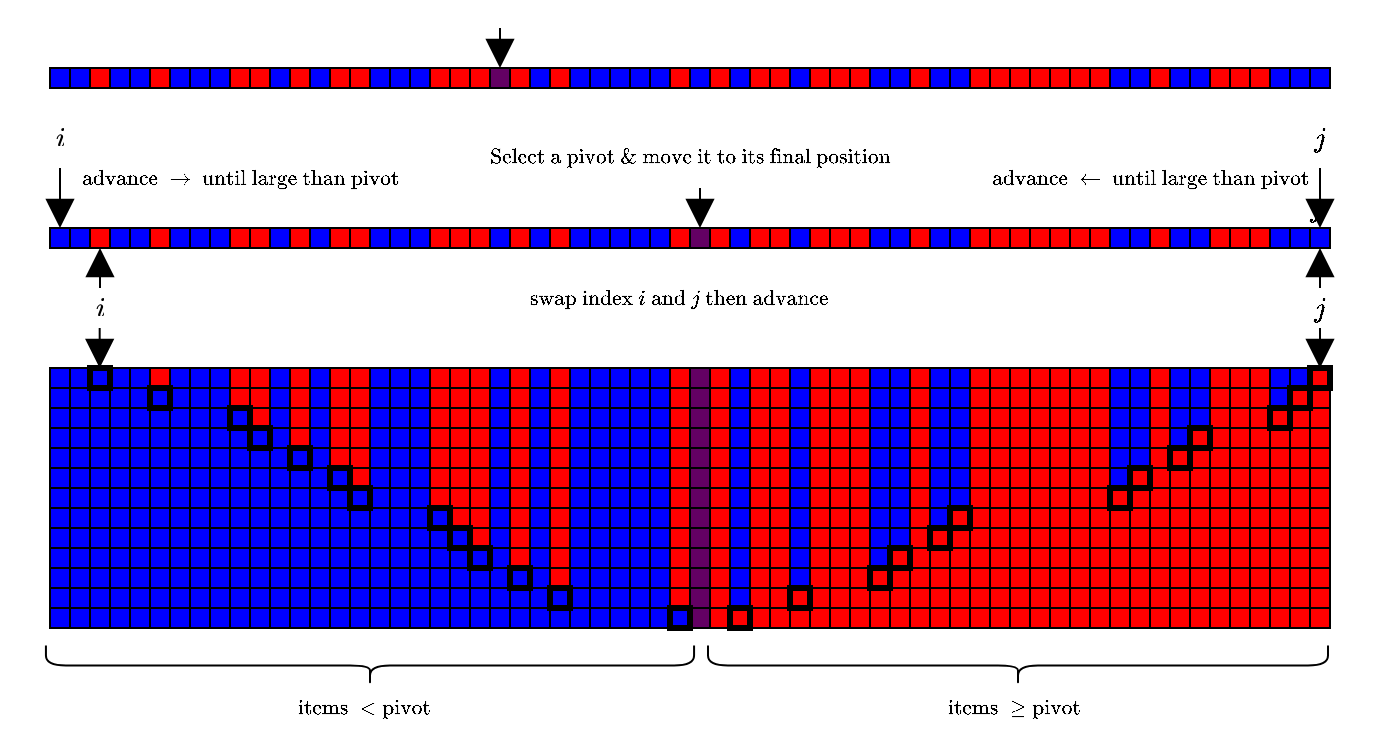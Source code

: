 <mxfile version="20.3.0" type="device"><diagram id="AyyZxCSEZNPCF5UmJm4c" name="Page-1"><mxGraphModel dx="886" dy="531" grid="1" gridSize="10" guides="1" tooltips="1" connect="1" arrows="1" fold="1" page="1" pageScale="1" pageWidth="827" pageHeight="1169" math="1" shadow="0"><root><mxCell id="0"/><mxCell id="1" parent="0"/><mxCell id="4u-d4tssBeN9KKuxx04D-5756" value="" style="rounded=0;whiteSpace=wrap;html=1;fillColor=#0000FF;" vertex="1" parent="1"><mxGeometry x="55" y="50" width="10" height="10" as="geometry"/></mxCell><mxCell id="4u-d4tssBeN9KKuxx04D-5757" value="" style="rounded=0;whiteSpace=wrap;html=1;fillColor=#0000FF;" vertex="1" parent="1"><mxGeometry x="65" y="50" width="10" height="10" as="geometry"/></mxCell><mxCell id="4u-d4tssBeN9KKuxx04D-5758" value="" style="rounded=0;whiteSpace=wrap;html=1;fillColor=#FF0000;" vertex="1" parent="1"><mxGeometry x="75" y="50" width="10" height="10" as="geometry"/></mxCell><mxCell id="4u-d4tssBeN9KKuxx04D-5759" value="" style="rounded=0;whiteSpace=wrap;html=1;fillColor=#0000FF;" vertex="1" parent="1"><mxGeometry x="85" y="50" width="10" height="10" as="geometry"/></mxCell><mxCell id="4u-d4tssBeN9KKuxx04D-5760" value="" style="rounded=0;whiteSpace=wrap;html=1;fillColor=#0000FF;" vertex="1" parent="1"><mxGeometry x="95" y="50" width="10" height="10" as="geometry"/></mxCell><mxCell id="4u-d4tssBeN9KKuxx04D-5761" value="" style="rounded=0;whiteSpace=wrap;html=1;fillColor=#FF0000;" vertex="1" parent="1"><mxGeometry x="105" y="50" width="10" height="10" as="geometry"/></mxCell><mxCell id="4u-d4tssBeN9KKuxx04D-5762" value="" style="rounded=0;whiteSpace=wrap;html=1;fillColor=#0000FF;" vertex="1" parent="1"><mxGeometry x="115" y="50" width="10" height="10" as="geometry"/></mxCell><mxCell id="4u-d4tssBeN9KKuxx04D-5763" value="" style="rounded=0;whiteSpace=wrap;html=1;fillColor=#0000FF;" vertex="1" parent="1"><mxGeometry x="125" y="50" width="10" height="10" as="geometry"/></mxCell><mxCell id="4u-d4tssBeN9KKuxx04D-5764" value="" style="rounded=0;whiteSpace=wrap;html=1;fillColor=#0000FF;" vertex="1" parent="1"><mxGeometry x="135" y="50" width="10" height="10" as="geometry"/></mxCell><mxCell id="4u-d4tssBeN9KKuxx04D-5765" value="" style="rounded=0;whiteSpace=wrap;html=1;fillColor=#FF0000;" vertex="1" parent="1"><mxGeometry x="145" y="50" width="10" height="10" as="geometry"/></mxCell><mxCell id="4u-d4tssBeN9KKuxx04D-5766" value="" style="rounded=0;whiteSpace=wrap;html=1;fillColor=#FF0000;" vertex="1" parent="1"><mxGeometry x="155" y="50" width="10" height="10" as="geometry"/></mxCell><mxCell id="4u-d4tssBeN9KKuxx04D-5767" value="" style="rounded=0;whiteSpace=wrap;html=1;fillColor=#0000FF;" vertex="1" parent="1"><mxGeometry x="165" y="50" width="10" height="10" as="geometry"/></mxCell><mxCell id="4u-d4tssBeN9KKuxx04D-5768" value="" style="rounded=0;whiteSpace=wrap;html=1;fillColor=#FF0000;" vertex="1" parent="1"><mxGeometry x="175" y="50" width="10" height="10" as="geometry"/></mxCell><mxCell id="4u-d4tssBeN9KKuxx04D-5769" value="" style="rounded=0;whiteSpace=wrap;html=1;fillColor=#0000FF;" vertex="1" parent="1"><mxGeometry x="185" y="50" width="10" height="10" as="geometry"/></mxCell><mxCell id="4u-d4tssBeN9KKuxx04D-5770" value="" style="rounded=0;whiteSpace=wrap;html=1;fillColor=#FF0000;" vertex="1" parent="1"><mxGeometry x="195" y="50" width="10" height="10" as="geometry"/></mxCell><mxCell id="4u-d4tssBeN9KKuxx04D-5771" value="" style="rounded=0;whiteSpace=wrap;html=1;fillColor=#FF0000;" vertex="1" parent="1"><mxGeometry x="205" y="50" width="10" height="10" as="geometry"/></mxCell><mxCell id="4u-d4tssBeN9KKuxx04D-5772" value="" style="rounded=0;whiteSpace=wrap;html=1;fillColor=#0000FF;" vertex="1" parent="1"><mxGeometry x="215" y="50" width="10" height="10" as="geometry"/></mxCell><mxCell id="4u-d4tssBeN9KKuxx04D-5773" value="" style="rounded=0;whiteSpace=wrap;html=1;fillColor=#0000FF;" vertex="1" parent="1"><mxGeometry x="225" y="50" width="10" height="10" as="geometry"/></mxCell><mxCell id="4u-d4tssBeN9KKuxx04D-5774" value="" style="rounded=0;whiteSpace=wrap;html=1;fillColor=#0000FF;" vertex="1" parent="1"><mxGeometry x="235" y="50" width="10" height="10" as="geometry"/></mxCell><mxCell id="4u-d4tssBeN9KKuxx04D-5775" value="" style="rounded=0;whiteSpace=wrap;html=1;fillColor=#FF0000;" vertex="1" parent="1"><mxGeometry x="245" y="50" width="10" height="10" as="geometry"/></mxCell><mxCell id="4u-d4tssBeN9KKuxx04D-5776" value="" style="rounded=0;whiteSpace=wrap;html=1;fillColor=#FF0000;" vertex="1" parent="1"><mxGeometry x="255" y="50" width="10" height="10" as="geometry"/></mxCell><mxCell id="4u-d4tssBeN9KKuxx04D-5777" value="" style="rounded=0;whiteSpace=wrap;html=1;fillColor=#FF0000;" vertex="1" parent="1"><mxGeometry x="265" y="50" width="10" height="10" as="geometry"/></mxCell><mxCell id="4u-d4tssBeN9KKuxx04D-5778" value="" style="rounded=0;whiteSpace=wrap;html=1;fillColor=#630063;" vertex="1" parent="1"><mxGeometry x="275" y="50" width="10" height="10" as="geometry"/></mxCell><mxCell id="4u-d4tssBeN9KKuxx04D-5779" value="" style="rounded=0;whiteSpace=wrap;html=1;fillColor=#FF0000;" vertex="1" parent="1"><mxGeometry x="285" y="50" width="10" height="10" as="geometry"/></mxCell><mxCell id="4u-d4tssBeN9KKuxx04D-5780" value="" style="rounded=0;whiteSpace=wrap;html=1;fillColor=#0000FF;" vertex="1" parent="1"><mxGeometry x="295" y="50" width="10" height="10" as="geometry"/></mxCell><mxCell id="4u-d4tssBeN9KKuxx04D-5781" value="" style="rounded=0;whiteSpace=wrap;html=1;fillColor=#FF0000;" vertex="1" parent="1"><mxGeometry x="305" y="50" width="10" height="10" as="geometry"/></mxCell><mxCell id="4u-d4tssBeN9KKuxx04D-5782" value="" style="rounded=0;whiteSpace=wrap;html=1;fillColor=#0000FF;" vertex="1" parent="1"><mxGeometry x="315" y="50" width="10" height="10" as="geometry"/></mxCell><mxCell id="4u-d4tssBeN9KKuxx04D-5783" value="" style="rounded=0;whiteSpace=wrap;html=1;fillColor=#0000FF;" vertex="1" parent="1"><mxGeometry x="325" y="50" width="10" height="10" as="geometry"/></mxCell><mxCell id="4u-d4tssBeN9KKuxx04D-5784" value="" style="rounded=0;whiteSpace=wrap;html=1;fillColor=#0000FF;" vertex="1" parent="1"><mxGeometry x="335" y="50" width="10" height="10" as="geometry"/></mxCell><mxCell id="4u-d4tssBeN9KKuxx04D-5785" value="" style="rounded=0;whiteSpace=wrap;html=1;fillColor=#0000FF;" vertex="1" parent="1"><mxGeometry x="345" y="50" width="10" height="10" as="geometry"/></mxCell><mxCell id="4u-d4tssBeN9KKuxx04D-5786" value="" style="rounded=0;whiteSpace=wrap;html=1;fillColor=#0000FF;" vertex="1" parent="1"><mxGeometry x="355" y="50" width="10" height="10" as="geometry"/></mxCell><mxCell id="4u-d4tssBeN9KKuxx04D-5787" value="" style="rounded=0;whiteSpace=wrap;html=1;fillColor=#FF0000;" vertex="1" parent="1"><mxGeometry x="365" y="50" width="10" height="10" as="geometry"/></mxCell><mxCell id="4u-d4tssBeN9KKuxx04D-5788" value="" style="rounded=0;whiteSpace=wrap;html=1;fillColor=#0000FF;" vertex="1" parent="1"><mxGeometry x="375" y="50" width="10" height="10" as="geometry"/></mxCell><mxCell id="4u-d4tssBeN9KKuxx04D-5789" value="" style="rounded=0;whiteSpace=wrap;html=1;fillColor=#FF0000;" vertex="1" parent="1"><mxGeometry x="385" y="50" width="10" height="10" as="geometry"/></mxCell><mxCell id="4u-d4tssBeN9KKuxx04D-5790" value="" style="rounded=0;whiteSpace=wrap;html=1;fillColor=#0000FF;" vertex="1" parent="1"><mxGeometry x="395" y="50" width="10" height="10" as="geometry"/></mxCell><mxCell id="4u-d4tssBeN9KKuxx04D-5791" value="" style="rounded=0;whiteSpace=wrap;html=1;fillColor=#FF0000;" vertex="1" parent="1"><mxGeometry x="405" y="50" width="10" height="10" as="geometry"/></mxCell><mxCell id="4u-d4tssBeN9KKuxx04D-5792" value="" style="rounded=0;whiteSpace=wrap;html=1;fillColor=#FF0000;" vertex="1" parent="1"><mxGeometry x="415" y="50" width="10" height="10" as="geometry"/></mxCell><mxCell id="4u-d4tssBeN9KKuxx04D-5793" value="" style="rounded=0;whiteSpace=wrap;html=1;fillColor=#0000FF;" vertex="1" parent="1"><mxGeometry x="425" y="50" width="10" height="10" as="geometry"/></mxCell><mxCell id="4u-d4tssBeN9KKuxx04D-5794" value="" style="rounded=0;whiteSpace=wrap;html=1;fillColor=#FF0000;" vertex="1" parent="1"><mxGeometry x="435" y="50" width="10" height="10" as="geometry"/></mxCell><mxCell id="4u-d4tssBeN9KKuxx04D-5795" value="" style="rounded=0;whiteSpace=wrap;html=1;fillColor=#FF0000;" vertex="1" parent="1"><mxGeometry x="445" y="50" width="10" height="10" as="geometry"/></mxCell><mxCell id="4u-d4tssBeN9KKuxx04D-5796" value="" style="rounded=0;whiteSpace=wrap;html=1;fillColor=#FF0000;" vertex="1" parent="1"><mxGeometry x="455" y="50" width="10" height="10" as="geometry"/></mxCell><mxCell id="4u-d4tssBeN9KKuxx04D-5797" value="" style="rounded=0;whiteSpace=wrap;html=1;fillColor=#0000FF;" vertex="1" parent="1"><mxGeometry x="465" y="50" width="10" height="10" as="geometry"/></mxCell><mxCell id="4u-d4tssBeN9KKuxx04D-5798" value="" style="rounded=0;whiteSpace=wrap;html=1;fillColor=#0000FF;" vertex="1" parent="1"><mxGeometry x="475" y="50" width="10" height="10" as="geometry"/></mxCell><mxCell id="4u-d4tssBeN9KKuxx04D-5799" value="" style="rounded=0;whiteSpace=wrap;html=1;fillColor=#FF0000;" vertex="1" parent="1"><mxGeometry x="485" y="50" width="10" height="10" as="geometry"/></mxCell><mxCell id="4u-d4tssBeN9KKuxx04D-5800" value="" style="rounded=0;whiteSpace=wrap;html=1;fillColor=#0000FF;" vertex="1" parent="1"><mxGeometry x="495" y="50" width="10" height="10" as="geometry"/></mxCell><mxCell id="4u-d4tssBeN9KKuxx04D-5801" value="" style="rounded=0;whiteSpace=wrap;html=1;fillColor=#0000FF;" vertex="1" parent="1"><mxGeometry x="505" y="50" width="10" height="10" as="geometry"/></mxCell><mxCell id="4u-d4tssBeN9KKuxx04D-5802" value="" style="rounded=0;whiteSpace=wrap;html=1;fillColor=#FF0000;" vertex="1" parent="1"><mxGeometry x="515" y="50" width="10" height="10" as="geometry"/></mxCell><mxCell id="4u-d4tssBeN9KKuxx04D-5803" value="" style="rounded=0;whiteSpace=wrap;html=1;fillColor=#FF0000;" vertex="1" parent="1"><mxGeometry x="525" y="50" width="10" height="10" as="geometry"/></mxCell><mxCell id="4u-d4tssBeN9KKuxx04D-5804" value="" style="rounded=0;whiteSpace=wrap;html=1;fillColor=#FF0000;" vertex="1" parent="1"><mxGeometry x="535" y="50" width="10" height="10" as="geometry"/></mxCell><mxCell id="4u-d4tssBeN9KKuxx04D-5805" value="" style="rounded=0;whiteSpace=wrap;html=1;fillColor=#FF0000;" vertex="1" parent="1"><mxGeometry x="545" y="50" width="10" height="10" as="geometry"/></mxCell><mxCell id="4u-d4tssBeN9KKuxx04D-5806" value="" style="rounded=0;whiteSpace=wrap;html=1;fillColor=#FF0000;" vertex="1" parent="1"><mxGeometry x="555" y="50" width="10" height="10" as="geometry"/></mxCell><mxCell id="4u-d4tssBeN9KKuxx04D-5807" value="" style="rounded=0;whiteSpace=wrap;html=1;fillColor=#FF0000;" vertex="1" parent="1"><mxGeometry x="565" y="50" width="10" height="10" as="geometry"/></mxCell><mxCell id="4u-d4tssBeN9KKuxx04D-5808" value="" style="rounded=0;whiteSpace=wrap;html=1;fillColor=#FF0000;" vertex="1" parent="1"><mxGeometry x="575" y="50" width="10" height="10" as="geometry"/></mxCell><mxCell id="4u-d4tssBeN9KKuxx04D-5809" value="" style="rounded=0;whiteSpace=wrap;html=1;fillColor=#0000FF;" vertex="1" parent="1"><mxGeometry x="585" y="50" width="10" height="10" as="geometry"/></mxCell><mxCell id="4u-d4tssBeN9KKuxx04D-5810" value="" style="rounded=0;whiteSpace=wrap;html=1;fillColor=#0000FF;" vertex="1" parent="1"><mxGeometry x="595" y="50" width="10" height="10" as="geometry"/></mxCell><mxCell id="4u-d4tssBeN9KKuxx04D-5811" value="" style="rounded=0;whiteSpace=wrap;html=1;fillColor=#FF0000;" vertex="1" parent="1"><mxGeometry x="605" y="50" width="10" height="10" as="geometry"/></mxCell><mxCell id="4u-d4tssBeN9KKuxx04D-5812" value="" style="rounded=0;whiteSpace=wrap;html=1;fillColor=#0000FF;" vertex="1" parent="1"><mxGeometry x="615" y="50" width="10" height="10" as="geometry"/></mxCell><mxCell id="4u-d4tssBeN9KKuxx04D-5813" value="" style="rounded=0;whiteSpace=wrap;html=1;fillColor=#0000FF;" vertex="1" parent="1"><mxGeometry x="625" y="50" width="10" height="10" as="geometry"/></mxCell><mxCell id="4u-d4tssBeN9KKuxx04D-5814" value="" style="rounded=0;whiteSpace=wrap;html=1;fillColor=#FF0000;" vertex="1" parent="1"><mxGeometry x="635" y="50" width="10" height="10" as="geometry"/></mxCell><mxCell id="4u-d4tssBeN9KKuxx04D-5815" value="" style="rounded=0;whiteSpace=wrap;html=1;fillColor=#FF0000;" vertex="1" parent="1"><mxGeometry x="645" y="50" width="10" height="10" as="geometry"/></mxCell><mxCell id="4u-d4tssBeN9KKuxx04D-5816" value="" style="rounded=0;whiteSpace=wrap;html=1;fillColor=#FF0000;" vertex="1" parent="1"><mxGeometry x="655" y="50" width="10" height="10" as="geometry"/></mxCell><mxCell id="4u-d4tssBeN9KKuxx04D-5817" value="" style="rounded=0;whiteSpace=wrap;html=1;fillColor=#0000FF;" vertex="1" parent="1"><mxGeometry x="665" y="50" width="10" height="10" as="geometry"/></mxCell><mxCell id="4u-d4tssBeN9KKuxx04D-5818" value="" style="rounded=0;whiteSpace=wrap;html=1;fillColor=#0000FF;" vertex="1" parent="1"><mxGeometry x="675" y="50" width="10" height="10" as="geometry"/></mxCell><mxCell id="4u-d4tssBeN9KKuxx04D-5819" value="" style="rounded=0;whiteSpace=wrap;html=1;fillColor=#0000FF;" vertex="1" parent="1"><mxGeometry x="685" y="50" width="10" height="10" as="geometry"/></mxCell><mxCell id="4u-d4tssBeN9KKuxx04D-5820" value="" style="rounded=0;whiteSpace=wrap;html=1;fillColor=#0000FF;" vertex="1" parent="1"><mxGeometry x="55" y="130" width="10" height="10" as="geometry"/></mxCell><mxCell id="4u-d4tssBeN9KKuxx04D-5821" value="" style="rounded=0;whiteSpace=wrap;html=1;fillColor=#0000FF;" vertex="1" parent="1"><mxGeometry x="65" y="130" width="10" height="10" as="geometry"/></mxCell><mxCell id="4u-d4tssBeN9KKuxx04D-5822" value="" style="rounded=0;whiteSpace=wrap;html=1;fillColor=#FF0000;" vertex="1" parent="1"><mxGeometry x="75" y="130" width="10" height="10" as="geometry"/></mxCell><mxCell id="4u-d4tssBeN9KKuxx04D-5823" value="" style="rounded=0;whiteSpace=wrap;html=1;fillColor=#0000FF;" vertex="1" parent="1"><mxGeometry x="85" y="130" width="10" height="10" as="geometry"/></mxCell><mxCell id="4u-d4tssBeN9KKuxx04D-5824" value="" style="rounded=0;whiteSpace=wrap;html=1;fillColor=#0000FF;" vertex="1" parent="1"><mxGeometry x="95" y="130" width="10" height="10" as="geometry"/></mxCell><mxCell id="4u-d4tssBeN9KKuxx04D-5825" value="" style="rounded=0;whiteSpace=wrap;html=1;fillColor=#FF0000;" vertex="1" parent="1"><mxGeometry x="105" y="130" width="10" height="10" as="geometry"/></mxCell><mxCell id="4u-d4tssBeN9KKuxx04D-5826" value="" style="rounded=0;whiteSpace=wrap;html=1;fillColor=#0000FF;" vertex="1" parent="1"><mxGeometry x="115" y="130" width="10" height="10" as="geometry"/></mxCell><mxCell id="4u-d4tssBeN9KKuxx04D-5827" value="" style="rounded=0;whiteSpace=wrap;html=1;fillColor=#0000FF;" vertex="1" parent="1"><mxGeometry x="125" y="130" width="10" height="10" as="geometry"/></mxCell><mxCell id="4u-d4tssBeN9KKuxx04D-5828" value="" style="rounded=0;whiteSpace=wrap;html=1;fillColor=#0000FF;" vertex="1" parent="1"><mxGeometry x="135" y="130" width="10" height="10" as="geometry"/></mxCell><mxCell id="4u-d4tssBeN9KKuxx04D-5829" value="" style="rounded=0;whiteSpace=wrap;html=1;fillColor=#FF0000;" vertex="1" parent="1"><mxGeometry x="145" y="130" width="10" height="10" as="geometry"/></mxCell><mxCell id="4u-d4tssBeN9KKuxx04D-5830" value="" style="rounded=0;whiteSpace=wrap;html=1;fillColor=#FF0000;" vertex="1" parent="1"><mxGeometry x="155" y="130" width="10" height="10" as="geometry"/></mxCell><mxCell id="4u-d4tssBeN9KKuxx04D-5831" value="" style="rounded=0;whiteSpace=wrap;html=1;fillColor=#0000FF;" vertex="1" parent="1"><mxGeometry x="165" y="130" width="10" height="10" as="geometry"/></mxCell><mxCell id="4u-d4tssBeN9KKuxx04D-5832" value="" style="rounded=0;whiteSpace=wrap;html=1;fillColor=#FF0000;" vertex="1" parent="1"><mxGeometry x="175" y="130" width="10" height="10" as="geometry"/></mxCell><mxCell id="4u-d4tssBeN9KKuxx04D-5833" value="" style="rounded=0;whiteSpace=wrap;html=1;fillColor=#0000FF;" vertex="1" parent="1"><mxGeometry x="185" y="130" width="10" height="10" as="geometry"/></mxCell><mxCell id="4u-d4tssBeN9KKuxx04D-5834" value="" style="rounded=0;whiteSpace=wrap;html=1;fillColor=#FF0000;" vertex="1" parent="1"><mxGeometry x="195" y="130" width="10" height="10" as="geometry"/></mxCell><mxCell id="4u-d4tssBeN9KKuxx04D-5835" value="" style="rounded=0;whiteSpace=wrap;html=1;fillColor=#FF0000;" vertex="1" parent="1"><mxGeometry x="205" y="130" width="10" height="10" as="geometry"/></mxCell><mxCell id="4u-d4tssBeN9KKuxx04D-5836" value="" style="rounded=0;whiteSpace=wrap;html=1;fillColor=#0000FF;" vertex="1" parent="1"><mxGeometry x="215" y="130" width="10" height="10" as="geometry"/></mxCell><mxCell id="4u-d4tssBeN9KKuxx04D-5837" value="" style="rounded=0;whiteSpace=wrap;html=1;fillColor=#0000FF;" vertex="1" parent="1"><mxGeometry x="225" y="130" width="10" height="10" as="geometry"/></mxCell><mxCell id="4u-d4tssBeN9KKuxx04D-5838" value="" style="rounded=0;whiteSpace=wrap;html=1;fillColor=#0000FF;" vertex="1" parent="1"><mxGeometry x="235" y="130" width="10" height="10" as="geometry"/></mxCell><mxCell id="4u-d4tssBeN9KKuxx04D-5839" value="" style="rounded=0;whiteSpace=wrap;html=1;fillColor=#FF0000;" vertex="1" parent="1"><mxGeometry x="245" y="130" width="10" height="10" as="geometry"/></mxCell><mxCell id="4u-d4tssBeN9KKuxx04D-5840" value="" style="rounded=0;whiteSpace=wrap;html=1;fillColor=#FF0000;" vertex="1" parent="1"><mxGeometry x="255" y="130" width="10" height="10" as="geometry"/></mxCell><mxCell id="4u-d4tssBeN9KKuxx04D-5841" value="" style="rounded=0;whiteSpace=wrap;html=1;fillColor=#FF0000;" vertex="1" parent="1"><mxGeometry x="265" y="130" width="10" height="10" as="geometry"/></mxCell><mxCell id="4u-d4tssBeN9KKuxx04D-5842" value="" style="rounded=0;whiteSpace=wrap;html=1;fillColor=#0000FF;" vertex="1" parent="1"><mxGeometry x="275" y="130" width="10" height="10" as="geometry"/></mxCell><mxCell id="4u-d4tssBeN9KKuxx04D-5843" value="" style="rounded=0;whiteSpace=wrap;html=1;fillColor=#FF0000;" vertex="1" parent="1"><mxGeometry x="285" y="130" width="10" height="10" as="geometry"/></mxCell><mxCell id="4u-d4tssBeN9KKuxx04D-5844" value="" style="rounded=0;whiteSpace=wrap;html=1;fillColor=#0000FF;" vertex="1" parent="1"><mxGeometry x="295" y="130" width="10" height="10" as="geometry"/></mxCell><mxCell id="4u-d4tssBeN9KKuxx04D-5845" value="" style="rounded=0;whiteSpace=wrap;html=1;fillColor=#FF0000;" vertex="1" parent="1"><mxGeometry x="305" y="130" width="10" height="10" as="geometry"/></mxCell><mxCell id="4u-d4tssBeN9KKuxx04D-5846" value="" style="rounded=0;whiteSpace=wrap;html=1;fillColor=#0000FF;" vertex="1" parent="1"><mxGeometry x="315" y="130" width="10" height="10" as="geometry"/></mxCell><mxCell id="4u-d4tssBeN9KKuxx04D-5847" value="" style="rounded=0;whiteSpace=wrap;html=1;fillColor=#0000FF;" vertex="1" parent="1"><mxGeometry x="325" y="130" width="10" height="10" as="geometry"/></mxCell><mxCell id="4u-d4tssBeN9KKuxx04D-5848" value="" style="rounded=0;whiteSpace=wrap;html=1;fillColor=#0000FF;" vertex="1" parent="1"><mxGeometry x="335" y="130" width="10" height="10" as="geometry"/></mxCell><mxCell id="4u-d4tssBeN9KKuxx04D-5849" value="" style="rounded=0;whiteSpace=wrap;html=1;fillColor=#0000FF;" vertex="1" parent="1"><mxGeometry x="345" y="130" width="10" height="10" as="geometry"/></mxCell><mxCell id="4u-d4tssBeN9KKuxx04D-5850" value="" style="rounded=0;whiteSpace=wrap;html=1;fillColor=#0000FF;" vertex="1" parent="1"><mxGeometry x="355" y="130" width="10" height="10" as="geometry"/></mxCell><mxCell id="4u-d4tssBeN9KKuxx04D-5851" value="" style="rounded=0;whiteSpace=wrap;html=1;fillColor=#FF0000;" vertex="1" parent="1"><mxGeometry x="365" y="130" width="10" height="10" as="geometry"/></mxCell><mxCell id="4u-d4tssBeN9KKuxx04D-5852" value="" style="rounded=0;whiteSpace=wrap;html=1;fillColor=#630063;" vertex="1" parent="1"><mxGeometry x="375" y="130" width="10" height="10" as="geometry"/></mxCell><mxCell id="4u-d4tssBeN9KKuxx04D-5853" value="" style="rounded=0;whiteSpace=wrap;html=1;fillColor=#FF0000;" vertex="1" parent="1"><mxGeometry x="385" y="130" width="10" height="10" as="geometry"/></mxCell><mxCell id="4u-d4tssBeN9KKuxx04D-5854" value="" style="rounded=0;whiteSpace=wrap;html=1;fillColor=#0000FF;" vertex="1" parent="1"><mxGeometry x="395" y="130" width="10" height="10" as="geometry"/></mxCell><mxCell id="4u-d4tssBeN9KKuxx04D-5855" value="" style="rounded=0;whiteSpace=wrap;html=1;fillColor=#FF0000;" vertex="1" parent="1"><mxGeometry x="405" y="130" width="10" height="10" as="geometry"/></mxCell><mxCell id="4u-d4tssBeN9KKuxx04D-5856" value="" style="rounded=0;whiteSpace=wrap;html=1;fillColor=#FF0000;" vertex="1" parent="1"><mxGeometry x="415" y="130" width="10" height="10" as="geometry"/></mxCell><mxCell id="4u-d4tssBeN9KKuxx04D-5857" value="" style="rounded=0;whiteSpace=wrap;html=1;fillColor=#0000FF;" vertex="1" parent="1"><mxGeometry x="425" y="130" width="10" height="10" as="geometry"/></mxCell><mxCell id="4u-d4tssBeN9KKuxx04D-5858" value="" style="rounded=0;whiteSpace=wrap;html=1;fillColor=#FF0000;" vertex="1" parent="1"><mxGeometry x="435" y="130" width="10" height="10" as="geometry"/></mxCell><mxCell id="4u-d4tssBeN9KKuxx04D-5859" value="" style="rounded=0;whiteSpace=wrap;html=1;fillColor=#FF0000;" vertex="1" parent="1"><mxGeometry x="445" y="130" width="10" height="10" as="geometry"/></mxCell><mxCell id="4u-d4tssBeN9KKuxx04D-5860" value="" style="rounded=0;whiteSpace=wrap;html=1;fillColor=#FF0000;" vertex="1" parent="1"><mxGeometry x="455" y="130" width="10" height="10" as="geometry"/></mxCell><mxCell id="4u-d4tssBeN9KKuxx04D-5861" value="" style="rounded=0;whiteSpace=wrap;html=1;fillColor=#0000FF;" vertex="1" parent="1"><mxGeometry x="465" y="130" width="10" height="10" as="geometry"/></mxCell><mxCell id="4u-d4tssBeN9KKuxx04D-5862" value="" style="rounded=0;whiteSpace=wrap;html=1;fillColor=#0000FF;" vertex="1" parent="1"><mxGeometry x="475" y="130" width="10" height="10" as="geometry"/></mxCell><mxCell id="4u-d4tssBeN9KKuxx04D-5863" value="" style="rounded=0;whiteSpace=wrap;html=1;fillColor=#FF0000;" vertex="1" parent="1"><mxGeometry x="485" y="130" width="10" height="10" as="geometry"/></mxCell><mxCell id="4u-d4tssBeN9KKuxx04D-5864" value="" style="rounded=0;whiteSpace=wrap;html=1;fillColor=#0000FF;" vertex="1" parent="1"><mxGeometry x="495" y="130" width="10" height="10" as="geometry"/></mxCell><mxCell id="4u-d4tssBeN9KKuxx04D-5865" value="" style="rounded=0;whiteSpace=wrap;html=1;fillColor=#0000FF;" vertex="1" parent="1"><mxGeometry x="505" y="130" width="10" height="10" as="geometry"/></mxCell><mxCell id="4u-d4tssBeN9KKuxx04D-5866" value="" style="rounded=0;whiteSpace=wrap;html=1;fillColor=#FF0000;" vertex="1" parent="1"><mxGeometry x="515" y="130" width="10" height="10" as="geometry"/></mxCell><mxCell id="4u-d4tssBeN9KKuxx04D-5867" value="" style="rounded=0;whiteSpace=wrap;html=1;fillColor=#FF0000;" vertex="1" parent="1"><mxGeometry x="525" y="130" width="10" height="10" as="geometry"/></mxCell><mxCell id="4u-d4tssBeN9KKuxx04D-5868" value="" style="rounded=0;whiteSpace=wrap;html=1;fillColor=#FF0000;" vertex="1" parent="1"><mxGeometry x="535" y="130" width="10" height="10" as="geometry"/></mxCell><mxCell id="4u-d4tssBeN9KKuxx04D-5869" value="" style="rounded=0;whiteSpace=wrap;html=1;fillColor=#FF0000;" vertex="1" parent="1"><mxGeometry x="545" y="130" width="10" height="10" as="geometry"/></mxCell><mxCell id="4u-d4tssBeN9KKuxx04D-5870" value="" style="rounded=0;whiteSpace=wrap;html=1;fillColor=#FF0000;" vertex="1" parent="1"><mxGeometry x="555" y="130" width="10" height="10" as="geometry"/></mxCell><mxCell id="4u-d4tssBeN9KKuxx04D-5871" value="" style="rounded=0;whiteSpace=wrap;html=1;fillColor=#FF0000;" vertex="1" parent="1"><mxGeometry x="565" y="130" width="10" height="10" as="geometry"/></mxCell><mxCell id="4u-d4tssBeN9KKuxx04D-5872" value="" style="rounded=0;whiteSpace=wrap;html=1;fillColor=#FF0000;" vertex="1" parent="1"><mxGeometry x="575" y="130" width="10" height="10" as="geometry"/></mxCell><mxCell id="4u-d4tssBeN9KKuxx04D-5873" value="" style="rounded=0;whiteSpace=wrap;html=1;fillColor=#0000FF;" vertex="1" parent="1"><mxGeometry x="585" y="130" width="10" height="10" as="geometry"/></mxCell><mxCell id="4u-d4tssBeN9KKuxx04D-5874" value="" style="rounded=0;whiteSpace=wrap;html=1;fillColor=#0000FF;" vertex="1" parent="1"><mxGeometry x="595" y="130" width="10" height="10" as="geometry"/></mxCell><mxCell id="4u-d4tssBeN9KKuxx04D-5875" value="" style="rounded=0;whiteSpace=wrap;html=1;fillColor=#FF0000;" vertex="1" parent="1"><mxGeometry x="605" y="130" width="10" height="10" as="geometry"/></mxCell><mxCell id="4u-d4tssBeN9KKuxx04D-5876" value="" style="rounded=0;whiteSpace=wrap;html=1;fillColor=#0000FF;" vertex="1" parent="1"><mxGeometry x="615" y="130" width="10" height="10" as="geometry"/></mxCell><mxCell id="4u-d4tssBeN9KKuxx04D-5877" value="" style="rounded=0;whiteSpace=wrap;html=1;fillColor=#0000FF;" vertex="1" parent="1"><mxGeometry x="625" y="130" width="10" height="10" as="geometry"/></mxCell><mxCell id="4u-d4tssBeN9KKuxx04D-5878" value="" style="rounded=0;whiteSpace=wrap;html=1;fillColor=#FF0000;" vertex="1" parent="1"><mxGeometry x="635" y="130" width="10" height="10" as="geometry"/></mxCell><mxCell id="4u-d4tssBeN9KKuxx04D-5879" value="" style="rounded=0;whiteSpace=wrap;html=1;fillColor=#FF0000;" vertex="1" parent="1"><mxGeometry x="645" y="130" width="10" height="10" as="geometry"/></mxCell><mxCell id="4u-d4tssBeN9KKuxx04D-5880" value="" style="rounded=0;whiteSpace=wrap;html=1;fillColor=#FF0000;" vertex="1" parent="1"><mxGeometry x="655" y="130" width="10" height="10" as="geometry"/></mxCell><mxCell id="4u-d4tssBeN9KKuxx04D-5881" value="" style="rounded=0;whiteSpace=wrap;html=1;fillColor=#0000FF;" vertex="1" parent="1"><mxGeometry x="665" y="130" width="10" height="10" as="geometry"/></mxCell><mxCell id="4u-d4tssBeN9KKuxx04D-5882" value="" style="rounded=0;whiteSpace=wrap;html=1;fillColor=#0000FF;" vertex="1" parent="1"><mxGeometry x="675" y="130" width="10" height="10" as="geometry"/></mxCell><mxCell id="4u-d4tssBeN9KKuxx04D-5883" value="" style="rounded=0;whiteSpace=wrap;html=1;fillColor=#0000FF;" vertex="1" parent="1"><mxGeometry x="685" y="130" width="10" height="10" as="geometry"/></mxCell><mxCell id="4u-d4tssBeN9KKuxx04D-5884" value="" style="rounded=0;whiteSpace=wrap;html=1;fillColor=#0000FF;" vertex="1" parent="1"><mxGeometry x="55" y="200" width="10" height="10" as="geometry"/></mxCell><mxCell id="4u-d4tssBeN9KKuxx04D-5885" value="" style="rounded=0;whiteSpace=wrap;html=1;fillColor=#0000FF;" vertex="1" parent="1"><mxGeometry x="65" y="200" width="10" height="10" as="geometry"/></mxCell><mxCell id="4u-d4tssBeN9KKuxx04D-5886" value="" style="rounded=0;whiteSpace=wrap;html=1;fillColor=#0000FF;" vertex="1" parent="1"><mxGeometry x="85" y="200" width="10" height="10" as="geometry"/></mxCell><mxCell id="4u-d4tssBeN9KKuxx04D-5887" value="" style="rounded=0;whiteSpace=wrap;html=1;fillColor=#0000FF;" vertex="1" parent="1"><mxGeometry x="95" y="200" width="10" height="10" as="geometry"/></mxCell><mxCell id="4u-d4tssBeN9KKuxx04D-5888" value="" style="rounded=0;whiteSpace=wrap;html=1;fillColor=#FF0000;" vertex="1" parent="1"><mxGeometry x="105" y="200" width="10" height="10" as="geometry"/></mxCell><mxCell id="4u-d4tssBeN9KKuxx04D-5889" value="" style="rounded=0;whiteSpace=wrap;html=1;fillColor=#0000FF;" vertex="1" parent="1"><mxGeometry x="115" y="200" width="10" height="10" as="geometry"/></mxCell><mxCell id="4u-d4tssBeN9KKuxx04D-5890" value="" style="rounded=0;whiteSpace=wrap;html=1;fillColor=#0000FF;" vertex="1" parent="1"><mxGeometry x="125" y="200" width="10" height="10" as="geometry"/></mxCell><mxCell id="4u-d4tssBeN9KKuxx04D-5891" value="" style="rounded=0;whiteSpace=wrap;html=1;fillColor=#0000FF;" vertex="1" parent="1"><mxGeometry x="135" y="200" width="10" height="10" as="geometry"/></mxCell><mxCell id="4u-d4tssBeN9KKuxx04D-5892" value="" style="rounded=0;whiteSpace=wrap;html=1;fillColor=#FF0000;" vertex="1" parent="1"><mxGeometry x="145" y="200" width="10" height="10" as="geometry"/></mxCell><mxCell id="4u-d4tssBeN9KKuxx04D-5893" value="" style="rounded=0;whiteSpace=wrap;html=1;fillColor=#FF0000;" vertex="1" parent="1"><mxGeometry x="155" y="200" width="10" height="10" as="geometry"/></mxCell><mxCell id="4u-d4tssBeN9KKuxx04D-5894" value="" style="rounded=0;whiteSpace=wrap;html=1;fillColor=#0000FF;" vertex="1" parent="1"><mxGeometry x="165" y="200" width="10" height="10" as="geometry"/></mxCell><mxCell id="4u-d4tssBeN9KKuxx04D-5895" value="" style="rounded=0;whiteSpace=wrap;html=1;fillColor=#FF0000;" vertex="1" parent="1"><mxGeometry x="175" y="200" width="10" height="10" as="geometry"/></mxCell><mxCell id="4u-d4tssBeN9KKuxx04D-5896" value="" style="rounded=0;whiteSpace=wrap;html=1;fillColor=#0000FF;" vertex="1" parent="1"><mxGeometry x="185" y="200" width="10" height="10" as="geometry"/></mxCell><mxCell id="4u-d4tssBeN9KKuxx04D-5897" value="" style="rounded=0;whiteSpace=wrap;html=1;fillColor=#FF0000;" vertex="1" parent="1"><mxGeometry x="195" y="200" width="10" height="10" as="geometry"/></mxCell><mxCell id="4u-d4tssBeN9KKuxx04D-5898" value="" style="rounded=0;whiteSpace=wrap;html=1;fillColor=#FF0000;" vertex="1" parent="1"><mxGeometry x="205" y="200" width="10" height="10" as="geometry"/></mxCell><mxCell id="4u-d4tssBeN9KKuxx04D-5899" value="" style="rounded=0;whiteSpace=wrap;html=1;fillColor=#0000FF;" vertex="1" parent="1"><mxGeometry x="215" y="200" width="10" height="10" as="geometry"/></mxCell><mxCell id="4u-d4tssBeN9KKuxx04D-5900" value="" style="rounded=0;whiteSpace=wrap;html=1;fillColor=#0000FF;" vertex="1" parent="1"><mxGeometry x="225" y="200" width="10" height="10" as="geometry"/></mxCell><mxCell id="4u-d4tssBeN9KKuxx04D-5901" value="" style="rounded=0;whiteSpace=wrap;html=1;fillColor=#0000FF;" vertex="1" parent="1"><mxGeometry x="235" y="200" width="10" height="10" as="geometry"/></mxCell><mxCell id="4u-d4tssBeN9KKuxx04D-5902" value="" style="rounded=0;whiteSpace=wrap;html=1;fillColor=#FF0000;" vertex="1" parent="1"><mxGeometry x="245" y="200" width="10" height="10" as="geometry"/></mxCell><mxCell id="4u-d4tssBeN9KKuxx04D-5903" value="" style="rounded=0;whiteSpace=wrap;html=1;fillColor=#FF0000;" vertex="1" parent="1"><mxGeometry x="255" y="200" width="10" height="10" as="geometry"/></mxCell><mxCell id="4u-d4tssBeN9KKuxx04D-5904" value="" style="rounded=0;whiteSpace=wrap;html=1;fillColor=#FF0000;" vertex="1" parent="1"><mxGeometry x="265" y="200" width="10" height="10" as="geometry"/></mxCell><mxCell id="4u-d4tssBeN9KKuxx04D-5905" value="" style="rounded=0;whiteSpace=wrap;html=1;fillColor=#0000FF;" vertex="1" parent="1"><mxGeometry x="275" y="200" width="10" height="10" as="geometry"/></mxCell><mxCell id="4u-d4tssBeN9KKuxx04D-5906" value="" style="rounded=0;whiteSpace=wrap;html=1;fillColor=#FF0000;" vertex="1" parent="1"><mxGeometry x="285" y="200" width="10" height="10" as="geometry"/></mxCell><mxCell id="4u-d4tssBeN9KKuxx04D-5907" value="" style="rounded=0;whiteSpace=wrap;html=1;fillColor=#0000FF;" vertex="1" parent="1"><mxGeometry x="295" y="200" width="10" height="10" as="geometry"/></mxCell><mxCell id="4u-d4tssBeN9KKuxx04D-5908" value="" style="rounded=0;whiteSpace=wrap;html=1;fillColor=#FF0000;" vertex="1" parent="1"><mxGeometry x="305" y="200" width="10" height="10" as="geometry"/></mxCell><mxCell id="4u-d4tssBeN9KKuxx04D-5909" value="" style="rounded=0;whiteSpace=wrap;html=1;fillColor=#0000FF;" vertex="1" parent="1"><mxGeometry x="315" y="200" width="10" height="10" as="geometry"/></mxCell><mxCell id="4u-d4tssBeN9KKuxx04D-5910" value="" style="rounded=0;whiteSpace=wrap;html=1;fillColor=#0000FF;" vertex="1" parent="1"><mxGeometry x="325" y="200" width="10" height="10" as="geometry"/></mxCell><mxCell id="4u-d4tssBeN9KKuxx04D-5911" value="" style="rounded=0;whiteSpace=wrap;html=1;fillColor=#0000FF;" vertex="1" parent="1"><mxGeometry x="335" y="200" width="10" height="10" as="geometry"/></mxCell><mxCell id="4u-d4tssBeN9KKuxx04D-5912" value="" style="rounded=0;whiteSpace=wrap;html=1;fillColor=#0000FF;" vertex="1" parent="1"><mxGeometry x="345" y="200" width="10" height="10" as="geometry"/></mxCell><mxCell id="4u-d4tssBeN9KKuxx04D-5913" value="" style="rounded=0;whiteSpace=wrap;html=1;fillColor=#0000FF;" vertex="1" parent="1"><mxGeometry x="355" y="200" width="10" height="10" as="geometry"/></mxCell><mxCell id="4u-d4tssBeN9KKuxx04D-5914" value="" style="rounded=0;whiteSpace=wrap;html=1;fillColor=#FF0000;" vertex="1" parent="1"><mxGeometry x="365" y="200" width="10" height="10" as="geometry"/></mxCell><mxCell id="4u-d4tssBeN9KKuxx04D-5915" value="" style="rounded=0;whiteSpace=wrap;html=1;fillColor=#630063;" vertex="1" parent="1"><mxGeometry x="375" y="200" width="10" height="10" as="geometry"/></mxCell><mxCell id="4u-d4tssBeN9KKuxx04D-5916" value="" style="rounded=0;whiteSpace=wrap;html=1;fillColor=#FF0000;" vertex="1" parent="1"><mxGeometry x="385" y="200" width="10" height="10" as="geometry"/></mxCell><mxCell id="4u-d4tssBeN9KKuxx04D-5917" value="" style="rounded=0;whiteSpace=wrap;html=1;fillColor=#0000FF;" vertex="1" parent="1"><mxGeometry x="395" y="200" width="10" height="10" as="geometry"/></mxCell><mxCell id="4u-d4tssBeN9KKuxx04D-5918" value="" style="rounded=0;whiteSpace=wrap;html=1;fillColor=#FF0000;" vertex="1" parent="1"><mxGeometry x="405" y="200" width="10" height="10" as="geometry"/></mxCell><mxCell id="4u-d4tssBeN9KKuxx04D-5919" value="" style="rounded=0;whiteSpace=wrap;html=1;fillColor=#FF0000;" vertex="1" parent="1"><mxGeometry x="415" y="200" width="10" height="10" as="geometry"/></mxCell><mxCell id="4u-d4tssBeN9KKuxx04D-5920" value="" style="rounded=0;whiteSpace=wrap;html=1;fillColor=#0000FF;" vertex="1" parent="1"><mxGeometry x="425" y="200" width="10" height="10" as="geometry"/></mxCell><mxCell id="4u-d4tssBeN9KKuxx04D-5921" value="" style="rounded=0;whiteSpace=wrap;html=1;fillColor=#FF0000;" vertex="1" parent="1"><mxGeometry x="435" y="200" width="10" height="10" as="geometry"/></mxCell><mxCell id="4u-d4tssBeN9KKuxx04D-5922" value="" style="rounded=0;whiteSpace=wrap;html=1;fillColor=#FF0000;" vertex="1" parent="1"><mxGeometry x="445" y="200" width="10" height="10" as="geometry"/></mxCell><mxCell id="4u-d4tssBeN9KKuxx04D-5923" value="" style="rounded=0;whiteSpace=wrap;html=1;fillColor=#FF0000;" vertex="1" parent="1"><mxGeometry x="455" y="200" width="10" height="10" as="geometry"/></mxCell><mxCell id="4u-d4tssBeN9KKuxx04D-5924" value="" style="rounded=0;whiteSpace=wrap;html=1;fillColor=#0000FF;" vertex="1" parent="1"><mxGeometry x="465" y="200" width="10" height="10" as="geometry"/></mxCell><mxCell id="4u-d4tssBeN9KKuxx04D-5925" value="" style="rounded=0;whiteSpace=wrap;html=1;fillColor=#0000FF;" vertex="1" parent="1"><mxGeometry x="475" y="200" width="10" height="10" as="geometry"/></mxCell><mxCell id="4u-d4tssBeN9KKuxx04D-5926" value="" style="rounded=0;whiteSpace=wrap;html=1;fillColor=#FF0000;" vertex="1" parent="1"><mxGeometry x="485" y="200" width="10" height="10" as="geometry"/></mxCell><mxCell id="4u-d4tssBeN9KKuxx04D-5927" value="" style="rounded=0;whiteSpace=wrap;html=1;fillColor=#0000FF;" vertex="1" parent="1"><mxGeometry x="495" y="200" width="10" height="10" as="geometry"/></mxCell><mxCell id="4u-d4tssBeN9KKuxx04D-5928" value="" style="rounded=0;whiteSpace=wrap;html=1;fillColor=#0000FF;" vertex="1" parent="1"><mxGeometry x="505" y="200" width="10" height="10" as="geometry"/></mxCell><mxCell id="4u-d4tssBeN9KKuxx04D-5929" value="" style="rounded=0;whiteSpace=wrap;html=1;fillColor=#FF0000;" vertex="1" parent="1"><mxGeometry x="515" y="200" width="10" height="10" as="geometry"/></mxCell><mxCell id="4u-d4tssBeN9KKuxx04D-5930" value="" style="rounded=0;whiteSpace=wrap;html=1;fillColor=#FF0000;" vertex="1" parent="1"><mxGeometry x="525" y="200" width="10" height="10" as="geometry"/></mxCell><mxCell id="4u-d4tssBeN9KKuxx04D-5931" value="" style="rounded=0;whiteSpace=wrap;html=1;fillColor=#FF0000;" vertex="1" parent="1"><mxGeometry x="535" y="200" width="10" height="10" as="geometry"/></mxCell><mxCell id="4u-d4tssBeN9KKuxx04D-5932" value="" style="rounded=0;whiteSpace=wrap;html=1;fillColor=#FF0000;" vertex="1" parent="1"><mxGeometry x="545" y="200" width="10" height="10" as="geometry"/></mxCell><mxCell id="4u-d4tssBeN9KKuxx04D-5933" value="" style="rounded=0;whiteSpace=wrap;html=1;fillColor=#FF0000;" vertex="1" parent="1"><mxGeometry x="555" y="200" width="10" height="10" as="geometry"/></mxCell><mxCell id="4u-d4tssBeN9KKuxx04D-5934" value="" style="rounded=0;whiteSpace=wrap;html=1;fillColor=#FF0000;" vertex="1" parent="1"><mxGeometry x="565" y="200" width="10" height="10" as="geometry"/></mxCell><mxCell id="4u-d4tssBeN9KKuxx04D-5935" value="" style="rounded=0;whiteSpace=wrap;html=1;fillColor=#FF0000;" vertex="1" parent="1"><mxGeometry x="575" y="200" width="10" height="10" as="geometry"/></mxCell><mxCell id="4u-d4tssBeN9KKuxx04D-5936" value="" style="rounded=0;whiteSpace=wrap;html=1;fillColor=#0000FF;" vertex="1" parent="1"><mxGeometry x="585" y="200" width="10" height="10" as="geometry"/></mxCell><mxCell id="4u-d4tssBeN9KKuxx04D-5937" value="" style="rounded=0;whiteSpace=wrap;html=1;fillColor=#0000FF;" vertex="1" parent="1"><mxGeometry x="595" y="200" width="10" height="10" as="geometry"/></mxCell><mxCell id="4u-d4tssBeN9KKuxx04D-5938" value="" style="rounded=0;whiteSpace=wrap;html=1;fillColor=#FF0000;" vertex="1" parent="1"><mxGeometry x="605" y="200" width="10" height="10" as="geometry"/></mxCell><mxCell id="4u-d4tssBeN9KKuxx04D-5939" value="" style="rounded=0;whiteSpace=wrap;html=1;fillColor=#0000FF;" vertex="1" parent="1"><mxGeometry x="615" y="200" width="10" height="10" as="geometry"/></mxCell><mxCell id="4u-d4tssBeN9KKuxx04D-5940" value="" style="rounded=0;whiteSpace=wrap;html=1;fillColor=#0000FF;" vertex="1" parent="1"><mxGeometry x="625" y="200" width="10" height="10" as="geometry"/></mxCell><mxCell id="4u-d4tssBeN9KKuxx04D-5941" value="" style="rounded=0;whiteSpace=wrap;html=1;fillColor=#FF0000;" vertex="1" parent="1"><mxGeometry x="635" y="200" width="10" height="10" as="geometry"/></mxCell><mxCell id="4u-d4tssBeN9KKuxx04D-5942" value="" style="rounded=0;whiteSpace=wrap;html=1;fillColor=#FF0000;" vertex="1" parent="1"><mxGeometry x="645" y="200" width="10" height="10" as="geometry"/></mxCell><mxCell id="4u-d4tssBeN9KKuxx04D-5943" value="" style="rounded=0;whiteSpace=wrap;html=1;fillColor=#FF0000;" vertex="1" parent="1"><mxGeometry x="655" y="200" width="10" height="10" as="geometry"/></mxCell><mxCell id="4u-d4tssBeN9KKuxx04D-5944" value="" style="rounded=0;whiteSpace=wrap;html=1;fillColor=#0000FF;" vertex="1" parent="1"><mxGeometry x="665" y="200" width="10" height="10" as="geometry"/></mxCell><mxCell id="4u-d4tssBeN9KKuxx04D-5945" value="" style="rounded=0;whiteSpace=wrap;html=1;fillColor=#0000FF;" vertex="1" parent="1"><mxGeometry x="675" y="200" width="10" height="10" as="geometry"/></mxCell><mxCell id="4u-d4tssBeN9KKuxx04D-5946" value="" style="rounded=0;whiteSpace=wrap;html=1;fillColor=#0000FF;" vertex="1" parent="1"><mxGeometry x="55" y="210" width="10" height="10" as="geometry"/></mxCell><mxCell id="4u-d4tssBeN9KKuxx04D-5947" value="" style="rounded=0;whiteSpace=wrap;html=1;fillColor=#0000FF;" vertex="1" parent="1"><mxGeometry x="65" y="210" width="10" height="10" as="geometry"/></mxCell><mxCell id="4u-d4tssBeN9KKuxx04D-5948" value="" style="rounded=0;whiteSpace=wrap;html=1;fillColor=#0000FF;" vertex="1" parent="1"><mxGeometry x="75" y="210" width="10" height="10" as="geometry"/></mxCell><mxCell id="4u-d4tssBeN9KKuxx04D-5949" value="" style="rounded=0;whiteSpace=wrap;html=1;fillColor=#0000FF;" vertex="1" parent="1"><mxGeometry x="85" y="210" width="10" height="10" as="geometry"/></mxCell><mxCell id="4u-d4tssBeN9KKuxx04D-5950" value="" style="rounded=0;whiteSpace=wrap;html=1;fillColor=#0000FF;" vertex="1" parent="1"><mxGeometry x="95" y="210" width="10" height="10" as="geometry"/></mxCell><mxCell id="4u-d4tssBeN9KKuxx04D-5951" value="" style="rounded=0;whiteSpace=wrap;html=1;fillColor=#0000FF;" vertex="1" parent="1"><mxGeometry x="115" y="210" width="10" height="10" as="geometry"/></mxCell><mxCell id="4u-d4tssBeN9KKuxx04D-5952" value="" style="rounded=0;whiteSpace=wrap;html=1;fillColor=#0000FF;" vertex="1" parent="1"><mxGeometry x="125" y="210" width="10" height="10" as="geometry"/></mxCell><mxCell id="4u-d4tssBeN9KKuxx04D-5953" value="" style="rounded=0;whiteSpace=wrap;html=1;fillColor=#0000FF;" vertex="1" parent="1"><mxGeometry x="135" y="210" width="10" height="10" as="geometry"/></mxCell><mxCell id="4u-d4tssBeN9KKuxx04D-5954" value="" style="rounded=0;whiteSpace=wrap;html=1;fillColor=#FF0000;" vertex="1" parent="1"><mxGeometry x="145" y="210" width="10" height="10" as="geometry"/></mxCell><mxCell id="4u-d4tssBeN9KKuxx04D-5955" value="" style="rounded=0;whiteSpace=wrap;html=1;fillColor=#FF0000;" vertex="1" parent="1"><mxGeometry x="155" y="210" width="10" height="10" as="geometry"/></mxCell><mxCell id="4u-d4tssBeN9KKuxx04D-5956" value="" style="rounded=0;whiteSpace=wrap;html=1;fillColor=#0000FF;" vertex="1" parent="1"><mxGeometry x="165" y="210" width="10" height="10" as="geometry"/></mxCell><mxCell id="4u-d4tssBeN9KKuxx04D-5957" value="" style="rounded=0;whiteSpace=wrap;html=1;fillColor=#FF0000;" vertex="1" parent="1"><mxGeometry x="175" y="210" width="10" height="10" as="geometry"/></mxCell><mxCell id="4u-d4tssBeN9KKuxx04D-5958" value="" style="rounded=0;whiteSpace=wrap;html=1;fillColor=#0000FF;" vertex="1" parent="1"><mxGeometry x="185" y="210" width="10" height="10" as="geometry"/></mxCell><mxCell id="4u-d4tssBeN9KKuxx04D-5959" value="" style="rounded=0;whiteSpace=wrap;html=1;fillColor=#FF0000;" vertex="1" parent="1"><mxGeometry x="195" y="210" width="10" height="10" as="geometry"/></mxCell><mxCell id="4u-d4tssBeN9KKuxx04D-5960" value="" style="rounded=0;whiteSpace=wrap;html=1;fillColor=#FF0000;" vertex="1" parent="1"><mxGeometry x="205" y="210" width="10" height="10" as="geometry"/></mxCell><mxCell id="4u-d4tssBeN9KKuxx04D-5961" value="" style="rounded=0;whiteSpace=wrap;html=1;fillColor=#0000FF;" vertex="1" parent="1"><mxGeometry x="215" y="210" width="10" height="10" as="geometry"/></mxCell><mxCell id="4u-d4tssBeN9KKuxx04D-5962" value="" style="rounded=0;whiteSpace=wrap;html=1;fillColor=#0000FF;" vertex="1" parent="1"><mxGeometry x="225" y="210" width="10" height="10" as="geometry"/></mxCell><mxCell id="4u-d4tssBeN9KKuxx04D-5963" value="" style="rounded=0;whiteSpace=wrap;html=1;fillColor=#0000FF;" vertex="1" parent="1"><mxGeometry x="235" y="210" width="10" height="10" as="geometry"/></mxCell><mxCell id="4u-d4tssBeN9KKuxx04D-5964" value="" style="rounded=0;whiteSpace=wrap;html=1;fillColor=#FF0000;" vertex="1" parent="1"><mxGeometry x="245" y="210" width="10" height="10" as="geometry"/></mxCell><mxCell id="4u-d4tssBeN9KKuxx04D-5965" value="" style="rounded=0;whiteSpace=wrap;html=1;fillColor=#FF0000;" vertex="1" parent="1"><mxGeometry x="255" y="210" width="10" height="10" as="geometry"/></mxCell><mxCell id="4u-d4tssBeN9KKuxx04D-5966" value="" style="rounded=0;whiteSpace=wrap;html=1;fillColor=#FF0000;" vertex="1" parent="1"><mxGeometry x="265" y="210" width="10" height="10" as="geometry"/></mxCell><mxCell id="4u-d4tssBeN9KKuxx04D-5967" value="" style="rounded=0;whiteSpace=wrap;html=1;fillColor=#0000FF;" vertex="1" parent="1"><mxGeometry x="275" y="210" width="10" height="10" as="geometry"/></mxCell><mxCell id="4u-d4tssBeN9KKuxx04D-5968" value="" style="rounded=0;whiteSpace=wrap;html=1;fillColor=#FF0000;" vertex="1" parent="1"><mxGeometry x="285" y="210" width="10" height="10" as="geometry"/></mxCell><mxCell id="4u-d4tssBeN9KKuxx04D-5969" value="" style="rounded=0;whiteSpace=wrap;html=1;fillColor=#0000FF;" vertex="1" parent="1"><mxGeometry x="295" y="210" width="10" height="10" as="geometry"/></mxCell><mxCell id="4u-d4tssBeN9KKuxx04D-5970" value="" style="rounded=0;whiteSpace=wrap;html=1;fillColor=#FF0000;" vertex="1" parent="1"><mxGeometry x="305" y="210" width="10" height="10" as="geometry"/></mxCell><mxCell id="4u-d4tssBeN9KKuxx04D-5971" value="" style="rounded=0;whiteSpace=wrap;html=1;fillColor=#0000FF;" vertex="1" parent="1"><mxGeometry x="315" y="210" width="10" height="10" as="geometry"/></mxCell><mxCell id="4u-d4tssBeN9KKuxx04D-5972" value="" style="rounded=0;whiteSpace=wrap;html=1;fillColor=#0000FF;" vertex="1" parent="1"><mxGeometry x="325" y="210" width="10" height="10" as="geometry"/></mxCell><mxCell id="4u-d4tssBeN9KKuxx04D-5973" value="" style="rounded=0;whiteSpace=wrap;html=1;fillColor=#0000FF;" vertex="1" parent="1"><mxGeometry x="335" y="210" width="10" height="10" as="geometry"/></mxCell><mxCell id="4u-d4tssBeN9KKuxx04D-5974" value="" style="rounded=0;whiteSpace=wrap;html=1;fillColor=#0000FF;" vertex="1" parent="1"><mxGeometry x="345" y="210" width="10" height="10" as="geometry"/></mxCell><mxCell id="4u-d4tssBeN9KKuxx04D-5975" value="" style="rounded=0;whiteSpace=wrap;html=1;fillColor=#0000FF;" vertex="1" parent="1"><mxGeometry x="355" y="210" width="10" height="10" as="geometry"/></mxCell><mxCell id="4u-d4tssBeN9KKuxx04D-5976" value="" style="rounded=0;whiteSpace=wrap;html=1;fillColor=#FF0000;" vertex="1" parent="1"><mxGeometry x="365" y="210" width="10" height="10" as="geometry"/></mxCell><mxCell id="4u-d4tssBeN9KKuxx04D-5977" value="" style="rounded=0;whiteSpace=wrap;html=1;fillColor=#630063;" vertex="1" parent="1"><mxGeometry x="375" y="210" width="10" height="10" as="geometry"/></mxCell><mxCell id="4u-d4tssBeN9KKuxx04D-5978" value="" style="rounded=0;whiteSpace=wrap;html=1;fillColor=#FF0000;" vertex="1" parent="1"><mxGeometry x="385" y="210" width="10" height="10" as="geometry"/></mxCell><mxCell id="4u-d4tssBeN9KKuxx04D-5979" value="" style="rounded=0;whiteSpace=wrap;html=1;fillColor=#0000FF;" vertex="1" parent="1"><mxGeometry x="395" y="210" width="10" height="10" as="geometry"/></mxCell><mxCell id="4u-d4tssBeN9KKuxx04D-5980" value="" style="rounded=0;whiteSpace=wrap;html=1;fillColor=#FF0000;" vertex="1" parent="1"><mxGeometry x="405" y="210" width="10" height="10" as="geometry"/></mxCell><mxCell id="4u-d4tssBeN9KKuxx04D-5981" value="" style="rounded=0;whiteSpace=wrap;html=1;fillColor=#FF0000;" vertex="1" parent="1"><mxGeometry x="415" y="210" width="10" height="10" as="geometry"/></mxCell><mxCell id="4u-d4tssBeN9KKuxx04D-5982" value="" style="rounded=0;whiteSpace=wrap;html=1;fillColor=#0000FF;" vertex="1" parent="1"><mxGeometry x="425" y="210" width="10" height="10" as="geometry"/></mxCell><mxCell id="4u-d4tssBeN9KKuxx04D-5983" value="" style="rounded=0;whiteSpace=wrap;html=1;fillColor=#FF0000;" vertex="1" parent="1"><mxGeometry x="435" y="210" width="10" height="10" as="geometry"/></mxCell><mxCell id="4u-d4tssBeN9KKuxx04D-5984" value="" style="rounded=0;whiteSpace=wrap;html=1;fillColor=#FF0000;" vertex="1" parent="1"><mxGeometry x="445" y="210" width="10" height="10" as="geometry"/></mxCell><mxCell id="4u-d4tssBeN9KKuxx04D-5985" value="" style="rounded=0;whiteSpace=wrap;html=1;fillColor=#FF0000;" vertex="1" parent="1"><mxGeometry x="455" y="210" width="10" height="10" as="geometry"/></mxCell><mxCell id="4u-d4tssBeN9KKuxx04D-5986" value="" style="rounded=0;whiteSpace=wrap;html=1;fillColor=#0000FF;" vertex="1" parent="1"><mxGeometry x="465" y="210" width="10" height="10" as="geometry"/></mxCell><mxCell id="4u-d4tssBeN9KKuxx04D-5987" value="" style="rounded=0;whiteSpace=wrap;html=1;fillColor=#0000FF;" vertex="1" parent="1"><mxGeometry x="475" y="210" width="10" height="10" as="geometry"/></mxCell><mxCell id="4u-d4tssBeN9KKuxx04D-5988" value="" style="rounded=0;whiteSpace=wrap;html=1;fillColor=#FF0000;" vertex="1" parent="1"><mxGeometry x="485" y="210" width="10" height="10" as="geometry"/></mxCell><mxCell id="4u-d4tssBeN9KKuxx04D-5989" value="" style="rounded=0;whiteSpace=wrap;html=1;fillColor=#0000FF;" vertex="1" parent="1"><mxGeometry x="495" y="210" width="10" height="10" as="geometry"/></mxCell><mxCell id="4u-d4tssBeN9KKuxx04D-5990" value="" style="rounded=0;whiteSpace=wrap;html=1;fillColor=#0000FF;" vertex="1" parent="1"><mxGeometry x="505" y="210" width="10" height="10" as="geometry"/></mxCell><mxCell id="4u-d4tssBeN9KKuxx04D-5991" value="" style="rounded=0;whiteSpace=wrap;html=1;fillColor=#FF0000;" vertex="1" parent="1"><mxGeometry x="515" y="210" width="10" height="10" as="geometry"/></mxCell><mxCell id="4u-d4tssBeN9KKuxx04D-5992" value="" style="rounded=0;whiteSpace=wrap;html=1;fillColor=#FF0000;" vertex="1" parent="1"><mxGeometry x="525" y="210" width="10" height="10" as="geometry"/></mxCell><mxCell id="4u-d4tssBeN9KKuxx04D-5993" value="" style="rounded=0;whiteSpace=wrap;html=1;fillColor=#FF0000;" vertex="1" parent="1"><mxGeometry x="535" y="210" width="10" height="10" as="geometry"/></mxCell><mxCell id="4u-d4tssBeN9KKuxx04D-5994" value="" style="rounded=0;whiteSpace=wrap;html=1;fillColor=#FF0000;" vertex="1" parent="1"><mxGeometry x="545" y="210" width="10" height="10" as="geometry"/></mxCell><mxCell id="4u-d4tssBeN9KKuxx04D-5995" value="" style="rounded=0;whiteSpace=wrap;html=1;fillColor=#FF0000;" vertex="1" parent="1"><mxGeometry x="555" y="210" width="10" height="10" as="geometry"/></mxCell><mxCell id="4u-d4tssBeN9KKuxx04D-5996" value="" style="rounded=0;whiteSpace=wrap;html=1;fillColor=#FF0000;" vertex="1" parent="1"><mxGeometry x="565" y="210" width="10" height="10" as="geometry"/></mxCell><mxCell id="4u-d4tssBeN9KKuxx04D-5997" value="" style="rounded=0;whiteSpace=wrap;html=1;fillColor=#FF0000;" vertex="1" parent="1"><mxGeometry x="575" y="210" width="10" height="10" as="geometry"/></mxCell><mxCell id="4u-d4tssBeN9KKuxx04D-5998" value="" style="rounded=0;whiteSpace=wrap;html=1;fillColor=#0000FF;" vertex="1" parent="1"><mxGeometry x="585" y="210" width="10" height="10" as="geometry"/></mxCell><mxCell id="4u-d4tssBeN9KKuxx04D-5999" value="" style="rounded=0;whiteSpace=wrap;html=1;fillColor=#0000FF;" vertex="1" parent="1"><mxGeometry x="595" y="210" width="10" height="10" as="geometry"/></mxCell><mxCell id="4u-d4tssBeN9KKuxx04D-6000" value="" style="rounded=0;whiteSpace=wrap;html=1;fillColor=#FF0000;" vertex="1" parent="1"><mxGeometry x="605" y="210" width="10" height="10" as="geometry"/></mxCell><mxCell id="4u-d4tssBeN9KKuxx04D-6001" value="" style="rounded=0;whiteSpace=wrap;html=1;fillColor=#0000FF;" vertex="1" parent="1"><mxGeometry x="615" y="210" width="10" height="10" as="geometry"/></mxCell><mxCell id="4u-d4tssBeN9KKuxx04D-6002" value="" style="rounded=0;whiteSpace=wrap;html=1;fillColor=#0000FF;" vertex="1" parent="1"><mxGeometry x="625" y="210" width="10" height="10" as="geometry"/></mxCell><mxCell id="4u-d4tssBeN9KKuxx04D-6003" value="" style="rounded=0;whiteSpace=wrap;html=1;fillColor=#FF0000;" vertex="1" parent="1"><mxGeometry x="635" y="210" width="10" height="10" as="geometry"/></mxCell><mxCell id="4u-d4tssBeN9KKuxx04D-6004" value="" style="rounded=0;whiteSpace=wrap;html=1;fillColor=#FF0000;" vertex="1" parent="1"><mxGeometry x="645" y="210" width="10" height="10" as="geometry"/></mxCell><mxCell id="4u-d4tssBeN9KKuxx04D-6005" value="" style="rounded=0;whiteSpace=wrap;html=1;fillColor=#FF0000;" vertex="1" parent="1"><mxGeometry x="655" y="210" width="10" height="10" as="geometry"/></mxCell><mxCell id="4u-d4tssBeN9KKuxx04D-6006" value="" style="rounded=0;whiteSpace=wrap;html=1;fillColor=#0000FF;" vertex="1" parent="1"><mxGeometry x="665" y="210" width="10" height="10" as="geometry"/></mxCell><mxCell id="4u-d4tssBeN9KKuxx04D-6007" value="" style="rounded=0;whiteSpace=wrap;html=1;fillColor=#FF0000;" vertex="1" parent="1"><mxGeometry x="685" y="210" width="10" height="10" as="geometry"/></mxCell><mxCell id="4u-d4tssBeN9KKuxx04D-6008" value="" style="rounded=0;whiteSpace=wrap;html=1;fillColor=#0000FF;" vertex="1" parent="1"><mxGeometry x="55" y="220" width="10" height="10" as="geometry"/></mxCell><mxCell id="4u-d4tssBeN9KKuxx04D-6009" value="" style="rounded=0;whiteSpace=wrap;html=1;fillColor=#0000FF;" vertex="1" parent="1"><mxGeometry x="65" y="220" width="10" height="10" as="geometry"/></mxCell><mxCell id="4u-d4tssBeN9KKuxx04D-6010" value="" style="rounded=0;whiteSpace=wrap;html=1;fillColor=#0000FF;" vertex="1" parent="1"><mxGeometry x="75" y="220" width="10" height="10" as="geometry"/></mxCell><mxCell id="4u-d4tssBeN9KKuxx04D-6011" value="" style="rounded=0;whiteSpace=wrap;html=1;fillColor=#0000FF;" vertex="1" parent="1"><mxGeometry x="85" y="220" width="10" height="10" as="geometry"/></mxCell><mxCell id="4u-d4tssBeN9KKuxx04D-6012" value="" style="rounded=0;whiteSpace=wrap;html=1;fillColor=#0000FF;" vertex="1" parent="1"><mxGeometry x="95" y="220" width="10" height="10" as="geometry"/></mxCell><mxCell id="4u-d4tssBeN9KKuxx04D-6013" value="" style="rounded=0;whiteSpace=wrap;html=1;fillColor=#0000FF;" vertex="1" parent="1"><mxGeometry x="105" y="220" width="10" height="10" as="geometry"/></mxCell><mxCell id="4u-d4tssBeN9KKuxx04D-6014" value="" style="rounded=0;whiteSpace=wrap;html=1;fillColor=#0000FF;" vertex="1" parent="1"><mxGeometry x="115" y="220" width="10" height="10" as="geometry"/></mxCell><mxCell id="4u-d4tssBeN9KKuxx04D-6015" value="" style="rounded=0;whiteSpace=wrap;html=1;fillColor=#0000FF;" vertex="1" parent="1"><mxGeometry x="125" y="220" width="10" height="10" as="geometry"/></mxCell><mxCell id="4u-d4tssBeN9KKuxx04D-6016" value="" style="rounded=0;whiteSpace=wrap;html=1;fillColor=#0000FF;" vertex="1" parent="1"><mxGeometry x="135" y="220" width="10" height="10" as="geometry"/></mxCell><mxCell id="4u-d4tssBeN9KKuxx04D-6017" value="" style="rounded=0;whiteSpace=wrap;html=1;fillColor=#FF0000;" vertex="1" parent="1"><mxGeometry x="155" y="220" width="10" height="10" as="geometry"/></mxCell><mxCell id="4u-d4tssBeN9KKuxx04D-6018" value="" style="rounded=0;whiteSpace=wrap;html=1;fillColor=#0000FF;" vertex="1" parent="1"><mxGeometry x="165" y="220" width="10" height="10" as="geometry"/></mxCell><mxCell id="4u-d4tssBeN9KKuxx04D-6019" value="" style="rounded=0;whiteSpace=wrap;html=1;fillColor=#FF0000;" vertex="1" parent="1"><mxGeometry x="175" y="220" width="10" height="10" as="geometry"/></mxCell><mxCell id="4u-d4tssBeN9KKuxx04D-6020" value="" style="rounded=0;whiteSpace=wrap;html=1;fillColor=#0000FF;" vertex="1" parent="1"><mxGeometry x="185" y="220" width="10" height="10" as="geometry"/></mxCell><mxCell id="4u-d4tssBeN9KKuxx04D-6021" value="" style="rounded=0;whiteSpace=wrap;html=1;fillColor=#FF0000;" vertex="1" parent="1"><mxGeometry x="195" y="220" width="10" height="10" as="geometry"/></mxCell><mxCell id="4u-d4tssBeN9KKuxx04D-6022" value="" style="rounded=0;whiteSpace=wrap;html=1;fillColor=#FF0000;" vertex="1" parent="1"><mxGeometry x="205" y="220" width="10" height="10" as="geometry"/></mxCell><mxCell id="4u-d4tssBeN9KKuxx04D-6023" value="" style="rounded=0;whiteSpace=wrap;html=1;fillColor=#0000FF;" vertex="1" parent="1"><mxGeometry x="215" y="220" width="10" height="10" as="geometry"/></mxCell><mxCell id="4u-d4tssBeN9KKuxx04D-6024" value="" style="rounded=0;whiteSpace=wrap;html=1;fillColor=#0000FF;" vertex="1" parent="1"><mxGeometry x="225" y="220" width="10" height="10" as="geometry"/></mxCell><mxCell id="4u-d4tssBeN9KKuxx04D-6025" value="" style="rounded=0;whiteSpace=wrap;html=1;fillColor=#0000FF;" vertex="1" parent="1"><mxGeometry x="235" y="220" width="10" height="10" as="geometry"/></mxCell><mxCell id="4u-d4tssBeN9KKuxx04D-6026" value="" style="rounded=0;whiteSpace=wrap;html=1;fillColor=#FF0000;" vertex="1" parent="1"><mxGeometry x="245" y="220" width="10" height="10" as="geometry"/></mxCell><mxCell id="4u-d4tssBeN9KKuxx04D-6027" value="" style="rounded=0;whiteSpace=wrap;html=1;fillColor=#FF0000;" vertex="1" parent="1"><mxGeometry x="255" y="220" width="10" height="10" as="geometry"/></mxCell><mxCell id="4u-d4tssBeN9KKuxx04D-6028" value="" style="rounded=0;whiteSpace=wrap;html=1;fillColor=#FF0000;" vertex="1" parent="1"><mxGeometry x="265" y="220" width="10" height="10" as="geometry"/></mxCell><mxCell id="4u-d4tssBeN9KKuxx04D-6029" value="" style="rounded=0;whiteSpace=wrap;html=1;fillColor=#0000FF;" vertex="1" parent="1"><mxGeometry x="275" y="220" width="10" height="10" as="geometry"/></mxCell><mxCell id="4u-d4tssBeN9KKuxx04D-6030" value="" style="rounded=0;whiteSpace=wrap;html=1;fillColor=#FF0000;" vertex="1" parent="1"><mxGeometry x="285" y="220" width="10" height="10" as="geometry"/></mxCell><mxCell id="4u-d4tssBeN9KKuxx04D-6031" value="" style="rounded=0;whiteSpace=wrap;html=1;fillColor=#0000FF;" vertex="1" parent="1"><mxGeometry x="295" y="220" width="10" height="10" as="geometry"/></mxCell><mxCell id="4u-d4tssBeN9KKuxx04D-6032" value="" style="rounded=0;whiteSpace=wrap;html=1;fillColor=#FF0000;" vertex="1" parent="1"><mxGeometry x="305" y="220" width="10" height="10" as="geometry"/></mxCell><mxCell id="4u-d4tssBeN9KKuxx04D-6033" value="" style="rounded=0;whiteSpace=wrap;html=1;fillColor=#0000FF;" vertex="1" parent="1"><mxGeometry x="315" y="220" width="10" height="10" as="geometry"/></mxCell><mxCell id="4u-d4tssBeN9KKuxx04D-6034" value="" style="rounded=0;whiteSpace=wrap;html=1;fillColor=#0000FF;" vertex="1" parent="1"><mxGeometry x="325" y="220" width="10" height="10" as="geometry"/></mxCell><mxCell id="4u-d4tssBeN9KKuxx04D-6035" value="" style="rounded=0;whiteSpace=wrap;html=1;fillColor=#0000FF;" vertex="1" parent="1"><mxGeometry x="335" y="220" width="10" height="10" as="geometry"/></mxCell><mxCell id="4u-d4tssBeN9KKuxx04D-6036" value="" style="rounded=0;whiteSpace=wrap;html=1;fillColor=#0000FF;" vertex="1" parent="1"><mxGeometry x="345" y="220" width="10" height="10" as="geometry"/></mxCell><mxCell id="4u-d4tssBeN9KKuxx04D-6037" value="" style="rounded=0;whiteSpace=wrap;html=1;fillColor=#0000FF;" vertex="1" parent="1"><mxGeometry x="355" y="220" width="10" height="10" as="geometry"/></mxCell><mxCell id="4u-d4tssBeN9KKuxx04D-6038" value="" style="rounded=0;whiteSpace=wrap;html=1;fillColor=#FF0000;" vertex="1" parent="1"><mxGeometry x="365" y="220" width="10" height="10" as="geometry"/></mxCell><mxCell id="4u-d4tssBeN9KKuxx04D-6039" value="" style="rounded=0;whiteSpace=wrap;html=1;fillColor=#630063;" vertex="1" parent="1"><mxGeometry x="375" y="220" width="10" height="10" as="geometry"/></mxCell><mxCell id="4u-d4tssBeN9KKuxx04D-6040" value="" style="rounded=0;whiteSpace=wrap;html=1;fillColor=#FF0000;" vertex="1" parent="1"><mxGeometry x="385" y="220" width="10" height="10" as="geometry"/></mxCell><mxCell id="4u-d4tssBeN9KKuxx04D-6041" value="" style="rounded=0;whiteSpace=wrap;html=1;fillColor=#0000FF;" vertex="1" parent="1"><mxGeometry x="395" y="220" width="10" height="10" as="geometry"/></mxCell><mxCell id="4u-d4tssBeN9KKuxx04D-6042" value="" style="rounded=0;whiteSpace=wrap;html=1;fillColor=#FF0000;" vertex="1" parent="1"><mxGeometry x="405" y="220" width="10" height="10" as="geometry"/></mxCell><mxCell id="4u-d4tssBeN9KKuxx04D-6043" value="" style="rounded=0;whiteSpace=wrap;html=1;fillColor=#FF0000;" vertex="1" parent="1"><mxGeometry x="415" y="220" width="10" height="10" as="geometry"/></mxCell><mxCell id="4u-d4tssBeN9KKuxx04D-6044" value="" style="rounded=0;whiteSpace=wrap;html=1;fillColor=#0000FF;" vertex="1" parent="1"><mxGeometry x="425" y="220" width="10" height="10" as="geometry"/></mxCell><mxCell id="4u-d4tssBeN9KKuxx04D-6045" value="" style="rounded=0;whiteSpace=wrap;html=1;fillColor=#FF0000;" vertex="1" parent="1"><mxGeometry x="435" y="220" width="10" height="10" as="geometry"/></mxCell><mxCell id="4u-d4tssBeN9KKuxx04D-6046" value="" style="rounded=0;whiteSpace=wrap;html=1;fillColor=#FF0000;" vertex="1" parent="1"><mxGeometry x="445" y="220" width="10" height="10" as="geometry"/></mxCell><mxCell id="4u-d4tssBeN9KKuxx04D-6047" value="" style="rounded=0;whiteSpace=wrap;html=1;fillColor=#FF0000;" vertex="1" parent="1"><mxGeometry x="455" y="220" width="10" height="10" as="geometry"/></mxCell><mxCell id="4u-d4tssBeN9KKuxx04D-6048" value="" style="rounded=0;whiteSpace=wrap;html=1;fillColor=#0000FF;" vertex="1" parent="1"><mxGeometry x="465" y="220" width="10" height="10" as="geometry"/></mxCell><mxCell id="4u-d4tssBeN9KKuxx04D-6049" value="" style="rounded=0;whiteSpace=wrap;html=1;fillColor=#0000FF;" vertex="1" parent="1"><mxGeometry x="475" y="220" width="10" height="10" as="geometry"/></mxCell><mxCell id="4u-d4tssBeN9KKuxx04D-6050" value="" style="rounded=0;whiteSpace=wrap;html=1;fillColor=#FF0000;" vertex="1" parent="1"><mxGeometry x="485" y="220" width="10" height="10" as="geometry"/></mxCell><mxCell id="4u-d4tssBeN9KKuxx04D-6051" value="" style="rounded=0;whiteSpace=wrap;html=1;fillColor=#0000FF;" vertex="1" parent="1"><mxGeometry x="495" y="220" width="10" height="10" as="geometry"/></mxCell><mxCell id="4u-d4tssBeN9KKuxx04D-6052" value="" style="rounded=0;whiteSpace=wrap;html=1;fillColor=#0000FF;" vertex="1" parent="1"><mxGeometry x="505" y="220" width="10" height="10" as="geometry"/></mxCell><mxCell id="4u-d4tssBeN9KKuxx04D-6053" value="" style="rounded=0;whiteSpace=wrap;html=1;fillColor=#FF0000;" vertex="1" parent="1"><mxGeometry x="515" y="220" width="10" height="10" as="geometry"/></mxCell><mxCell id="4u-d4tssBeN9KKuxx04D-6054" value="" style="rounded=0;whiteSpace=wrap;html=1;fillColor=#FF0000;" vertex="1" parent="1"><mxGeometry x="525" y="220" width="10" height="10" as="geometry"/></mxCell><mxCell id="4u-d4tssBeN9KKuxx04D-6055" value="" style="rounded=0;whiteSpace=wrap;html=1;fillColor=#FF0000;" vertex="1" parent="1"><mxGeometry x="535" y="220" width="10" height="10" as="geometry"/></mxCell><mxCell id="4u-d4tssBeN9KKuxx04D-6056" value="" style="rounded=0;whiteSpace=wrap;html=1;fillColor=#FF0000;" vertex="1" parent="1"><mxGeometry x="545" y="220" width="10" height="10" as="geometry"/></mxCell><mxCell id="4u-d4tssBeN9KKuxx04D-6057" value="" style="rounded=0;whiteSpace=wrap;html=1;fillColor=#FF0000;" vertex="1" parent="1"><mxGeometry x="555" y="220" width="10" height="10" as="geometry"/></mxCell><mxCell id="4u-d4tssBeN9KKuxx04D-6058" value="" style="rounded=0;whiteSpace=wrap;html=1;fillColor=#FF0000;" vertex="1" parent="1"><mxGeometry x="565" y="220" width="10" height="10" as="geometry"/></mxCell><mxCell id="4u-d4tssBeN9KKuxx04D-6059" value="" style="rounded=0;whiteSpace=wrap;html=1;fillColor=#FF0000;" vertex="1" parent="1"><mxGeometry x="575" y="220" width="10" height="10" as="geometry"/></mxCell><mxCell id="4u-d4tssBeN9KKuxx04D-6060" value="" style="rounded=0;whiteSpace=wrap;html=1;fillColor=#0000FF;" vertex="1" parent="1"><mxGeometry x="585" y="220" width="10" height="10" as="geometry"/></mxCell><mxCell id="4u-d4tssBeN9KKuxx04D-6061" value="" style="rounded=0;whiteSpace=wrap;html=1;fillColor=#0000FF;" vertex="1" parent="1"><mxGeometry x="595" y="220" width="10" height="10" as="geometry"/></mxCell><mxCell id="4u-d4tssBeN9KKuxx04D-6062" value="" style="rounded=0;whiteSpace=wrap;html=1;fillColor=#FF0000;" vertex="1" parent="1"><mxGeometry x="605" y="220" width="10" height="10" as="geometry"/></mxCell><mxCell id="4u-d4tssBeN9KKuxx04D-6063" value="" style="rounded=0;whiteSpace=wrap;html=1;fillColor=#0000FF;" vertex="1" parent="1"><mxGeometry x="615" y="220" width="10" height="10" as="geometry"/></mxCell><mxCell id="4u-d4tssBeN9KKuxx04D-6064" value="" style="rounded=0;whiteSpace=wrap;html=1;fillColor=#0000FF;" vertex="1" parent="1"><mxGeometry x="625" y="220" width="10" height="10" as="geometry"/></mxCell><mxCell id="4u-d4tssBeN9KKuxx04D-6065" value="" style="rounded=0;whiteSpace=wrap;html=1;fillColor=#FF0000;" vertex="1" parent="1"><mxGeometry x="635" y="220" width="10" height="10" as="geometry"/></mxCell><mxCell id="4u-d4tssBeN9KKuxx04D-6066" value="" style="rounded=0;whiteSpace=wrap;html=1;fillColor=#FF0000;" vertex="1" parent="1"><mxGeometry x="645" y="220" width="10" height="10" as="geometry"/></mxCell><mxCell id="4u-d4tssBeN9KKuxx04D-6067" value="" style="rounded=0;whiteSpace=wrap;html=1;fillColor=#FF0000;" vertex="1" parent="1"><mxGeometry x="655" y="220" width="10" height="10" as="geometry"/></mxCell><mxCell id="4u-d4tssBeN9KKuxx04D-6068" value="" style="rounded=0;whiteSpace=wrap;html=1;fillColor=#FF0000;" vertex="1" parent="1"><mxGeometry x="675" y="220" width="10" height="10" as="geometry"/></mxCell><mxCell id="4u-d4tssBeN9KKuxx04D-6069" value="" style="rounded=0;whiteSpace=wrap;html=1;fillColor=#FF0000;" vertex="1" parent="1"><mxGeometry x="685" y="220" width="10" height="10" as="geometry"/></mxCell><mxCell id="4u-d4tssBeN9KKuxx04D-6070" value="" style="rounded=0;whiteSpace=wrap;html=1;fillColor=#0000FF;" vertex="1" parent="1"><mxGeometry x="55" y="230" width="10" height="10" as="geometry"/></mxCell><mxCell id="4u-d4tssBeN9KKuxx04D-6071" value="" style="rounded=0;whiteSpace=wrap;html=1;fillColor=#0000FF;" vertex="1" parent="1"><mxGeometry x="65" y="230" width="10" height="10" as="geometry"/></mxCell><mxCell id="4u-d4tssBeN9KKuxx04D-6072" value="" style="rounded=0;whiteSpace=wrap;html=1;fillColor=#0000FF;" vertex="1" parent="1"><mxGeometry x="75" y="230" width="10" height="10" as="geometry"/></mxCell><mxCell id="4u-d4tssBeN9KKuxx04D-6073" value="" style="rounded=0;whiteSpace=wrap;html=1;fillColor=#0000FF;" vertex="1" parent="1"><mxGeometry x="85" y="230" width="10" height="10" as="geometry"/></mxCell><mxCell id="4u-d4tssBeN9KKuxx04D-6074" value="" style="rounded=0;whiteSpace=wrap;html=1;fillColor=#0000FF;" vertex="1" parent="1"><mxGeometry x="95" y="230" width="10" height="10" as="geometry"/></mxCell><mxCell id="4u-d4tssBeN9KKuxx04D-6075" value="" style="rounded=0;whiteSpace=wrap;html=1;fillColor=#0000FF;" vertex="1" parent="1"><mxGeometry x="105" y="230" width="10" height="10" as="geometry"/></mxCell><mxCell id="4u-d4tssBeN9KKuxx04D-6076" value="" style="rounded=0;whiteSpace=wrap;html=1;fillColor=#0000FF;" vertex="1" parent="1"><mxGeometry x="115" y="230" width="10" height="10" as="geometry"/></mxCell><mxCell id="4u-d4tssBeN9KKuxx04D-6077" value="" style="rounded=0;whiteSpace=wrap;html=1;fillColor=#0000FF;" vertex="1" parent="1"><mxGeometry x="125" y="230" width="10" height="10" as="geometry"/></mxCell><mxCell id="4u-d4tssBeN9KKuxx04D-6078" value="" style="rounded=0;whiteSpace=wrap;html=1;fillColor=#0000FF;" vertex="1" parent="1"><mxGeometry x="135" y="230" width="10" height="10" as="geometry"/></mxCell><mxCell id="4u-d4tssBeN9KKuxx04D-6079" value="" style="rounded=0;whiteSpace=wrap;html=1;fillColor=#0000FF;" vertex="1" parent="1"><mxGeometry x="145" y="230" width="10" height="10" as="geometry"/></mxCell><mxCell id="4u-d4tssBeN9KKuxx04D-6080" value="" style="rounded=0;whiteSpace=wrap;html=1;fillColor=#0000FF;" vertex="1" parent="1"><mxGeometry x="165" y="230" width="10" height="10" as="geometry"/></mxCell><mxCell id="4u-d4tssBeN9KKuxx04D-6081" value="" style="rounded=0;whiteSpace=wrap;html=1;fillColor=#FF0000;" vertex="1" parent="1"><mxGeometry x="175" y="230" width="10" height="10" as="geometry"/></mxCell><mxCell id="4u-d4tssBeN9KKuxx04D-6082" value="" style="rounded=0;whiteSpace=wrap;html=1;fillColor=#0000FF;" vertex="1" parent="1"><mxGeometry x="185" y="230" width="10" height="10" as="geometry"/></mxCell><mxCell id="4u-d4tssBeN9KKuxx04D-6083" value="" style="rounded=0;whiteSpace=wrap;html=1;fillColor=#FF0000;" vertex="1" parent="1"><mxGeometry x="195" y="230" width="10" height="10" as="geometry"/></mxCell><mxCell id="4u-d4tssBeN9KKuxx04D-6084" value="" style="rounded=0;whiteSpace=wrap;html=1;fillColor=#FF0000;" vertex="1" parent="1"><mxGeometry x="205" y="230" width="10" height="10" as="geometry"/></mxCell><mxCell id="4u-d4tssBeN9KKuxx04D-6085" value="" style="rounded=0;whiteSpace=wrap;html=1;fillColor=#0000FF;" vertex="1" parent="1"><mxGeometry x="215" y="230" width="10" height="10" as="geometry"/></mxCell><mxCell id="4u-d4tssBeN9KKuxx04D-6086" value="" style="rounded=0;whiteSpace=wrap;html=1;fillColor=#0000FF;" vertex="1" parent="1"><mxGeometry x="225" y="230" width="10" height="10" as="geometry"/></mxCell><mxCell id="4u-d4tssBeN9KKuxx04D-6087" value="" style="rounded=0;whiteSpace=wrap;html=1;fillColor=#0000FF;" vertex="1" parent="1"><mxGeometry x="235" y="230" width="10" height="10" as="geometry"/></mxCell><mxCell id="4u-d4tssBeN9KKuxx04D-6088" value="" style="rounded=0;whiteSpace=wrap;html=1;fillColor=#FF0000;" vertex="1" parent="1"><mxGeometry x="245" y="230" width="10" height="10" as="geometry"/></mxCell><mxCell id="4u-d4tssBeN9KKuxx04D-6089" value="" style="rounded=0;whiteSpace=wrap;html=1;fillColor=#FF0000;" vertex="1" parent="1"><mxGeometry x="255" y="230" width="10" height="10" as="geometry"/></mxCell><mxCell id="4u-d4tssBeN9KKuxx04D-6090" value="" style="rounded=0;whiteSpace=wrap;html=1;fillColor=#FF0000;" vertex="1" parent="1"><mxGeometry x="265" y="230" width="10" height="10" as="geometry"/></mxCell><mxCell id="4u-d4tssBeN9KKuxx04D-6091" value="" style="rounded=0;whiteSpace=wrap;html=1;fillColor=#0000FF;" vertex="1" parent="1"><mxGeometry x="275" y="230" width="10" height="10" as="geometry"/></mxCell><mxCell id="4u-d4tssBeN9KKuxx04D-6092" value="" style="rounded=0;whiteSpace=wrap;html=1;fillColor=#FF0000;" vertex="1" parent="1"><mxGeometry x="285" y="230" width="10" height="10" as="geometry"/></mxCell><mxCell id="4u-d4tssBeN9KKuxx04D-6093" value="" style="rounded=0;whiteSpace=wrap;html=1;fillColor=#0000FF;" vertex="1" parent="1"><mxGeometry x="295" y="230" width="10" height="10" as="geometry"/></mxCell><mxCell id="4u-d4tssBeN9KKuxx04D-6094" value="" style="rounded=0;whiteSpace=wrap;html=1;fillColor=#FF0000;" vertex="1" parent="1"><mxGeometry x="305" y="230" width="10" height="10" as="geometry"/></mxCell><mxCell id="4u-d4tssBeN9KKuxx04D-6095" value="" style="rounded=0;whiteSpace=wrap;html=1;fillColor=#0000FF;" vertex="1" parent="1"><mxGeometry x="315" y="230" width="10" height="10" as="geometry"/></mxCell><mxCell id="4u-d4tssBeN9KKuxx04D-6096" value="" style="rounded=0;whiteSpace=wrap;html=1;fillColor=#0000FF;" vertex="1" parent="1"><mxGeometry x="325" y="230" width="10" height="10" as="geometry"/></mxCell><mxCell id="4u-d4tssBeN9KKuxx04D-6097" value="" style="rounded=0;whiteSpace=wrap;html=1;fillColor=#0000FF;" vertex="1" parent="1"><mxGeometry x="335" y="230" width="10" height="10" as="geometry"/></mxCell><mxCell id="4u-d4tssBeN9KKuxx04D-6098" value="" style="rounded=0;whiteSpace=wrap;html=1;fillColor=#0000FF;" vertex="1" parent="1"><mxGeometry x="345" y="230" width="10" height="10" as="geometry"/></mxCell><mxCell id="4u-d4tssBeN9KKuxx04D-6099" value="" style="rounded=0;whiteSpace=wrap;html=1;fillColor=#0000FF;" vertex="1" parent="1"><mxGeometry x="355" y="230" width="10" height="10" as="geometry"/></mxCell><mxCell id="4u-d4tssBeN9KKuxx04D-6100" value="" style="rounded=0;whiteSpace=wrap;html=1;fillColor=#FF0000;" vertex="1" parent="1"><mxGeometry x="365" y="230" width="10" height="10" as="geometry"/></mxCell><mxCell id="4u-d4tssBeN9KKuxx04D-6101" value="" style="rounded=0;whiteSpace=wrap;html=1;fillColor=#630063;" vertex="1" parent="1"><mxGeometry x="375" y="230" width="10" height="10" as="geometry"/></mxCell><mxCell id="4u-d4tssBeN9KKuxx04D-6102" value="" style="rounded=0;whiteSpace=wrap;html=1;fillColor=#FF0000;" vertex="1" parent="1"><mxGeometry x="385" y="230" width="10" height="10" as="geometry"/></mxCell><mxCell id="4u-d4tssBeN9KKuxx04D-6103" value="" style="rounded=0;whiteSpace=wrap;html=1;fillColor=#0000FF;" vertex="1" parent="1"><mxGeometry x="395" y="230" width="10" height="10" as="geometry"/></mxCell><mxCell id="4u-d4tssBeN9KKuxx04D-6104" value="" style="rounded=0;whiteSpace=wrap;html=1;fillColor=#FF0000;" vertex="1" parent="1"><mxGeometry x="405" y="230" width="10" height="10" as="geometry"/></mxCell><mxCell id="4u-d4tssBeN9KKuxx04D-6105" value="" style="rounded=0;whiteSpace=wrap;html=1;fillColor=#FF0000;" vertex="1" parent="1"><mxGeometry x="415" y="230" width="10" height="10" as="geometry"/></mxCell><mxCell id="4u-d4tssBeN9KKuxx04D-6106" value="" style="rounded=0;whiteSpace=wrap;html=1;fillColor=#0000FF;" vertex="1" parent="1"><mxGeometry x="425" y="230" width="10" height="10" as="geometry"/></mxCell><mxCell id="4u-d4tssBeN9KKuxx04D-6107" value="" style="rounded=0;whiteSpace=wrap;html=1;fillColor=#FF0000;" vertex="1" parent="1"><mxGeometry x="435" y="230" width="10" height="10" as="geometry"/></mxCell><mxCell id="4u-d4tssBeN9KKuxx04D-6108" value="" style="rounded=0;whiteSpace=wrap;html=1;fillColor=#FF0000;" vertex="1" parent="1"><mxGeometry x="445" y="230" width="10" height="10" as="geometry"/></mxCell><mxCell id="4u-d4tssBeN9KKuxx04D-6109" value="" style="rounded=0;whiteSpace=wrap;html=1;fillColor=#FF0000;" vertex="1" parent="1"><mxGeometry x="455" y="230" width="10" height="10" as="geometry"/></mxCell><mxCell id="4u-d4tssBeN9KKuxx04D-6110" value="" style="rounded=0;whiteSpace=wrap;html=1;fillColor=#0000FF;" vertex="1" parent="1"><mxGeometry x="465" y="230" width="10" height="10" as="geometry"/></mxCell><mxCell id="4u-d4tssBeN9KKuxx04D-6111" value="" style="rounded=0;whiteSpace=wrap;html=1;fillColor=#0000FF;" vertex="1" parent="1"><mxGeometry x="475" y="230" width="10" height="10" as="geometry"/></mxCell><mxCell id="4u-d4tssBeN9KKuxx04D-6112" value="" style="rounded=0;whiteSpace=wrap;html=1;fillColor=#FF0000;" vertex="1" parent="1"><mxGeometry x="485" y="230" width="10" height="10" as="geometry"/></mxCell><mxCell id="4u-d4tssBeN9KKuxx04D-6113" value="" style="rounded=0;whiteSpace=wrap;html=1;fillColor=#0000FF;" vertex="1" parent="1"><mxGeometry x="495" y="230" width="10" height="10" as="geometry"/></mxCell><mxCell id="4u-d4tssBeN9KKuxx04D-6114" value="" style="rounded=0;whiteSpace=wrap;html=1;fillColor=#0000FF;" vertex="1" parent="1"><mxGeometry x="505" y="230" width="10" height="10" as="geometry"/></mxCell><mxCell id="4u-d4tssBeN9KKuxx04D-6115" value="" style="rounded=0;whiteSpace=wrap;html=1;fillColor=#FF0000;" vertex="1" parent="1"><mxGeometry x="515" y="230" width="10" height="10" as="geometry"/></mxCell><mxCell id="4u-d4tssBeN9KKuxx04D-6116" value="" style="rounded=0;whiteSpace=wrap;html=1;fillColor=#FF0000;" vertex="1" parent="1"><mxGeometry x="525" y="230" width="10" height="10" as="geometry"/></mxCell><mxCell id="4u-d4tssBeN9KKuxx04D-6117" value="" style="rounded=0;whiteSpace=wrap;html=1;fillColor=#FF0000;" vertex="1" parent="1"><mxGeometry x="535" y="230" width="10" height="10" as="geometry"/></mxCell><mxCell id="4u-d4tssBeN9KKuxx04D-6118" value="" style="rounded=0;whiteSpace=wrap;html=1;fillColor=#FF0000;" vertex="1" parent="1"><mxGeometry x="545" y="230" width="10" height="10" as="geometry"/></mxCell><mxCell id="4u-d4tssBeN9KKuxx04D-6119" value="" style="rounded=0;whiteSpace=wrap;html=1;fillColor=#FF0000;" vertex="1" parent="1"><mxGeometry x="555" y="230" width="10" height="10" as="geometry"/></mxCell><mxCell id="4u-d4tssBeN9KKuxx04D-6120" value="" style="rounded=0;whiteSpace=wrap;html=1;fillColor=#FF0000;" vertex="1" parent="1"><mxGeometry x="565" y="230" width="10" height="10" as="geometry"/></mxCell><mxCell id="4u-d4tssBeN9KKuxx04D-6121" value="" style="rounded=0;whiteSpace=wrap;html=1;fillColor=#FF0000;" vertex="1" parent="1"><mxGeometry x="575" y="230" width="10" height="10" as="geometry"/></mxCell><mxCell id="4u-d4tssBeN9KKuxx04D-6122" value="" style="rounded=0;whiteSpace=wrap;html=1;fillColor=#0000FF;" vertex="1" parent="1"><mxGeometry x="585" y="230" width="10" height="10" as="geometry"/></mxCell><mxCell id="4u-d4tssBeN9KKuxx04D-6123" value="" style="rounded=0;whiteSpace=wrap;html=1;fillColor=#0000FF;" vertex="1" parent="1"><mxGeometry x="595" y="230" width="10" height="10" as="geometry"/></mxCell><mxCell id="4u-d4tssBeN9KKuxx04D-6124" value="" style="rounded=0;whiteSpace=wrap;html=1;fillColor=#FF0000;" vertex="1" parent="1"><mxGeometry x="605" y="230" width="10" height="10" as="geometry"/></mxCell><mxCell id="4u-d4tssBeN9KKuxx04D-6125" value="" style="rounded=0;whiteSpace=wrap;html=1;fillColor=#0000FF;" vertex="1" parent="1"><mxGeometry x="615" y="230" width="10" height="10" as="geometry"/></mxCell><mxCell id="4u-d4tssBeN9KKuxx04D-6126" value="" style="rounded=0;whiteSpace=wrap;html=1;fillColor=#FF0000;" vertex="1" parent="1"><mxGeometry x="635" y="230" width="10" height="10" as="geometry"/></mxCell><mxCell id="4u-d4tssBeN9KKuxx04D-6127" value="" style="rounded=0;whiteSpace=wrap;html=1;fillColor=#FF0000;" vertex="1" parent="1"><mxGeometry x="645" y="230" width="10" height="10" as="geometry"/></mxCell><mxCell id="4u-d4tssBeN9KKuxx04D-6128" value="" style="rounded=0;whiteSpace=wrap;html=1;fillColor=#FF0000;" vertex="1" parent="1"><mxGeometry x="655" y="230" width="10" height="10" as="geometry"/></mxCell><mxCell id="4u-d4tssBeN9KKuxx04D-6129" value="" style="rounded=0;whiteSpace=wrap;html=1;fillColor=#FF0000;" vertex="1" parent="1"><mxGeometry x="665" y="230" width="10" height="10" as="geometry"/></mxCell><mxCell id="4u-d4tssBeN9KKuxx04D-6130" value="" style="rounded=0;whiteSpace=wrap;html=1;fillColor=#FF0000;" vertex="1" parent="1"><mxGeometry x="675" y="230" width="10" height="10" as="geometry"/></mxCell><mxCell id="4u-d4tssBeN9KKuxx04D-6131" value="" style="rounded=0;whiteSpace=wrap;html=1;fillColor=#FF0000;" vertex="1" parent="1"><mxGeometry x="685" y="230" width="10" height="10" as="geometry"/></mxCell><mxCell id="4u-d4tssBeN9KKuxx04D-6132" value="" style="rounded=0;whiteSpace=wrap;html=1;fillColor=#0000FF;" vertex="1" parent="1"><mxGeometry x="55" y="240" width="10" height="10" as="geometry"/></mxCell><mxCell id="4u-d4tssBeN9KKuxx04D-6133" value="" style="rounded=0;whiteSpace=wrap;html=1;fillColor=#0000FF;" vertex="1" parent="1"><mxGeometry x="65" y="240" width="10" height="10" as="geometry"/></mxCell><mxCell id="4u-d4tssBeN9KKuxx04D-6134" value="" style="rounded=0;whiteSpace=wrap;html=1;fillColor=#0000FF;" vertex="1" parent="1"><mxGeometry x="75" y="240" width="10" height="10" as="geometry"/></mxCell><mxCell id="4u-d4tssBeN9KKuxx04D-6135" value="" style="rounded=0;whiteSpace=wrap;html=1;fillColor=#0000FF;" vertex="1" parent="1"><mxGeometry x="85" y="240" width="10" height="10" as="geometry"/></mxCell><mxCell id="4u-d4tssBeN9KKuxx04D-6136" value="" style="rounded=0;whiteSpace=wrap;html=1;fillColor=#0000FF;" vertex="1" parent="1"><mxGeometry x="95" y="240" width="10" height="10" as="geometry"/></mxCell><mxCell id="4u-d4tssBeN9KKuxx04D-6137" value="" style="rounded=0;whiteSpace=wrap;html=1;fillColor=#0000FF;" vertex="1" parent="1"><mxGeometry x="105" y="240" width="10" height="10" as="geometry"/></mxCell><mxCell id="4u-d4tssBeN9KKuxx04D-6138" value="" style="rounded=0;whiteSpace=wrap;html=1;fillColor=#0000FF;" vertex="1" parent="1"><mxGeometry x="115" y="240" width="10" height="10" as="geometry"/></mxCell><mxCell id="4u-d4tssBeN9KKuxx04D-6139" value="" style="rounded=0;whiteSpace=wrap;html=1;fillColor=#0000FF;" vertex="1" parent="1"><mxGeometry x="125" y="240" width="10" height="10" as="geometry"/></mxCell><mxCell id="4u-d4tssBeN9KKuxx04D-6140" value="" style="rounded=0;whiteSpace=wrap;html=1;fillColor=#0000FF;" vertex="1" parent="1"><mxGeometry x="135" y="240" width="10" height="10" as="geometry"/></mxCell><mxCell id="4u-d4tssBeN9KKuxx04D-6141" value="" style="rounded=0;whiteSpace=wrap;html=1;fillColor=#0000FF;" vertex="1" parent="1"><mxGeometry x="145" y="240" width="10" height="10" as="geometry"/></mxCell><mxCell id="4u-d4tssBeN9KKuxx04D-6142" value="" style="rounded=0;whiteSpace=wrap;html=1;fillColor=#0000FF;" vertex="1" parent="1"><mxGeometry x="155" y="240" width="10" height="10" as="geometry"/></mxCell><mxCell id="4u-d4tssBeN9KKuxx04D-6143" value="" style="rounded=0;whiteSpace=wrap;html=1;fillColor=#0000FF;" vertex="1" parent="1"><mxGeometry x="165" y="240" width="10" height="10" as="geometry"/></mxCell><mxCell id="4u-d4tssBeN9KKuxx04D-6144" value="" style="rounded=0;whiteSpace=wrap;html=1;fillColor=#0000FF;" vertex="1" parent="1"><mxGeometry x="185" y="240" width="10" height="10" as="geometry"/></mxCell><mxCell id="4u-d4tssBeN9KKuxx04D-6145" value="" style="rounded=0;whiteSpace=wrap;html=1;fillColor=#FF0000;" vertex="1" parent="1"><mxGeometry x="195" y="240" width="10" height="10" as="geometry"/></mxCell><mxCell id="4u-d4tssBeN9KKuxx04D-6146" value="" style="rounded=0;whiteSpace=wrap;html=1;fillColor=#FF0000;" vertex="1" parent="1"><mxGeometry x="205" y="240" width="10" height="10" as="geometry"/></mxCell><mxCell id="4u-d4tssBeN9KKuxx04D-6147" value="" style="rounded=0;whiteSpace=wrap;html=1;fillColor=#0000FF;" vertex="1" parent="1"><mxGeometry x="215" y="240" width="10" height="10" as="geometry"/></mxCell><mxCell id="4u-d4tssBeN9KKuxx04D-6148" value="" style="rounded=0;whiteSpace=wrap;html=1;fillColor=#0000FF;" vertex="1" parent="1"><mxGeometry x="225" y="240" width="10" height="10" as="geometry"/></mxCell><mxCell id="4u-d4tssBeN9KKuxx04D-6149" value="" style="rounded=0;whiteSpace=wrap;html=1;fillColor=#0000FF;" vertex="1" parent="1"><mxGeometry x="235" y="240" width="10" height="10" as="geometry"/></mxCell><mxCell id="4u-d4tssBeN9KKuxx04D-6150" value="" style="rounded=0;whiteSpace=wrap;html=1;fillColor=#FF0000;" vertex="1" parent="1"><mxGeometry x="245" y="240" width="10" height="10" as="geometry"/></mxCell><mxCell id="4u-d4tssBeN9KKuxx04D-6151" value="" style="rounded=0;whiteSpace=wrap;html=1;fillColor=#FF0000;" vertex="1" parent="1"><mxGeometry x="255" y="240" width="10" height="10" as="geometry"/></mxCell><mxCell id="4u-d4tssBeN9KKuxx04D-6152" value="" style="rounded=0;whiteSpace=wrap;html=1;fillColor=#FF0000;" vertex="1" parent="1"><mxGeometry x="265" y="240" width="10" height="10" as="geometry"/></mxCell><mxCell id="4u-d4tssBeN9KKuxx04D-6153" value="" style="rounded=0;whiteSpace=wrap;html=1;fillColor=#0000FF;" vertex="1" parent="1"><mxGeometry x="275" y="240" width="10" height="10" as="geometry"/></mxCell><mxCell id="4u-d4tssBeN9KKuxx04D-6154" value="" style="rounded=0;whiteSpace=wrap;html=1;fillColor=#FF0000;" vertex="1" parent="1"><mxGeometry x="285" y="240" width="10" height="10" as="geometry"/></mxCell><mxCell id="4u-d4tssBeN9KKuxx04D-6155" value="" style="rounded=0;whiteSpace=wrap;html=1;fillColor=#0000FF;" vertex="1" parent="1"><mxGeometry x="295" y="240" width="10" height="10" as="geometry"/></mxCell><mxCell id="4u-d4tssBeN9KKuxx04D-6156" value="" style="rounded=0;whiteSpace=wrap;html=1;fillColor=#FF0000;" vertex="1" parent="1"><mxGeometry x="305" y="240" width="10" height="10" as="geometry"/></mxCell><mxCell id="4u-d4tssBeN9KKuxx04D-6157" value="" style="rounded=0;whiteSpace=wrap;html=1;fillColor=#0000FF;" vertex="1" parent="1"><mxGeometry x="315" y="240" width="10" height="10" as="geometry"/></mxCell><mxCell id="4u-d4tssBeN9KKuxx04D-6158" value="" style="rounded=0;whiteSpace=wrap;html=1;fillColor=#0000FF;" vertex="1" parent="1"><mxGeometry x="325" y="240" width="10" height="10" as="geometry"/></mxCell><mxCell id="4u-d4tssBeN9KKuxx04D-6159" value="" style="rounded=0;whiteSpace=wrap;html=1;fillColor=#0000FF;" vertex="1" parent="1"><mxGeometry x="335" y="240" width="10" height="10" as="geometry"/></mxCell><mxCell id="4u-d4tssBeN9KKuxx04D-6160" value="" style="rounded=0;whiteSpace=wrap;html=1;fillColor=#0000FF;" vertex="1" parent="1"><mxGeometry x="345" y="240" width="10" height="10" as="geometry"/></mxCell><mxCell id="4u-d4tssBeN9KKuxx04D-6161" value="" style="rounded=0;whiteSpace=wrap;html=1;fillColor=#0000FF;" vertex="1" parent="1"><mxGeometry x="355" y="240" width="10" height="10" as="geometry"/></mxCell><mxCell id="4u-d4tssBeN9KKuxx04D-6162" value="" style="rounded=0;whiteSpace=wrap;html=1;fillColor=#FF0000;" vertex="1" parent="1"><mxGeometry x="365" y="240" width="10" height="10" as="geometry"/></mxCell><mxCell id="4u-d4tssBeN9KKuxx04D-6163" value="" style="rounded=0;whiteSpace=wrap;html=1;fillColor=#630063;" vertex="1" parent="1"><mxGeometry x="375" y="240" width="10" height="10" as="geometry"/></mxCell><mxCell id="4u-d4tssBeN9KKuxx04D-6164" value="" style="rounded=0;whiteSpace=wrap;html=1;fillColor=#FF0000;" vertex="1" parent="1"><mxGeometry x="385" y="240" width="10" height="10" as="geometry"/></mxCell><mxCell id="4u-d4tssBeN9KKuxx04D-6165" value="" style="rounded=0;whiteSpace=wrap;html=1;fillColor=#0000FF;" vertex="1" parent="1"><mxGeometry x="395" y="240" width="10" height="10" as="geometry"/></mxCell><mxCell id="4u-d4tssBeN9KKuxx04D-6166" value="" style="rounded=0;whiteSpace=wrap;html=1;fillColor=#FF0000;" vertex="1" parent="1"><mxGeometry x="405" y="240" width="10" height="10" as="geometry"/></mxCell><mxCell id="4u-d4tssBeN9KKuxx04D-6167" value="" style="rounded=0;whiteSpace=wrap;html=1;fillColor=#FF0000;" vertex="1" parent="1"><mxGeometry x="415" y="240" width="10" height="10" as="geometry"/></mxCell><mxCell id="4u-d4tssBeN9KKuxx04D-6168" value="" style="rounded=0;whiteSpace=wrap;html=1;fillColor=#0000FF;" vertex="1" parent="1"><mxGeometry x="425" y="240" width="10" height="10" as="geometry"/></mxCell><mxCell id="4u-d4tssBeN9KKuxx04D-6169" value="" style="rounded=0;whiteSpace=wrap;html=1;fillColor=#FF0000;" vertex="1" parent="1"><mxGeometry x="435" y="240" width="10" height="10" as="geometry"/></mxCell><mxCell id="4u-d4tssBeN9KKuxx04D-6170" value="" style="rounded=0;whiteSpace=wrap;html=1;fillColor=#FF0000;" vertex="1" parent="1"><mxGeometry x="445" y="240" width="10" height="10" as="geometry"/></mxCell><mxCell id="4u-d4tssBeN9KKuxx04D-6171" value="" style="rounded=0;whiteSpace=wrap;html=1;fillColor=#FF0000;" vertex="1" parent="1"><mxGeometry x="455" y="240" width="10" height="10" as="geometry"/></mxCell><mxCell id="4u-d4tssBeN9KKuxx04D-6172" value="" style="rounded=0;whiteSpace=wrap;html=1;fillColor=#0000FF;" vertex="1" parent="1"><mxGeometry x="465" y="240" width="10" height="10" as="geometry"/></mxCell><mxCell id="4u-d4tssBeN9KKuxx04D-6173" value="" style="rounded=0;whiteSpace=wrap;html=1;fillColor=#0000FF;" vertex="1" parent="1"><mxGeometry x="475" y="240" width="10" height="10" as="geometry"/></mxCell><mxCell id="4u-d4tssBeN9KKuxx04D-6174" value="" style="rounded=0;whiteSpace=wrap;html=1;fillColor=#FF0000;" vertex="1" parent="1"><mxGeometry x="485" y="240" width="10" height="10" as="geometry"/></mxCell><mxCell id="4u-d4tssBeN9KKuxx04D-6175" value="" style="rounded=0;whiteSpace=wrap;html=1;fillColor=#0000FF;" vertex="1" parent="1"><mxGeometry x="495" y="240" width="10" height="10" as="geometry"/></mxCell><mxCell id="4u-d4tssBeN9KKuxx04D-6176" value="" style="rounded=0;whiteSpace=wrap;html=1;fillColor=#0000FF;" vertex="1" parent="1"><mxGeometry x="505" y="240" width="10" height="10" as="geometry"/></mxCell><mxCell id="4u-d4tssBeN9KKuxx04D-6177" value="" style="rounded=0;whiteSpace=wrap;html=1;fillColor=#FF0000;" vertex="1" parent="1"><mxGeometry x="515" y="240" width="10" height="10" as="geometry"/></mxCell><mxCell id="4u-d4tssBeN9KKuxx04D-6178" value="" style="rounded=0;whiteSpace=wrap;html=1;fillColor=#FF0000;" vertex="1" parent="1"><mxGeometry x="525" y="240" width="10" height="10" as="geometry"/></mxCell><mxCell id="4u-d4tssBeN9KKuxx04D-6179" value="" style="rounded=0;whiteSpace=wrap;html=1;fillColor=#FF0000;" vertex="1" parent="1"><mxGeometry x="535" y="240" width="10" height="10" as="geometry"/></mxCell><mxCell id="4u-d4tssBeN9KKuxx04D-6180" value="" style="rounded=0;whiteSpace=wrap;html=1;fillColor=#FF0000;" vertex="1" parent="1"><mxGeometry x="545" y="240" width="10" height="10" as="geometry"/></mxCell><mxCell id="4u-d4tssBeN9KKuxx04D-6181" value="" style="rounded=0;whiteSpace=wrap;html=1;fillColor=#FF0000;" vertex="1" parent="1"><mxGeometry x="555" y="240" width="10" height="10" as="geometry"/></mxCell><mxCell id="4u-d4tssBeN9KKuxx04D-6182" value="" style="rounded=0;whiteSpace=wrap;html=1;fillColor=#FF0000;" vertex="1" parent="1"><mxGeometry x="565" y="240" width="10" height="10" as="geometry"/></mxCell><mxCell id="4u-d4tssBeN9KKuxx04D-6183" value="" style="rounded=0;whiteSpace=wrap;html=1;fillColor=#FF0000;" vertex="1" parent="1"><mxGeometry x="575" y="240" width="10" height="10" as="geometry"/></mxCell><mxCell id="4u-d4tssBeN9KKuxx04D-6184" value="" style="rounded=0;whiteSpace=wrap;html=1;fillColor=#0000FF;" vertex="1" parent="1"><mxGeometry x="585" y="240" width="10" height="10" as="geometry"/></mxCell><mxCell id="4u-d4tssBeN9KKuxx04D-6185" value="" style="rounded=0;whiteSpace=wrap;html=1;fillColor=#0000FF;" vertex="1" parent="1"><mxGeometry x="595" y="240" width="10" height="10" as="geometry"/></mxCell><mxCell id="4u-d4tssBeN9KKuxx04D-6186" value="" style="rounded=0;whiteSpace=wrap;html=1;fillColor=#FF0000;" vertex="1" parent="1"><mxGeometry x="605" y="240" width="10" height="10" as="geometry"/></mxCell><mxCell id="4u-d4tssBeN9KKuxx04D-6187" value="" style="rounded=0;whiteSpace=wrap;html=1;fillColor=#FF0000;" vertex="1" parent="1"><mxGeometry x="625" y="240" width="10" height="10" as="geometry"/></mxCell><mxCell id="4u-d4tssBeN9KKuxx04D-6188" value="" style="rounded=0;whiteSpace=wrap;html=1;fillColor=#FF0000;" vertex="1" parent="1"><mxGeometry x="635" y="240" width="10" height="10" as="geometry"/></mxCell><mxCell id="4u-d4tssBeN9KKuxx04D-6189" value="" style="rounded=0;whiteSpace=wrap;html=1;fillColor=#FF0000;" vertex="1" parent="1"><mxGeometry x="645" y="240" width="10" height="10" as="geometry"/></mxCell><mxCell id="4u-d4tssBeN9KKuxx04D-6190" value="" style="rounded=0;whiteSpace=wrap;html=1;fillColor=#FF0000;" vertex="1" parent="1"><mxGeometry x="655" y="240" width="10" height="10" as="geometry"/></mxCell><mxCell id="4u-d4tssBeN9KKuxx04D-6191" value="" style="rounded=0;whiteSpace=wrap;html=1;fillColor=#FF0000;" vertex="1" parent="1"><mxGeometry x="665" y="240" width="10" height="10" as="geometry"/></mxCell><mxCell id="4u-d4tssBeN9KKuxx04D-6192" value="" style="rounded=0;whiteSpace=wrap;html=1;fillColor=#FF0000;" vertex="1" parent="1"><mxGeometry x="675" y="240" width="10" height="10" as="geometry"/></mxCell><mxCell id="4u-d4tssBeN9KKuxx04D-6193" value="" style="rounded=0;whiteSpace=wrap;html=1;fillColor=#FF0000;" vertex="1" parent="1"><mxGeometry x="685" y="240" width="10" height="10" as="geometry"/></mxCell><mxCell id="4u-d4tssBeN9KKuxx04D-6194" value="" style="rounded=0;whiteSpace=wrap;html=1;fillColor=#0000FF;" vertex="1" parent="1"><mxGeometry x="55" y="250" width="10" height="10" as="geometry"/></mxCell><mxCell id="4u-d4tssBeN9KKuxx04D-6195" value="" style="rounded=0;whiteSpace=wrap;html=1;fillColor=#0000FF;" vertex="1" parent="1"><mxGeometry x="65" y="250" width="10" height="10" as="geometry"/></mxCell><mxCell id="4u-d4tssBeN9KKuxx04D-6196" value="" style="rounded=0;whiteSpace=wrap;html=1;fillColor=#0000FF;" vertex="1" parent="1"><mxGeometry x="75" y="250" width="10" height="10" as="geometry"/></mxCell><mxCell id="4u-d4tssBeN9KKuxx04D-6197" value="" style="rounded=0;whiteSpace=wrap;html=1;fillColor=#0000FF;" vertex="1" parent="1"><mxGeometry x="85" y="250" width="10" height="10" as="geometry"/></mxCell><mxCell id="4u-d4tssBeN9KKuxx04D-6198" value="" style="rounded=0;whiteSpace=wrap;html=1;fillColor=#0000FF;" vertex="1" parent="1"><mxGeometry x="95" y="250" width="10" height="10" as="geometry"/></mxCell><mxCell id="4u-d4tssBeN9KKuxx04D-6199" value="" style="rounded=0;whiteSpace=wrap;html=1;fillColor=#0000FF;" vertex="1" parent="1"><mxGeometry x="105" y="250" width="10" height="10" as="geometry"/></mxCell><mxCell id="4u-d4tssBeN9KKuxx04D-6200" value="" style="rounded=0;whiteSpace=wrap;html=1;fillColor=#0000FF;" vertex="1" parent="1"><mxGeometry x="115" y="250" width="10" height="10" as="geometry"/></mxCell><mxCell id="4u-d4tssBeN9KKuxx04D-6201" value="" style="rounded=0;whiteSpace=wrap;html=1;fillColor=#0000FF;" vertex="1" parent="1"><mxGeometry x="125" y="250" width="10" height="10" as="geometry"/></mxCell><mxCell id="4u-d4tssBeN9KKuxx04D-6202" value="" style="rounded=0;whiteSpace=wrap;html=1;fillColor=#0000FF;" vertex="1" parent="1"><mxGeometry x="135" y="250" width="10" height="10" as="geometry"/></mxCell><mxCell id="4u-d4tssBeN9KKuxx04D-6203" value="" style="rounded=0;whiteSpace=wrap;html=1;fillColor=#0000FF;" vertex="1" parent="1"><mxGeometry x="145" y="250" width="10" height="10" as="geometry"/></mxCell><mxCell id="4u-d4tssBeN9KKuxx04D-6204" value="" style="rounded=0;whiteSpace=wrap;html=1;fillColor=#0000FF;" vertex="1" parent="1"><mxGeometry x="155" y="250" width="10" height="10" as="geometry"/></mxCell><mxCell id="4u-d4tssBeN9KKuxx04D-6205" value="" style="rounded=0;whiteSpace=wrap;html=1;fillColor=#0000FF;" vertex="1" parent="1"><mxGeometry x="165" y="250" width="10" height="10" as="geometry"/></mxCell><mxCell id="4u-d4tssBeN9KKuxx04D-6206" value="" style="rounded=0;whiteSpace=wrap;html=1;fillColor=#0000FF;" vertex="1" parent="1"><mxGeometry x="175" y="250" width="10" height="10" as="geometry"/></mxCell><mxCell id="4u-d4tssBeN9KKuxx04D-6207" value="" style="rounded=0;whiteSpace=wrap;html=1;fillColor=#0000FF;" vertex="1" parent="1"><mxGeometry x="185" y="250" width="10" height="10" as="geometry"/></mxCell><mxCell id="4u-d4tssBeN9KKuxx04D-6208" value="" style="rounded=0;whiteSpace=wrap;html=1;fillColor=#FF0000;" vertex="1" parent="1"><mxGeometry x="205" y="250" width="10" height="10" as="geometry"/></mxCell><mxCell id="4u-d4tssBeN9KKuxx04D-6209" value="" style="rounded=0;whiteSpace=wrap;html=1;fillColor=#0000FF;" vertex="1" parent="1"><mxGeometry x="215" y="250" width="10" height="10" as="geometry"/></mxCell><mxCell id="4u-d4tssBeN9KKuxx04D-6210" value="" style="rounded=0;whiteSpace=wrap;html=1;fillColor=#0000FF;" vertex="1" parent="1"><mxGeometry x="225" y="250" width="10" height="10" as="geometry"/></mxCell><mxCell id="4u-d4tssBeN9KKuxx04D-6211" value="" style="rounded=0;whiteSpace=wrap;html=1;fillColor=#0000FF;" vertex="1" parent="1"><mxGeometry x="235" y="250" width="10" height="10" as="geometry"/></mxCell><mxCell id="4u-d4tssBeN9KKuxx04D-6212" value="" style="rounded=0;whiteSpace=wrap;html=1;fillColor=#FF0000;" vertex="1" parent="1"><mxGeometry x="245" y="250" width="10" height="10" as="geometry"/></mxCell><mxCell id="4u-d4tssBeN9KKuxx04D-6213" value="" style="rounded=0;whiteSpace=wrap;html=1;fillColor=#FF0000;" vertex="1" parent="1"><mxGeometry x="255" y="250" width="10" height="10" as="geometry"/></mxCell><mxCell id="4u-d4tssBeN9KKuxx04D-6214" value="" style="rounded=0;whiteSpace=wrap;html=1;fillColor=#FF0000;" vertex="1" parent="1"><mxGeometry x="265" y="250" width="10" height="10" as="geometry"/></mxCell><mxCell id="4u-d4tssBeN9KKuxx04D-6215" value="" style="rounded=0;whiteSpace=wrap;html=1;fillColor=#0000FF;" vertex="1" parent="1"><mxGeometry x="275" y="250" width="10" height="10" as="geometry"/></mxCell><mxCell id="4u-d4tssBeN9KKuxx04D-6216" value="" style="rounded=0;whiteSpace=wrap;html=1;fillColor=#FF0000;" vertex="1" parent="1"><mxGeometry x="285" y="250" width="10" height="10" as="geometry"/></mxCell><mxCell id="4u-d4tssBeN9KKuxx04D-6217" value="" style="rounded=0;whiteSpace=wrap;html=1;fillColor=#0000FF;" vertex="1" parent="1"><mxGeometry x="295" y="250" width="10" height="10" as="geometry"/></mxCell><mxCell id="4u-d4tssBeN9KKuxx04D-6218" value="" style="rounded=0;whiteSpace=wrap;html=1;fillColor=#FF0000;" vertex="1" parent="1"><mxGeometry x="305" y="250" width="10" height="10" as="geometry"/></mxCell><mxCell id="4u-d4tssBeN9KKuxx04D-6219" value="" style="rounded=0;whiteSpace=wrap;html=1;fillColor=#0000FF;" vertex="1" parent="1"><mxGeometry x="315" y="250" width="10" height="10" as="geometry"/></mxCell><mxCell id="4u-d4tssBeN9KKuxx04D-6220" value="" style="rounded=0;whiteSpace=wrap;html=1;fillColor=#0000FF;" vertex="1" parent="1"><mxGeometry x="325" y="250" width="10" height="10" as="geometry"/></mxCell><mxCell id="4u-d4tssBeN9KKuxx04D-6221" value="" style="rounded=0;whiteSpace=wrap;html=1;fillColor=#0000FF;" vertex="1" parent="1"><mxGeometry x="335" y="250" width="10" height="10" as="geometry"/></mxCell><mxCell id="4u-d4tssBeN9KKuxx04D-6222" value="" style="rounded=0;whiteSpace=wrap;html=1;fillColor=#0000FF;" vertex="1" parent="1"><mxGeometry x="345" y="250" width="10" height="10" as="geometry"/></mxCell><mxCell id="4u-d4tssBeN9KKuxx04D-6223" value="" style="rounded=0;whiteSpace=wrap;html=1;fillColor=#0000FF;" vertex="1" parent="1"><mxGeometry x="355" y="250" width="10" height="10" as="geometry"/></mxCell><mxCell id="4u-d4tssBeN9KKuxx04D-6224" value="" style="rounded=0;whiteSpace=wrap;html=1;fillColor=#FF0000;" vertex="1" parent="1"><mxGeometry x="365" y="250" width="10" height="10" as="geometry"/></mxCell><mxCell id="4u-d4tssBeN9KKuxx04D-6225" value="" style="rounded=0;whiteSpace=wrap;html=1;fillColor=#630063;" vertex="1" parent="1"><mxGeometry x="375" y="250" width="10" height="10" as="geometry"/></mxCell><mxCell id="4u-d4tssBeN9KKuxx04D-6226" value="" style="rounded=0;whiteSpace=wrap;html=1;fillColor=#FF0000;" vertex="1" parent="1"><mxGeometry x="385" y="250" width="10" height="10" as="geometry"/></mxCell><mxCell id="4u-d4tssBeN9KKuxx04D-6227" value="" style="rounded=0;whiteSpace=wrap;html=1;fillColor=#0000FF;" vertex="1" parent="1"><mxGeometry x="395" y="250" width="10" height="10" as="geometry"/></mxCell><mxCell id="4u-d4tssBeN9KKuxx04D-6228" value="" style="rounded=0;whiteSpace=wrap;html=1;fillColor=#FF0000;" vertex="1" parent="1"><mxGeometry x="405" y="250" width="10" height="10" as="geometry"/></mxCell><mxCell id="4u-d4tssBeN9KKuxx04D-6229" value="" style="rounded=0;whiteSpace=wrap;html=1;fillColor=#FF0000;" vertex="1" parent="1"><mxGeometry x="415" y="250" width="10" height="10" as="geometry"/></mxCell><mxCell id="4u-d4tssBeN9KKuxx04D-6230" value="" style="rounded=0;whiteSpace=wrap;html=1;fillColor=#0000FF;" vertex="1" parent="1"><mxGeometry x="425" y="250" width="10" height="10" as="geometry"/></mxCell><mxCell id="4u-d4tssBeN9KKuxx04D-6231" value="" style="rounded=0;whiteSpace=wrap;html=1;fillColor=#FF0000;" vertex="1" parent="1"><mxGeometry x="435" y="250" width="10" height="10" as="geometry"/></mxCell><mxCell id="4u-d4tssBeN9KKuxx04D-6232" value="" style="rounded=0;whiteSpace=wrap;html=1;fillColor=#FF0000;" vertex="1" parent="1"><mxGeometry x="445" y="250" width="10" height="10" as="geometry"/></mxCell><mxCell id="4u-d4tssBeN9KKuxx04D-6233" value="" style="rounded=0;whiteSpace=wrap;html=1;fillColor=#FF0000;" vertex="1" parent="1"><mxGeometry x="455" y="250" width="10" height="10" as="geometry"/></mxCell><mxCell id="4u-d4tssBeN9KKuxx04D-6234" value="" style="rounded=0;whiteSpace=wrap;html=1;fillColor=#0000FF;" vertex="1" parent="1"><mxGeometry x="465" y="250" width="10" height="10" as="geometry"/></mxCell><mxCell id="4u-d4tssBeN9KKuxx04D-6235" value="" style="rounded=0;whiteSpace=wrap;html=1;fillColor=#0000FF;" vertex="1" parent="1"><mxGeometry x="475" y="250" width="10" height="10" as="geometry"/></mxCell><mxCell id="4u-d4tssBeN9KKuxx04D-6236" value="" style="rounded=0;whiteSpace=wrap;html=1;fillColor=#FF0000;" vertex="1" parent="1"><mxGeometry x="485" y="250" width="10" height="10" as="geometry"/></mxCell><mxCell id="4u-d4tssBeN9KKuxx04D-6237" value="" style="rounded=0;whiteSpace=wrap;html=1;fillColor=#0000FF;" vertex="1" parent="1"><mxGeometry x="495" y="250" width="10" height="10" as="geometry"/></mxCell><mxCell id="4u-d4tssBeN9KKuxx04D-6238" value="" style="rounded=0;whiteSpace=wrap;html=1;fillColor=#0000FF;" vertex="1" parent="1"><mxGeometry x="505" y="250" width="10" height="10" as="geometry"/></mxCell><mxCell id="4u-d4tssBeN9KKuxx04D-6239" value="" style="rounded=0;whiteSpace=wrap;html=1;fillColor=#FF0000;" vertex="1" parent="1"><mxGeometry x="515" y="250" width="10" height="10" as="geometry"/></mxCell><mxCell id="4u-d4tssBeN9KKuxx04D-6240" value="" style="rounded=0;whiteSpace=wrap;html=1;fillColor=#FF0000;" vertex="1" parent="1"><mxGeometry x="525" y="250" width="10" height="10" as="geometry"/></mxCell><mxCell id="4u-d4tssBeN9KKuxx04D-6241" value="" style="rounded=0;whiteSpace=wrap;html=1;fillColor=#FF0000;" vertex="1" parent="1"><mxGeometry x="535" y="250" width="10" height="10" as="geometry"/></mxCell><mxCell id="4u-d4tssBeN9KKuxx04D-6242" value="" style="rounded=0;whiteSpace=wrap;html=1;fillColor=#FF0000;" vertex="1" parent="1"><mxGeometry x="545" y="250" width="10" height="10" as="geometry"/></mxCell><mxCell id="4u-d4tssBeN9KKuxx04D-6243" value="" style="rounded=0;whiteSpace=wrap;html=1;fillColor=#FF0000;" vertex="1" parent="1"><mxGeometry x="555" y="250" width="10" height="10" as="geometry"/></mxCell><mxCell id="4u-d4tssBeN9KKuxx04D-6244" value="" style="rounded=0;whiteSpace=wrap;html=1;fillColor=#FF0000;" vertex="1" parent="1"><mxGeometry x="565" y="250" width="10" height="10" as="geometry"/></mxCell><mxCell id="4u-d4tssBeN9KKuxx04D-6245" value="" style="rounded=0;whiteSpace=wrap;html=1;fillColor=#FF0000;" vertex="1" parent="1"><mxGeometry x="575" y="250" width="10" height="10" as="geometry"/></mxCell><mxCell id="4u-d4tssBeN9KKuxx04D-6246" value="" style="rounded=0;whiteSpace=wrap;html=1;fillColor=#0000FF;" vertex="1" parent="1"><mxGeometry x="585" y="250" width="10" height="10" as="geometry"/></mxCell><mxCell id="4u-d4tssBeN9KKuxx04D-6247" value="" style="rounded=0;whiteSpace=wrap;html=1;fillColor=#FF0000;" vertex="1" parent="1"><mxGeometry x="605" y="250" width="10" height="10" as="geometry"/></mxCell><mxCell id="4u-d4tssBeN9KKuxx04D-6248" value="" style="rounded=0;whiteSpace=wrap;html=1;fillColor=#FF0000;" vertex="1" parent="1"><mxGeometry x="615" y="250" width="10" height="10" as="geometry"/></mxCell><mxCell id="4u-d4tssBeN9KKuxx04D-6249" value="" style="rounded=0;whiteSpace=wrap;html=1;fillColor=#FF0000;" vertex="1" parent="1"><mxGeometry x="625" y="250" width="10" height="10" as="geometry"/></mxCell><mxCell id="4u-d4tssBeN9KKuxx04D-6250" value="" style="rounded=0;whiteSpace=wrap;html=1;fillColor=#FF0000;" vertex="1" parent="1"><mxGeometry x="635" y="250" width="10" height="10" as="geometry"/></mxCell><mxCell id="4u-d4tssBeN9KKuxx04D-6251" value="" style="rounded=0;whiteSpace=wrap;html=1;fillColor=#FF0000;" vertex="1" parent="1"><mxGeometry x="645" y="250" width="10" height="10" as="geometry"/></mxCell><mxCell id="4u-d4tssBeN9KKuxx04D-6252" value="" style="rounded=0;whiteSpace=wrap;html=1;fillColor=#FF0000;" vertex="1" parent="1"><mxGeometry x="655" y="250" width="10" height="10" as="geometry"/></mxCell><mxCell id="4u-d4tssBeN9KKuxx04D-6253" value="" style="rounded=0;whiteSpace=wrap;html=1;fillColor=#FF0000;" vertex="1" parent="1"><mxGeometry x="665" y="250" width="10" height="10" as="geometry"/></mxCell><mxCell id="4u-d4tssBeN9KKuxx04D-6254" value="" style="rounded=0;whiteSpace=wrap;html=1;fillColor=#FF0000;" vertex="1" parent="1"><mxGeometry x="675" y="250" width="10" height="10" as="geometry"/></mxCell><mxCell id="4u-d4tssBeN9KKuxx04D-6255" value="" style="rounded=0;whiteSpace=wrap;html=1;fillColor=#FF0000;" vertex="1" parent="1"><mxGeometry x="685" y="250" width="10" height="10" as="geometry"/></mxCell><mxCell id="4u-d4tssBeN9KKuxx04D-6256" value="" style="rounded=0;whiteSpace=wrap;html=1;fillColor=#0000FF;" vertex="1" parent="1"><mxGeometry x="55" y="260" width="10" height="10" as="geometry"/></mxCell><mxCell id="4u-d4tssBeN9KKuxx04D-6257" value="" style="rounded=0;whiteSpace=wrap;html=1;fillColor=#0000FF;" vertex="1" parent="1"><mxGeometry x="65" y="260" width="10" height="10" as="geometry"/></mxCell><mxCell id="4u-d4tssBeN9KKuxx04D-6258" value="" style="rounded=0;whiteSpace=wrap;html=1;fillColor=#0000FF;" vertex="1" parent="1"><mxGeometry x="75" y="260" width="10" height="10" as="geometry"/></mxCell><mxCell id="4u-d4tssBeN9KKuxx04D-6259" value="" style="rounded=0;whiteSpace=wrap;html=1;fillColor=#0000FF;" vertex="1" parent="1"><mxGeometry x="85" y="260" width="10" height="10" as="geometry"/></mxCell><mxCell id="4u-d4tssBeN9KKuxx04D-6260" value="" style="rounded=0;whiteSpace=wrap;html=1;fillColor=#0000FF;" vertex="1" parent="1"><mxGeometry x="95" y="260" width="10" height="10" as="geometry"/></mxCell><mxCell id="4u-d4tssBeN9KKuxx04D-6261" value="" style="rounded=0;whiteSpace=wrap;html=1;fillColor=#0000FF;" vertex="1" parent="1"><mxGeometry x="105" y="260" width="10" height="10" as="geometry"/></mxCell><mxCell id="4u-d4tssBeN9KKuxx04D-6262" value="" style="rounded=0;whiteSpace=wrap;html=1;fillColor=#0000FF;" vertex="1" parent="1"><mxGeometry x="115" y="260" width="10" height="10" as="geometry"/></mxCell><mxCell id="4u-d4tssBeN9KKuxx04D-6263" value="" style="rounded=0;whiteSpace=wrap;html=1;fillColor=#0000FF;" vertex="1" parent="1"><mxGeometry x="125" y="260" width="10" height="10" as="geometry"/></mxCell><mxCell id="4u-d4tssBeN9KKuxx04D-6264" value="" style="rounded=0;whiteSpace=wrap;html=1;fillColor=#0000FF;" vertex="1" parent="1"><mxGeometry x="135" y="260" width="10" height="10" as="geometry"/></mxCell><mxCell id="4u-d4tssBeN9KKuxx04D-6265" value="" style="rounded=0;whiteSpace=wrap;html=1;fillColor=#0000FF;" vertex="1" parent="1"><mxGeometry x="145" y="260" width="10" height="10" as="geometry"/></mxCell><mxCell id="4u-d4tssBeN9KKuxx04D-6266" value="" style="rounded=0;whiteSpace=wrap;html=1;fillColor=#0000FF;" vertex="1" parent="1"><mxGeometry x="155" y="260" width="10" height="10" as="geometry"/></mxCell><mxCell id="4u-d4tssBeN9KKuxx04D-6267" value="" style="rounded=0;whiteSpace=wrap;html=1;fillColor=#0000FF;" vertex="1" parent="1"><mxGeometry x="165" y="260" width="10" height="10" as="geometry"/></mxCell><mxCell id="4u-d4tssBeN9KKuxx04D-6268" value="" style="rounded=0;whiteSpace=wrap;html=1;fillColor=#0000FF;" vertex="1" parent="1"><mxGeometry x="175" y="260" width="10" height="10" as="geometry"/></mxCell><mxCell id="4u-d4tssBeN9KKuxx04D-6269" value="" style="rounded=0;whiteSpace=wrap;html=1;fillColor=#0000FF;" vertex="1" parent="1"><mxGeometry x="185" y="260" width="10" height="10" as="geometry"/></mxCell><mxCell id="4u-d4tssBeN9KKuxx04D-6270" value="" style="rounded=0;whiteSpace=wrap;html=1;fillColor=#0000FF;" vertex="1" parent="1"><mxGeometry x="195" y="260" width="10" height="10" as="geometry"/></mxCell><mxCell id="4u-d4tssBeN9KKuxx04D-6271" value="" style="rounded=0;whiteSpace=wrap;html=1;fillColor=#0000FF;" vertex="1" parent="1"><mxGeometry x="215" y="260" width="10" height="10" as="geometry"/></mxCell><mxCell id="4u-d4tssBeN9KKuxx04D-6272" value="" style="rounded=0;whiteSpace=wrap;html=1;fillColor=#0000FF;" vertex="1" parent="1"><mxGeometry x="225" y="260" width="10" height="10" as="geometry"/></mxCell><mxCell id="4u-d4tssBeN9KKuxx04D-6273" value="" style="rounded=0;whiteSpace=wrap;html=1;fillColor=#0000FF;" vertex="1" parent="1"><mxGeometry x="235" y="260" width="10" height="10" as="geometry"/></mxCell><mxCell id="4u-d4tssBeN9KKuxx04D-6274" value="" style="rounded=0;whiteSpace=wrap;html=1;fillColor=#FF0000;" vertex="1" parent="1"><mxGeometry x="245" y="260" width="10" height="10" as="geometry"/></mxCell><mxCell id="4u-d4tssBeN9KKuxx04D-6275" value="" style="rounded=0;whiteSpace=wrap;html=1;fillColor=#FF0000;" vertex="1" parent="1"><mxGeometry x="255" y="260" width="10" height="10" as="geometry"/></mxCell><mxCell id="4u-d4tssBeN9KKuxx04D-6276" value="" style="rounded=0;whiteSpace=wrap;html=1;fillColor=#FF0000;" vertex="1" parent="1"><mxGeometry x="265" y="260" width="10" height="10" as="geometry"/></mxCell><mxCell id="4u-d4tssBeN9KKuxx04D-6277" value="" style="rounded=0;whiteSpace=wrap;html=1;fillColor=#0000FF;" vertex="1" parent="1"><mxGeometry x="275" y="260" width="10" height="10" as="geometry"/></mxCell><mxCell id="4u-d4tssBeN9KKuxx04D-6278" value="" style="rounded=0;whiteSpace=wrap;html=1;fillColor=#FF0000;" vertex="1" parent="1"><mxGeometry x="285" y="260" width="10" height="10" as="geometry"/></mxCell><mxCell id="4u-d4tssBeN9KKuxx04D-6279" value="" style="rounded=0;whiteSpace=wrap;html=1;fillColor=#0000FF;" vertex="1" parent="1"><mxGeometry x="295" y="260" width="10" height="10" as="geometry"/></mxCell><mxCell id="4u-d4tssBeN9KKuxx04D-6280" value="" style="rounded=0;whiteSpace=wrap;html=1;fillColor=#FF0000;" vertex="1" parent="1"><mxGeometry x="305" y="260" width="10" height="10" as="geometry"/></mxCell><mxCell id="4u-d4tssBeN9KKuxx04D-6281" value="" style="rounded=0;whiteSpace=wrap;html=1;fillColor=#0000FF;" vertex="1" parent="1"><mxGeometry x="315" y="260" width="10" height="10" as="geometry"/></mxCell><mxCell id="4u-d4tssBeN9KKuxx04D-6282" value="" style="rounded=0;whiteSpace=wrap;html=1;fillColor=#0000FF;" vertex="1" parent="1"><mxGeometry x="325" y="260" width="10" height="10" as="geometry"/></mxCell><mxCell id="4u-d4tssBeN9KKuxx04D-6283" value="" style="rounded=0;whiteSpace=wrap;html=1;fillColor=#0000FF;" vertex="1" parent="1"><mxGeometry x="335" y="260" width="10" height="10" as="geometry"/></mxCell><mxCell id="4u-d4tssBeN9KKuxx04D-6284" value="" style="rounded=0;whiteSpace=wrap;html=1;fillColor=#0000FF;" vertex="1" parent="1"><mxGeometry x="345" y="260" width="10" height="10" as="geometry"/></mxCell><mxCell id="4u-d4tssBeN9KKuxx04D-6285" value="" style="rounded=0;whiteSpace=wrap;html=1;fillColor=#0000FF;" vertex="1" parent="1"><mxGeometry x="355" y="260" width="10" height="10" as="geometry"/></mxCell><mxCell id="4u-d4tssBeN9KKuxx04D-6286" value="" style="rounded=0;whiteSpace=wrap;html=1;fillColor=#FF0000;" vertex="1" parent="1"><mxGeometry x="365" y="260" width="10" height="10" as="geometry"/></mxCell><mxCell id="4u-d4tssBeN9KKuxx04D-6287" value="" style="rounded=0;whiteSpace=wrap;html=1;fillColor=#630063;" vertex="1" parent="1"><mxGeometry x="375" y="260" width="10" height="10" as="geometry"/></mxCell><mxCell id="4u-d4tssBeN9KKuxx04D-6288" value="" style="rounded=0;whiteSpace=wrap;html=1;fillColor=#FF0000;" vertex="1" parent="1"><mxGeometry x="385" y="260" width="10" height="10" as="geometry"/></mxCell><mxCell id="4u-d4tssBeN9KKuxx04D-6289" value="" style="rounded=0;whiteSpace=wrap;html=1;fillColor=#0000FF;" vertex="1" parent="1"><mxGeometry x="395" y="260" width="10" height="10" as="geometry"/></mxCell><mxCell id="4u-d4tssBeN9KKuxx04D-6290" value="" style="rounded=0;whiteSpace=wrap;html=1;fillColor=#FF0000;" vertex="1" parent="1"><mxGeometry x="405" y="260" width="10" height="10" as="geometry"/></mxCell><mxCell id="4u-d4tssBeN9KKuxx04D-6291" value="" style="rounded=0;whiteSpace=wrap;html=1;fillColor=#FF0000;" vertex="1" parent="1"><mxGeometry x="415" y="260" width="10" height="10" as="geometry"/></mxCell><mxCell id="4u-d4tssBeN9KKuxx04D-6292" value="" style="rounded=0;whiteSpace=wrap;html=1;fillColor=#0000FF;" vertex="1" parent="1"><mxGeometry x="425" y="260" width="10" height="10" as="geometry"/></mxCell><mxCell id="4u-d4tssBeN9KKuxx04D-6293" value="" style="rounded=0;whiteSpace=wrap;html=1;fillColor=#FF0000;" vertex="1" parent="1"><mxGeometry x="435" y="260" width="10" height="10" as="geometry"/></mxCell><mxCell id="4u-d4tssBeN9KKuxx04D-6294" value="" style="rounded=0;whiteSpace=wrap;html=1;fillColor=#FF0000;" vertex="1" parent="1"><mxGeometry x="445" y="260" width="10" height="10" as="geometry"/></mxCell><mxCell id="4u-d4tssBeN9KKuxx04D-6295" value="" style="rounded=0;whiteSpace=wrap;html=1;fillColor=#FF0000;" vertex="1" parent="1"><mxGeometry x="455" y="260" width="10" height="10" as="geometry"/></mxCell><mxCell id="4u-d4tssBeN9KKuxx04D-6296" value="" style="rounded=0;whiteSpace=wrap;html=1;fillColor=#0000FF;" vertex="1" parent="1"><mxGeometry x="465" y="260" width="10" height="10" as="geometry"/></mxCell><mxCell id="4u-d4tssBeN9KKuxx04D-6297" value="" style="rounded=0;whiteSpace=wrap;html=1;fillColor=#0000FF;" vertex="1" parent="1"><mxGeometry x="475" y="260" width="10" height="10" as="geometry"/></mxCell><mxCell id="4u-d4tssBeN9KKuxx04D-6298" value="" style="rounded=0;whiteSpace=wrap;html=1;fillColor=#FF0000;" vertex="1" parent="1"><mxGeometry x="485" y="260" width="10" height="10" as="geometry"/></mxCell><mxCell id="4u-d4tssBeN9KKuxx04D-6299" value="" style="rounded=0;whiteSpace=wrap;html=1;fillColor=#0000FF;" vertex="1" parent="1"><mxGeometry x="495" y="260" width="10" height="10" as="geometry"/></mxCell><mxCell id="4u-d4tssBeN9KKuxx04D-6300" value="" style="rounded=0;whiteSpace=wrap;html=1;fillColor=#0000FF;" vertex="1" parent="1"><mxGeometry x="505" y="260" width="10" height="10" as="geometry"/></mxCell><mxCell id="4u-d4tssBeN9KKuxx04D-6301" value="" style="rounded=0;whiteSpace=wrap;html=1;fillColor=#FF0000;" vertex="1" parent="1"><mxGeometry x="515" y="260" width="10" height="10" as="geometry"/></mxCell><mxCell id="4u-d4tssBeN9KKuxx04D-6302" value="" style="rounded=0;whiteSpace=wrap;html=1;fillColor=#FF0000;" vertex="1" parent="1"><mxGeometry x="525" y="260" width="10" height="10" as="geometry"/></mxCell><mxCell id="4u-d4tssBeN9KKuxx04D-6303" value="" style="rounded=0;whiteSpace=wrap;html=1;fillColor=#FF0000;" vertex="1" parent="1"><mxGeometry x="535" y="260" width="10" height="10" as="geometry"/></mxCell><mxCell id="4u-d4tssBeN9KKuxx04D-6304" value="" style="rounded=0;whiteSpace=wrap;html=1;fillColor=#FF0000;" vertex="1" parent="1"><mxGeometry x="545" y="260" width="10" height="10" as="geometry"/></mxCell><mxCell id="4u-d4tssBeN9KKuxx04D-6305" value="" style="rounded=0;whiteSpace=wrap;html=1;fillColor=#FF0000;" vertex="1" parent="1"><mxGeometry x="555" y="260" width="10" height="10" as="geometry"/></mxCell><mxCell id="4u-d4tssBeN9KKuxx04D-6306" value="" style="rounded=0;whiteSpace=wrap;html=1;fillColor=#FF0000;" vertex="1" parent="1"><mxGeometry x="565" y="260" width="10" height="10" as="geometry"/></mxCell><mxCell id="4u-d4tssBeN9KKuxx04D-6307" value="" style="rounded=0;whiteSpace=wrap;html=1;fillColor=#FF0000;" vertex="1" parent="1"><mxGeometry x="575" y="260" width="10" height="10" as="geometry"/></mxCell><mxCell id="4u-d4tssBeN9KKuxx04D-6308" value="" style="rounded=0;whiteSpace=wrap;html=1;fillColor=#FF0000;" vertex="1" parent="1"><mxGeometry x="595" y="260" width="10" height="10" as="geometry"/></mxCell><mxCell id="4u-d4tssBeN9KKuxx04D-6309" value="" style="rounded=0;whiteSpace=wrap;html=1;fillColor=#FF0000;" vertex="1" parent="1"><mxGeometry x="605" y="260" width="10" height="10" as="geometry"/></mxCell><mxCell id="4u-d4tssBeN9KKuxx04D-6310" value="" style="rounded=0;whiteSpace=wrap;html=1;fillColor=#FF0000;" vertex="1" parent="1"><mxGeometry x="615" y="260" width="10" height="10" as="geometry"/></mxCell><mxCell id="4u-d4tssBeN9KKuxx04D-6311" value="" style="rounded=0;whiteSpace=wrap;html=1;fillColor=#FF0000;" vertex="1" parent="1"><mxGeometry x="625" y="260" width="10" height="10" as="geometry"/></mxCell><mxCell id="4u-d4tssBeN9KKuxx04D-6312" value="" style="rounded=0;whiteSpace=wrap;html=1;fillColor=#FF0000;" vertex="1" parent="1"><mxGeometry x="635" y="260" width="10" height="10" as="geometry"/></mxCell><mxCell id="4u-d4tssBeN9KKuxx04D-6313" value="" style="rounded=0;whiteSpace=wrap;html=1;fillColor=#FF0000;" vertex="1" parent="1"><mxGeometry x="645" y="260" width="10" height="10" as="geometry"/></mxCell><mxCell id="4u-d4tssBeN9KKuxx04D-6314" value="" style="rounded=0;whiteSpace=wrap;html=1;fillColor=#FF0000;" vertex="1" parent="1"><mxGeometry x="655" y="260" width="10" height="10" as="geometry"/></mxCell><mxCell id="4u-d4tssBeN9KKuxx04D-6315" value="" style="rounded=0;whiteSpace=wrap;html=1;fillColor=#FF0000;" vertex="1" parent="1"><mxGeometry x="665" y="260" width="10" height="10" as="geometry"/></mxCell><mxCell id="4u-d4tssBeN9KKuxx04D-6316" value="" style="rounded=0;whiteSpace=wrap;html=1;fillColor=#FF0000;" vertex="1" parent="1"><mxGeometry x="675" y="260" width="10" height="10" as="geometry"/></mxCell><mxCell id="4u-d4tssBeN9KKuxx04D-6317" value="" style="rounded=0;whiteSpace=wrap;html=1;fillColor=#FF0000;" vertex="1" parent="1"><mxGeometry x="685" y="260" width="10" height="10" as="geometry"/></mxCell><mxCell id="4u-d4tssBeN9KKuxx04D-6318" value="" style="rounded=0;whiteSpace=wrap;html=1;fillColor=#0000FF;" vertex="1" parent="1"><mxGeometry x="55" y="270" width="10" height="10" as="geometry"/></mxCell><mxCell id="4u-d4tssBeN9KKuxx04D-6319" value="" style="rounded=0;whiteSpace=wrap;html=1;fillColor=#0000FF;" vertex="1" parent="1"><mxGeometry x="65" y="270" width="10" height="10" as="geometry"/></mxCell><mxCell id="4u-d4tssBeN9KKuxx04D-6320" value="" style="rounded=0;whiteSpace=wrap;html=1;fillColor=#0000FF;" vertex="1" parent="1"><mxGeometry x="75" y="270" width="10" height="10" as="geometry"/></mxCell><mxCell id="4u-d4tssBeN9KKuxx04D-6321" value="" style="rounded=0;whiteSpace=wrap;html=1;fillColor=#0000FF;" vertex="1" parent="1"><mxGeometry x="85" y="270" width="10" height="10" as="geometry"/></mxCell><mxCell id="4u-d4tssBeN9KKuxx04D-6322" value="" style="rounded=0;whiteSpace=wrap;html=1;fillColor=#0000FF;" vertex="1" parent="1"><mxGeometry x="95" y="270" width="10" height="10" as="geometry"/></mxCell><mxCell id="4u-d4tssBeN9KKuxx04D-6323" value="" style="rounded=0;whiteSpace=wrap;html=1;fillColor=#0000FF;" vertex="1" parent="1"><mxGeometry x="105" y="270" width="10" height="10" as="geometry"/></mxCell><mxCell id="4u-d4tssBeN9KKuxx04D-6324" value="" style="rounded=0;whiteSpace=wrap;html=1;fillColor=#0000FF;" vertex="1" parent="1"><mxGeometry x="115" y="270" width="10" height="10" as="geometry"/></mxCell><mxCell id="4u-d4tssBeN9KKuxx04D-6325" value="" style="rounded=0;whiteSpace=wrap;html=1;fillColor=#0000FF;" vertex="1" parent="1"><mxGeometry x="125" y="270" width="10" height="10" as="geometry"/></mxCell><mxCell id="4u-d4tssBeN9KKuxx04D-6326" value="" style="rounded=0;whiteSpace=wrap;html=1;fillColor=#0000FF;" vertex="1" parent="1"><mxGeometry x="135" y="270" width="10" height="10" as="geometry"/></mxCell><mxCell id="4u-d4tssBeN9KKuxx04D-6327" value="" style="rounded=0;whiteSpace=wrap;html=1;fillColor=#0000FF;" vertex="1" parent="1"><mxGeometry x="145" y="270" width="10" height="10" as="geometry"/></mxCell><mxCell id="4u-d4tssBeN9KKuxx04D-6328" value="" style="rounded=0;whiteSpace=wrap;html=1;fillColor=#0000FF;" vertex="1" parent="1"><mxGeometry x="155" y="270" width="10" height="10" as="geometry"/></mxCell><mxCell id="4u-d4tssBeN9KKuxx04D-6329" value="" style="rounded=0;whiteSpace=wrap;html=1;fillColor=#0000FF;" vertex="1" parent="1"><mxGeometry x="165" y="270" width="10" height="10" as="geometry"/></mxCell><mxCell id="4u-d4tssBeN9KKuxx04D-6330" value="" style="rounded=0;whiteSpace=wrap;html=1;fillColor=#0000FF;" vertex="1" parent="1"><mxGeometry x="175" y="270" width="10" height="10" as="geometry"/></mxCell><mxCell id="4u-d4tssBeN9KKuxx04D-6331" value="" style="rounded=0;whiteSpace=wrap;html=1;fillColor=#0000FF;" vertex="1" parent="1"><mxGeometry x="185" y="270" width="10" height="10" as="geometry"/></mxCell><mxCell id="4u-d4tssBeN9KKuxx04D-6332" value="" style="rounded=0;whiteSpace=wrap;html=1;fillColor=#0000FF;" vertex="1" parent="1"><mxGeometry x="195" y="270" width="10" height="10" as="geometry"/></mxCell><mxCell id="4u-d4tssBeN9KKuxx04D-6333" value="" style="rounded=0;whiteSpace=wrap;html=1;fillColor=#0000FF;" vertex="1" parent="1"><mxGeometry x="205" y="270" width="10" height="10" as="geometry"/></mxCell><mxCell id="4u-d4tssBeN9KKuxx04D-6334" value="" style="rounded=0;whiteSpace=wrap;html=1;fillColor=#0000FF;" vertex="1" parent="1"><mxGeometry x="215" y="270" width="10" height="10" as="geometry"/></mxCell><mxCell id="4u-d4tssBeN9KKuxx04D-6335" value="" style="rounded=0;whiteSpace=wrap;html=1;fillColor=#0000FF;" vertex="1" parent="1"><mxGeometry x="225" y="270" width="10" height="10" as="geometry"/></mxCell><mxCell id="4u-d4tssBeN9KKuxx04D-6336" value="" style="rounded=0;whiteSpace=wrap;html=1;fillColor=#0000FF;" vertex="1" parent="1"><mxGeometry x="235" y="270" width="10" height="10" as="geometry"/></mxCell><mxCell id="4u-d4tssBeN9KKuxx04D-6337" value="" style="rounded=0;whiteSpace=wrap;html=1;fillColor=#FF0000;" vertex="1" parent="1"><mxGeometry x="255" y="270" width="10" height="10" as="geometry"/></mxCell><mxCell id="4u-d4tssBeN9KKuxx04D-6338" value="" style="rounded=0;whiteSpace=wrap;html=1;fillColor=#FF0000;" vertex="1" parent="1"><mxGeometry x="265" y="270" width="10" height="10" as="geometry"/></mxCell><mxCell id="4u-d4tssBeN9KKuxx04D-6339" value="" style="rounded=0;whiteSpace=wrap;html=1;fillColor=#0000FF;" vertex="1" parent="1"><mxGeometry x="275" y="270" width="10" height="10" as="geometry"/></mxCell><mxCell id="4u-d4tssBeN9KKuxx04D-6340" value="" style="rounded=0;whiteSpace=wrap;html=1;fillColor=#FF0000;" vertex="1" parent="1"><mxGeometry x="285" y="270" width="10" height="10" as="geometry"/></mxCell><mxCell id="4u-d4tssBeN9KKuxx04D-6341" value="" style="rounded=0;whiteSpace=wrap;html=1;fillColor=#0000FF;" vertex="1" parent="1"><mxGeometry x="295" y="270" width="10" height="10" as="geometry"/></mxCell><mxCell id="4u-d4tssBeN9KKuxx04D-6342" value="" style="rounded=0;whiteSpace=wrap;html=1;fillColor=#FF0000;" vertex="1" parent="1"><mxGeometry x="305" y="270" width="10" height="10" as="geometry"/></mxCell><mxCell id="4u-d4tssBeN9KKuxx04D-6343" value="" style="rounded=0;whiteSpace=wrap;html=1;fillColor=#0000FF;" vertex="1" parent="1"><mxGeometry x="315" y="270" width="10" height="10" as="geometry"/></mxCell><mxCell id="4u-d4tssBeN9KKuxx04D-6344" value="" style="rounded=0;whiteSpace=wrap;html=1;fillColor=#0000FF;" vertex="1" parent="1"><mxGeometry x="325" y="270" width="10" height="10" as="geometry"/></mxCell><mxCell id="4u-d4tssBeN9KKuxx04D-6345" value="" style="rounded=0;whiteSpace=wrap;html=1;fillColor=#0000FF;" vertex="1" parent="1"><mxGeometry x="335" y="270" width="10" height="10" as="geometry"/></mxCell><mxCell id="4u-d4tssBeN9KKuxx04D-6346" value="" style="rounded=0;whiteSpace=wrap;html=1;fillColor=#0000FF;" vertex="1" parent="1"><mxGeometry x="345" y="270" width="10" height="10" as="geometry"/></mxCell><mxCell id="4u-d4tssBeN9KKuxx04D-6347" value="" style="rounded=0;whiteSpace=wrap;html=1;fillColor=#0000FF;" vertex="1" parent="1"><mxGeometry x="355" y="270" width="10" height="10" as="geometry"/></mxCell><mxCell id="4u-d4tssBeN9KKuxx04D-6348" value="" style="rounded=0;whiteSpace=wrap;html=1;fillColor=#FF0000;" vertex="1" parent="1"><mxGeometry x="365" y="270" width="10" height="10" as="geometry"/></mxCell><mxCell id="4u-d4tssBeN9KKuxx04D-6349" value="" style="rounded=0;whiteSpace=wrap;html=1;fillColor=#630063;" vertex="1" parent="1"><mxGeometry x="375" y="270" width="10" height="10" as="geometry"/></mxCell><mxCell id="4u-d4tssBeN9KKuxx04D-6350" value="" style="rounded=0;whiteSpace=wrap;html=1;fillColor=#FF0000;" vertex="1" parent="1"><mxGeometry x="385" y="270" width="10" height="10" as="geometry"/></mxCell><mxCell id="4u-d4tssBeN9KKuxx04D-6351" value="" style="rounded=0;whiteSpace=wrap;html=1;fillColor=#0000FF;" vertex="1" parent="1"><mxGeometry x="395" y="270" width="10" height="10" as="geometry"/></mxCell><mxCell id="4u-d4tssBeN9KKuxx04D-6352" value="" style="rounded=0;whiteSpace=wrap;html=1;fillColor=#FF0000;" vertex="1" parent="1"><mxGeometry x="405" y="270" width="10" height="10" as="geometry"/></mxCell><mxCell id="4u-d4tssBeN9KKuxx04D-6353" value="" style="rounded=0;whiteSpace=wrap;html=1;fillColor=#FF0000;" vertex="1" parent="1"><mxGeometry x="415" y="270" width="10" height="10" as="geometry"/></mxCell><mxCell id="4u-d4tssBeN9KKuxx04D-6354" value="" style="rounded=0;whiteSpace=wrap;html=1;fillColor=#0000FF;" vertex="1" parent="1"><mxGeometry x="425" y="270" width="10" height="10" as="geometry"/></mxCell><mxCell id="4u-d4tssBeN9KKuxx04D-6355" value="" style="rounded=0;whiteSpace=wrap;html=1;fillColor=#FF0000;" vertex="1" parent="1"><mxGeometry x="435" y="270" width="10" height="10" as="geometry"/></mxCell><mxCell id="4u-d4tssBeN9KKuxx04D-6356" value="" style="rounded=0;whiteSpace=wrap;html=1;fillColor=#FF0000;" vertex="1" parent="1"><mxGeometry x="445" y="270" width="10" height="10" as="geometry"/></mxCell><mxCell id="4u-d4tssBeN9KKuxx04D-6357" value="" style="rounded=0;whiteSpace=wrap;html=1;fillColor=#FF0000;" vertex="1" parent="1"><mxGeometry x="455" y="270" width="10" height="10" as="geometry"/></mxCell><mxCell id="4u-d4tssBeN9KKuxx04D-6358" value="" style="rounded=0;whiteSpace=wrap;html=1;fillColor=#0000FF;" vertex="1" parent="1"><mxGeometry x="465" y="270" width="10" height="10" as="geometry"/></mxCell><mxCell id="4u-d4tssBeN9KKuxx04D-6359" value="" style="rounded=0;whiteSpace=wrap;html=1;fillColor=#0000FF;" vertex="1" parent="1"><mxGeometry x="475" y="270" width="10" height="10" as="geometry"/></mxCell><mxCell id="4u-d4tssBeN9KKuxx04D-6360" value="" style="rounded=0;whiteSpace=wrap;html=1;fillColor=#FF0000;" vertex="1" parent="1"><mxGeometry x="485" y="270" width="10" height="10" as="geometry"/></mxCell><mxCell id="4u-d4tssBeN9KKuxx04D-6361" value="" style="rounded=0;whiteSpace=wrap;html=1;fillColor=#0000FF;" vertex="1" parent="1"><mxGeometry x="495" y="270" width="10" height="10" as="geometry"/></mxCell><mxCell id="4u-d4tssBeN9KKuxx04D-6362" value="" style="rounded=0;whiteSpace=wrap;html=1;fillColor=#FF0000;" vertex="1" parent="1"><mxGeometry x="515" y="270" width="10" height="10" as="geometry"/></mxCell><mxCell id="4u-d4tssBeN9KKuxx04D-6363" value="" style="rounded=0;whiteSpace=wrap;html=1;fillColor=#FF0000;" vertex="1" parent="1"><mxGeometry x="525" y="270" width="10" height="10" as="geometry"/></mxCell><mxCell id="4u-d4tssBeN9KKuxx04D-6364" value="" style="rounded=0;whiteSpace=wrap;html=1;fillColor=#FF0000;" vertex="1" parent="1"><mxGeometry x="535" y="270" width="10" height="10" as="geometry"/></mxCell><mxCell id="4u-d4tssBeN9KKuxx04D-6365" value="" style="rounded=0;whiteSpace=wrap;html=1;fillColor=#FF0000;" vertex="1" parent="1"><mxGeometry x="545" y="270" width="10" height="10" as="geometry"/></mxCell><mxCell id="4u-d4tssBeN9KKuxx04D-6366" value="" style="rounded=0;whiteSpace=wrap;html=1;fillColor=#FF0000;" vertex="1" parent="1"><mxGeometry x="555" y="270" width="10" height="10" as="geometry"/></mxCell><mxCell id="4u-d4tssBeN9KKuxx04D-6367" value="" style="rounded=0;whiteSpace=wrap;html=1;fillColor=#FF0000;" vertex="1" parent="1"><mxGeometry x="565" y="270" width="10" height="10" as="geometry"/></mxCell><mxCell id="4u-d4tssBeN9KKuxx04D-6368" value="" style="rounded=0;whiteSpace=wrap;html=1;fillColor=#FF0000;" vertex="1" parent="1"><mxGeometry x="575" y="270" width="10" height="10" as="geometry"/></mxCell><mxCell id="4u-d4tssBeN9KKuxx04D-6369" value="" style="rounded=0;whiteSpace=wrap;html=1;fillColor=#FF0000;" vertex="1" parent="1"><mxGeometry x="585" y="270" width="10" height="10" as="geometry"/></mxCell><mxCell id="4u-d4tssBeN9KKuxx04D-6370" value="" style="rounded=0;whiteSpace=wrap;html=1;fillColor=#FF0000;" vertex="1" parent="1"><mxGeometry x="595" y="270" width="10" height="10" as="geometry"/></mxCell><mxCell id="4u-d4tssBeN9KKuxx04D-6371" value="" style="rounded=0;whiteSpace=wrap;html=1;fillColor=#FF0000;" vertex="1" parent="1"><mxGeometry x="605" y="270" width="10" height="10" as="geometry"/></mxCell><mxCell id="4u-d4tssBeN9KKuxx04D-6372" value="" style="rounded=0;whiteSpace=wrap;html=1;fillColor=#FF0000;" vertex="1" parent="1"><mxGeometry x="615" y="270" width="10" height="10" as="geometry"/></mxCell><mxCell id="4u-d4tssBeN9KKuxx04D-6373" value="" style="rounded=0;whiteSpace=wrap;html=1;fillColor=#FF0000;" vertex="1" parent="1"><mxGeometry x="625" y="270" width="10" height="10" as="geometry"/></mxCell><mxCell id="4u-d4tssBeN9KKuxx04D-6374" value="" style="rounded=0;whiteSpace=wrap;html=1;fillColor=#FF0000;" vertex="1" parent="1"><mxGeometry x="635" y="270" width="10" height="10" as="geometry"/></mxCell><mxCell id="4u-d4tssBeN9KKuxx04D-6375" value="" style="rounded=0;whiteSpace=wrap;html=1;fillColor=#FF0000;" vertex="1" parent="1"><mxGeometry x="645" y="270" width="10" height="10" as="geometry"/></mxCell><mxCell id="4u-d4tssBeN9KKuxx04D-6376" value="" style="rounded=0;whiteSpace=wrap;html=1;fillColor=#FF0000;" vertex="1" parent="1"><mxGeometry x="655" y="270" width="10" height="10" as="geometry"/></mxCell><mxCell id="4u-d4tssBeN9KKuxx04D-6377" value="" style="rounded=0;whiteSpace=wrap;html=1;fillColor=#FF0000;" vertex="1" parent="1"><mxGeometry x="665" y="270" width="10" height="10" as="geometry"/></mxCell><mxCell id="4u-d4tssBeN9KKuxx04D-6378" value="" style="rounded=0;whiteSpace=wrap;html=1;fillColor=#FF0000;" vertex="1" parent="1"><mxGeometry x="675" y="270" width="10" height="10" as="geometry"/></mxCell><mxCell id="4u-d4tssBeN9KKuxx04D-6379" value="" style="rounded=0;whiteSpace=wrap;html=1;fillColor=#FF0000;" vertex="1" parent="1"><mxGeometry x="685" y="270" width="10" height="10" as="geometry"/></mxCell><mxCell id="4u-d4tssBeN9KKuxx04D-6380" value="" style="rounded=0;whiteSpace=wrap;html=1;fillColor=#0000FF;" vertex="1" parent="1"><mxGeometry x="55" y="280" width="10" height="10" as="geometry"/></mxCell><mxCell id="4u-d4tssBeN9KKuxx04D-6381" value="" style="rounded=0;whiteSpace=wrap;html=1;fillColor=#0000FF;" vertex="1" parent="1"><mxGeometry x="65" y="280" width="10" height="10" as="geometry"/></mxCell><mxCell id="4u-d4tssBeN9KKuxx04D-6382" value="" style="rounded=0;whiteSpace=wrap;html=1;fillColor=#0000FF;" vertex="1" parent="1"><mxGeometry x="75" y="280" width="10" height="10" as="geometry"/></mxCell><mxCell id="4u-d4tssBeN9KKuxx04D-6383" value="" style="rounded=0;whiteSpace=wrap;html=1;fillColor=#0000FF;" vertex="1" parent="1"><mxGeometry x="85" y="280" width="10" height="10" as="geometry"/></mxCell><mxCell id="4u-d4tssBeN9KKuxx04D-6384" value="" style="rounded=0;whiteSpace=wrap;html=1;fillColor=#0000FF;" vertex="1" parent="1"><mxGeometry x="95" y="280" width="10" height="10" as="geometry"/></mxCell><mxCell id="4u-d4tssBeN9KKuxx04D-6385" value="" style="rounded=0;whiteSpace=wrap;html=1;fillColor=#0000FF;" vertex="1" parent="1"><mxGeometry x="105" y="280" width="10" height="10" as="geometry"/></mxCell><mxCell id="4u-d4tssBeN9KKuxx04D-6386" value="" style="rounded=0;whiteSpace=wrap;html=1;fillColor=#0000FF;" vertex="1" parent="1"><mxGeometry x="115" y="280" width="10" height="10" as="geometry"/></mxCell><mxCell id="4u-d4tssBeN9KKuxx04D-6387" value="" style="rounded=0;whiteSpace=wrap;html=1;fillColor=#0000FF;" vertex="1" parent="1"><mxGeometry x="125" y="280" width="10" height="10" as="geometry"/></mxCell><mxCell id="4u-d4tssBeN9KKuxx04D-6388" value="" style="rounded=0;whiteSpace=wrap;html=1;fillColor=#0000FF;" vertex="1" parent="1"><mxGeometry x="135" y="280" width="10" height="10" as="geometry"/></mxCell><mxCell id="4u-d4tssBeN9KKuxx04D-6389" value="" style="rounded=0;whiteSpace=wrap;html=1;fillColor=#0000FF;" vertex="1" parent="1"><mxGeometry x="145" y="280" width="10" height="10" as="geometry"/></mxCell><mxCell id="4u-d4tssBeN9KKuxx04D-6390" value="" style="rounded=0;whiteSpace=wrap;html=1;fillColor=#0000FF;" vertex="1" parent="1"><mxGeometry x="155" y="280" width="10" height="10" as="geometry"/></mxCell><mxCell id="4u-d4tssBeN9KKuxx04D-6391" value="" style="rounded=0;whiteSpace=wrap;html=1;fillColor=#0000FF;" vertex="1" parent="1"><mxGeometry x="165" y="280" width="10" height="10" as="geometry"/></mxCell><mxCell id="4u-d4tssBeN9KKuxx04D-6392" value="" style="rounded=0;whiteSpace=wrap;html=1;fillColor=#0000FF;" vertex="1" parent="1"><mxGeometry x="175" y="280" width="10" height="10" as="geometry"/></mxCell><mxCell id="4u-d4tssBeN9KKuxx04D-6393" value="" style="rounded=0;whiteSpace=wrap;html=1;fillColor=#0000FF;" vertex="1" parent="1"><mxGeometry x="185" y="280" width="10" height="10" as="geometry"/></mxCell><mxCell id="4u-d4tssBeN9KKuxx04D-6394" value="" style="rounded=0;whiteSpace=wrap;html=1;fillColor=#0000FF;" vertex="1" parent="1"><mxGeometry x="195" y="280" width="10" height="10" as="geometry"/></mxCell><mxCell id="4u-d4tssBeN9KKuxx04D-6395" value="" style="rounded=0;whiteSpace=wrap;html=1;fillColor=#0000FF;" vertex="1" parent="1"><mxGeometry x="205" y="280" width="10" height="10" as="geometry"/></mxCell><mxCell id="4u-d4tssBeN9KKuxx04D-6396" value="" style="rounded=0;whiteSpace=wrap;html=1;fillColor=#0000FF;" vertex="1" parent="1"><mxGeometry x="215" y="280" width="10" height="10" as="geometry"/></mxCell><mxCell id="4u-d4tssBeN9KKuxx04D-6397" value="" style="rounded=0;whiteSpace=wrap;html=1;fillColor=#0000FF;" vertex="1" parent="1"><mxGeometry x="225" y="280" width="10" height="10" as="geometry"/></mxCell><mxCell id="4u-d4tssBeN9KKuxx04D-6398" value="" style="rounded=0;whiteSpace=wrap;html=1;fillColor=#0000FF;" vertex="1" parent="1"><mxGeometry x="235" y="280" width="10" height="10" as="geometry"/></mxCell><mxCell id="4u-d4tssBeN9KKuxx04D-6399" value="" style="rounded=0;whiteSpace=wrap;html=1;fillColor=#0000FF;" vertex="1" parent="1"><mxGeometry x="245" y="280" width="10" height="10" as="geometry"/></mxCell><mxCell id="4u-d4tssBeN9KKuxx04D-6400" value="" style="rounded=0;whiteSpace=wrap;html=1;fillColor=#FF0000;" vertex="1" parent="1"><mxGeometry x="265" y="280" width="10" height="10" as="geometry"/></mxCell><mxCell id="4u-d4tssBeN9KKuxx04D-6401" value="" style="rounded=0;whiteSpace=wrap;html=1;fillColor=#0000FF;" vertex="1" parent="1"><mxGeometry x="275" y="280" width="10" height="10" as="geometry"/></mxCell><mxCell id="4u-d4tssBeN9KKuxx04D-6402" value="" style="rounded=0;whiteSpace=wrap;html=1;fillColor=#FF0000;" vertex="1" parent="1"><mxGeometry x="285" y="280" width="10" height="10" as="geometry"/></mxCell><mxCell id="4u-d4tssBeN9KKuxx04D-6403" value="" style="rounded=0;whiteSpace=wrap;html=1;fillColor=#0000FF;" vertex="1" parent="1"><mxGeometry x="295" y="280" width="10" height="10" as="geometry"/></mxCell><mxCell id="4u-d4tssBeN9KKuxx04D-6404" value="" style="rounded=0;whiteSpace=wrap;html=1;fillColor=#FF0000;" vertex="1" parent="1"><mxGeometry x="305" y="280" width="10" height="10" as="geometry"/></mxCell><mxCell id="4u-d4tssBeN9KKuxx04D-6405" value="" style="rounded=0;whiteSpace=wrap;html=1;fillColor=#0000FF;" vertex="1" parent="1"><mxGeometry x="315" y="280" width="10" height="10" as="geometry"/></mxCell><mxCell id="4u-d4tssBeN9KKuxx04D-6406" value="" style="rounded=0;whiteSpace=wrap;html=1;fillColor=#0000FF;" vertex="1" parent="1"><mxGeometry x="325" y="280" width="10" height="10" as="geometry"/></mxCell><mxCell id="4u-d4tssBeN9KKuxx04D-6407" value="" style="rounded=0;whiteSpace=wrap;html=1;fillColor=#0000FF;" vertex="1" parent="1"><mxGeometry x="335" y="280" width="10" height="10" as="geometry"/></mxCell><mxCell id="4u-d4tssBeN9KKuxx04D-6408" value="" style="rounded=0;whiteSpace=wrap;html=1;fillColor=#0000FF;" vertex="1" parent="1"><mxGeometry x="345" y="280" width="10" height="10" as="geometry"/></mxCell><mxCell id="4u-d4tssBeN9KKuxx04D-6409" value="" style="rounded=0;whiteSpace=wrap;html=1;fillColor=#0000FF;" vertex="1" parent="1"><mxGeometry x="355" y="280" width="10" height="10" as="geometry"/></mxCell><mxCell id="4u-d4tssBeN9KKuxx04D-6410" value="" style="rounded=0;whiteSpace=wrap;html=1;fillColor=#FF0000;" vertex="1" parent="1"><mxGeometry x="365" y="280" width="10" height="10" as="geometry"/></mxCell><mxCell id="4u-d4tssBeN9KKuxx04D-6411" value="" style="rounded=0;whiteSpace=wrap;html=1;fillColor=#630063;" vertex="1" parent="1"><mxGeometry x="375" y="280" width="10" height="10" as="geometry"/></mxCell><mxCell id="4u-d4tssBeN9KKuxx04D-6412" value="" style="rounded=0;whiteSpace=wrap;html=1;fillColor=#FF0000;" vertex="1" parent="1"><mxGeometry x="385" y="280" width="10" height="10" as="geometry"/></mxCell><mxCell id="4u-d4tssBeN9KKuxx04D-6413" value="" style="rounded=0;whiteSpace=wrap;html=1;fillColor=#0000FF;" vertex="1" parent="1"><mxGeometry x="395" y="280" width="10" height="10" as="geometry"/></mxCell><mxCell id="4u-d4tssBeN9KKuxx04D-6414" value="" style="rounded=0;whiteSpace=wrap;html=1;fillColor=#FF0000;" vertex="1" parent="1"><mxGeometry x="405" y="280" width="10" height="10" as="geometry"/></mxCell><mxCell id="4u-d4tssBeN9KKuxx04D-6415" value="" style="rounded=0;whiteSpace=wrap;html=1;fillColor=#FF0000;" vertex="1" parent="1"><mxGeometry x="415" y="280" width="10" height="10" as="geometry"/></mxCell><mxCell id="4u-d4tssBeN9KKuxx04D-6416" value="" style="rounded=0;whiteSpace=wrap;html=1;fillColor=#0000FF;" vertex="1" parent="1"><mxGeometry x="425" y="280" width="10" height="10" as="geometry"/></mxCell><mxCell id="4u-d4tssBeN9KKuxx04D-6417" value="" style="rounded=0;whiteSpace=wrap;html=1;fillColor=#FF0000;" vertex="1" parent="1"><mxGeometry x="435" y="280" width="10" height="10" as="geometry"/></mxCell><mxCell id="4u-d4tssBeN9KKuxx04D-6418" value="" style="rounded=0;whiteSpace=wrap;html=1;fillColor=#FF0000;" vertex="1" parent="1"><mxGeometry x="445" y="280" width="10" height="10" as="geometry"/></mxCell><mxCell id="4u-d4tssBeN9KKuxx04D-6419" value="" style="rounded=0;whiteSpace=wrap;html=1;fillColor=#FF0000;" vertex="1" parent="1"><mxGeometry x="455" y="280" width="10" height="10" as="geometry"/></mxCell><mxCell id="4u-d4tssBeN9KKuxx04D-6420" value="" style="rounded=0;whiteSpace=wrap;html=1;fillColor=#0000FF;" vertex="1" parent="1"><mxGeometry x="465" y="280" width="10" height="10" as="geometry"/></mxCell><mxCell id="4u-d4tssBeN9KKuxx04D-6421" value="" style="rounded=0;whiteSpace=wrap;html=1;fillColor=#0000FF;" vertex="1" parent="1"><mxGeometry x="475" y="280" width="10" height="10" as="geometry"/></mxCell><mxCell id="4u-d4tssBeN9KKuxx04D-6422" value="" style="rounded=0;whiteSpace=wrap;html=1;fillColor=#FF0000;" vertex="1" parent="1"><mxGeometry x="485" y="280" width="10" height="10" as="geometry"/></mxCell><mxCell id="4u-d4tssBeN9KKuxx04D-6423" value="" style="rounded=0;whiteSpace=wrap;html=1;fillColor=#FF0000;" vertex="1" parent="1"><mxGeometry x="505" y="280" width="10" height="10" as="geometry"/></mxCell><mxCell id="4u-d4tssBeN9KKuxx04D-6424" value="" style="rounded=0;whiteSpace=wrap;html=1;fillColor=#FF0000;" vertex="1" parent="1"><mxGeometry x="515" y="280" width="10" height="10" as="geometry"/></mxCell><mxCell id="4u-d4tssBeN9KKuxx04D-6425" value="" style="rounded=0;whiteSpace=wrap;html=1;fillColor=#FF0000;" vertex="1" parent="1"><mxGeometry x="525" y="280" width="10" height="10" as="geometry"/></mxCell><mxCell id="4u-d4tssBeN9KKuxx04D-6426" value="" style="rounded=0;whiteSpace=wrap;html=1;fillColor=#FF0000;" vertex="1" parent="1"><mxGeometry x="535" y="280" width="10" height="10" as="geometry"/></mxCell><mxCell id="4u-d4tssBeN9KKuxx04D-6427" value="" style="rounded=0;whiteSpace=wrap;html=1;fillColor=#FF0000;" vertex="1" parent="1"><mxGeometry x="545" y="280" width="10" height="10" as="geometry"/></mxCell><mxCell id="4u-d4tssBeN9KKuxx04D-6428" value="" style="rounded=0;whiteSpace=wrap;html=1;fillColor=#FF0000;" vertex="1" parent="1"><mxGeometry x="555" y="280" width="10" height="10" as="geometry"/></mxCell><mxCell id="4u-d4tssBeN9KKuxx04D-6429" value="" style="rounded=0;whiteSpace=wrap;html=1;fillColor=#FF0000;" vertex="1" parent="1"><mxGeometry x="565" y="280" width="10" height="10" as="geometry"/></mxCell><mxCell id="4u-d4tssBeN9KKuxx04D-6430" value="" style="rounded=0;whiteSpace=wrap;html=1;fillColor=#FF0000;" vertex="1" parent="1"><mxGeometry x="575" y="280" width="10" height="10" as="geometry"/></mxCell><mxCell id="4u-d4tssBeN9KKuxx04D-6431" value="" style="rounded=0;whiteSpace=wrap;html=1;fillColor=#FF0000;" vertex="1" parent="1"><mxGeometry x="585" y="280" width="10" height="10" as="geometry"/></mxCell><mxCell id="4u-d4tssBeN9KKuxx04D-6432" value="" style="rounded=0;whiteSpace=wrap;html=1;fillColor=#FF0000;" vertex="1" parent="1"><mxGeometry x="595" y="280" width="10" height="10" as="geometry"/></mxCell><mxCell id="4u-d4tssBeN9KKuxx04D-6433" value="" style="rounded=0;whiteSpace=wrap;html=1;fillColor=#FF0000;" vertex="1" parent="1"><mxGeometry x="605" y="280" width="10" height="10" as="geometry"/></mxCell><mxCell id="4u-d4tssBeN9KKuxx04D-6434" value="" style="rounded=0;whiteSpace=wrap;html=1;fillColor=#FF0000;" vertex="1" parent="1"><mxGeometry x="615" y="280" width="10" height="10" as="geometry"/></mxCell><mxCell id="4u-d4tssBeN9KKuxx04D-6435" value="" style="rounded=0;whiteSpace=wrap;html=1;fillColor=#FF0000;" vertex="1" parent="1"><mxGeometry x="625" y="280" width="10" height="10" as="geometry"/></mxCell><mxCell id="4u-d4tssBeN9KKuxx04D-6436" value="" style="rounded=0;whiteSpace=wrap;html=1;fillColor=#FF0000;" vertex="1" parent="1"><mxGeometry x="635" y="280" width="10" height="10" as="geometry"/></mxCell><mxCell id="4u-d4tssBeN9KKuxx04D-6437" value="" style="rounded=0;whiteSpace=wrap;html=1;fillColor=#FF0000;" vertex="1" parent="1"><mxGeometry x="645" y="280" width="10" height="10" as="geometry"/></mxCell><mxCell id="4u-d4tssBeN9KKuxx04D-6438" value="" style="rounded=0;whiteSpace=wrap;html=1;fillColor=#FF0000;" vertex="1" parent="1"><mxGeometry x="655" y="280" width="10" height="10" as="geometry"/></mxCell><mxCell id="4u-d4tssBeN9KKuxx04D-6439" value="" style="rounded=0;whiteSpace=wrap;html=1;fillColor=#FF0000;" vertex="1" parent="1"><mxGeometry x="665" y="280" width="10" height="10" as="geometry"/></mxCell><mxCell id="4u-d4tssBeN9KKuxx04D-6440" value="" style="rounded=0;whiteSpace=wrap;html=1;fillColor=#FF0000;" vertex="1" parent="1"><mxGeometry x="675" y="280" width="10" height="10" as="geometry"/></mxCell><mxCell id="4u-d4tssBeN9KKuxx04D-6441" value="" style="rounded=0;whiteSpace=wrap;html=1;fillColor=#FF0000;" vertex="1" parent="1"><mxGeometry x="685" y="280" width="10" height="10" as="geometry"/></mxCell><mxCell id="4u-d4tssBeN9KKuxx04D-6442" value="" style="rounded=0;whiteSpace=wrap;html=1;fillColor=#0000FF;" vertex="1" parent="1"><mxGeometry x="55" y="290" width="10" height="10" as="geometry"/></mxCell><mxCell id="4u-d4tssBeN9KKuxx04D-6443" value="" style="rounded=0;whiteSpace=wrap;html=1;fillColor=#0000FF;" vertex="1" parent="1"><mxGeometry x="65" y="290" width="10" height="10" as="geometry"/></mxCell><mxCell id="4u-d4tssBeN9KKuxx04D-6444" value="" style="rounded=0;whiteSpace=wrap;html=1;fillColor=#0000FF;" vertex="1" parent="1"><mxGeometry x="75" y="290" width="10" height="10" as="geometry"/></mxCell><mxCell id="4u-d4tssBeN9KKuxx04D-6445" value="" style="rounded=0;whiteSpace=wrap;html=1;fillColor=#0000FF;" vertex="1" parent="1"><mxGeometry x="85" y="290" width="10" height="10" as="geometry"/></mxCell><mxCell id="4u-d4tssBeN9KKuxx04D-6446" value="" style="rounded=0;whiteSpace=wrap;html=1;fillColor=#0000FF;" vertex="1" parent="1"><mxGeometry x="95" y="290" width="10" height="10" as="geometry"/></mxCell><mxCell id="4u-d4tssBeN9KKuxx04D-6447" value="" style="rounded=0;whiteSpace=wrap;html=1;fillColor=#0000FF;" vertex="1" parent="1"><mxGeometry x="105" y="290" width="10" height="10" as="geometry"/></mxCell><mxCell id="4u-d4tssBeN9KKuxx04D-6448" value="" style="rounded=0;whiteSpace=wrap;html=1;fillColor=#0000FF;" vertex="1" parent="1"><mxGeometry x="115" y="290" width="10" height="10" as="geometry"/></mxCell><mxCell id="4u-d4tssBeN9KKuxx04D-6449" value="" style="rounded=0;whiteSpace=wrap;html=1;fillColor=#0000FF;" vertex="1" parent="1"><mxGeometry x="125" y="290" width="10" height="10" as="geometry"/></mxCell><mxCell id="4u-d4tssBeN9KKuxx04D-6450" value="" style="rounded=0;whiteSpace=wrap;html=1;fillColor=#0000FF;" vertex="1" parent="1"><mxGeometry x="135" y="290" width="10" height="10" as="geometry"/></mxCell><mxCell id="4u-d4tssBeN9KKuxx04D-6451" value="" style="rounded=0;whiteSpace=wrap;html=1;fillColor=#0000FF;" vertex="1" parent="1"><mxGeometry x="145" y="290" width="10" height="10" as="geometry"/></mxCell><mxCell id="4u-d4tssBeN9KKuxx04D-6452" value="" style="rounded=0;whiteSpace=wrap;html=1;fillColor=#0000FF;" vertex="1" parent="1"><mxGeometry x="155" y="290" width="10" height="10" as="geometry"/></mxCell><mxCell id="4u-d4tssBeN9KKuxx04D-6453" value="" style="rounded=0;whiteSpace=wrap;html=1;fillColor=#0000FF;" vertex="1" parent="1"><mxGeometry x="165" y="290" width="10" height="10" as="geometry"/></mxCell><mxCell id="4u-d4tssBeN9KKuxx04D-6454" value="" style="rounded=0;whiteSpace=wrap;html=1;fillColor=#0000FF;" vertex="1" parent="1"><mxGeometry x="175" y="290" width="10" height="10" as="geometry"/></mxCell><mxCell id="4u-d4tssBeN9KKuxx04D-6455" value="" style="rounded=0;whiteSpace=wrap;html=1;fillColor=#0000FF;" vertex="1" parent="1"><mxGeometry x="185" y="290" width="10" height="10" as="geometry"/></mxCell><mxCell id="4u-d4tssBeN9KKuxx04D-6456" value="" style="rounded=0;whiteSpace=wrap;html=1;fillColor=#0000FF;" vertex="1" parent="1"><mxGeometry x="195" y="290" width="10" height="10" as="geometry"/></mxCell><mxCell id="4u-d4tssBeN9KKuxx04D-6457" value="" style="rounded=0;whiteSpace=wrap;html=1;fillColor=#0000FF;" vertex="1" parent="1"><mxGeometry x="205" y="290" width="10" height="10" as="geometry"/></mxCell><mxCell id="4u-d4tssBeN9KKuxx04D-6458" value="" style="rounded=0;whiteSpace=wrap;html=1;fillColor=#0000FF;" vertex="1" parent="1"><mxGeometry x="215" y="290" width="10" height="10" as="geometry"/></mxCell><mxCell id="4u-d4tssBeN9KKuxx04D-6459" value="" style="rounded=0;whiteSpace=wrap;html=1;fillColor=#0000FF;" vertex="1" parent="1"><mxGeometry x="225" y="290" width="10" height="10" as="geometry"/></mxCell><mxCell id="4u-d4tssBeN9KKuxx04D-6460" value="" style="rounded=0;whiteSpace=wrap;html=1;fillColor=#0000FF;" vertex="1" parent="1"><mxGeometry x="235" y="290" width="10" height="10" as="geometry"/></mxCell><mxCell id="4u-d4tssBeN9KKuxx04D-6461" value="" style="rounded=0;whiteSpace=wrap;html=1;fillColor=#0000FF;" vertex="1" parent="1"><mxGeometry x="245" y="290" width="10" height="10" as="geometry"/></mxCell><mxCell id="4u-d4tssBeN9KKuxx04D-6462" value="" style="rounded=0;whiteSpace=wrap;html=1;fillColor=#0000FF;" vertex="1" parent="1"><mxGeometry x="255" y="290" width="10" height="10" as="geometry"/></mxCell><mxCell id="4u-d4tssBeN9KKuxx04D-6463" value="" style="rounded=0;whiteSpace=wrap;html=1;fillColor=#0000FF;" vertex="1" parent="1"><mxGeometry x="275" y="290" width="10" height="10" as="geometry"/></mxCell><mxCell id="4u-d4tssBeN9KKuxx04D-6464" value="" style="rounded=0;whiteSpace=wrap;html=1;fillColor=#FF0000;" vertex="1" parent="1"><mxGeometry x="285" y="290" width="10" height="10" as="geometry"/></mxCell><mxCell id="4u-d4tssBeN9KKuxx04D-6465" value="" style="rounded=0;whiteSpace=wrap;html=1;fillColor=#0000FF;" vertex="1" parent="1"><mxGeometry x="295" y="290" width="10" height="10" as="geometry"/></mxCell><mxCell id="4u-d4tssBeN9KKuxx04D-6466" value="" style="rounded=0;whiteSpace=wrap;html=1;fillColor=#FF0000;" vertex="1" parent="1"><mxGeometry x="305" y="290" width="10" height="10" as="geometry"/></mxCell><mxCell id="4u-d4tssBeN9KKuxx04D-6467" value="" style="rounded=0;whiteSpace=wrap;html=1;fillColor=#0000FF;" vertex="1" parent="1"><mxGeometry x="315" y="290" width="10" height="10" as="geometry"/></mxCell><mxCell id="4u-d4tssBeN9KKuxx04D-6468" value="" style="rounded=0;whiteSpace=wrap;html=1;fillColor=#0000FF;" vertex="1" parent="1"><mxGeometry x="325" y="290" width="10" height="10" as="geometry"/></mxCell><mxCell id="4u-d4tssBeN9KKuxx04D-6469" value="" style="rounded=0;whiteSpace=wrap;html=1;fillColor=#0000FF;" vertex="1" parent="1"><mxGeometry x="335" y="290" width="10" height="10" as="geometry"/></mxCell><mxCell id="4u-d4tssBeN9KKuxx04D-6470" value="" style="rounded=0;whiteSpace=wrap;html=1;fillColor=#0000FF;" vertex="1" parent="1"><mxGeometry x="345" y="290" width="10" height="10" as="geometry"/></mxCell><mxCell id="4u-d4tssBeN9KKuxx04D-6471" value="" style="rounded=0;whiteSpace=wrap;html=1;fillColor=#0000FF;" vertex="1" parent="1"><mxGeometry x="355" y="290" width="10" height="10" as="geometry"/></mxCell><mxCell id="4u-d4tssBeN9KKuxx04D-6472" value="" style="rounded=0;whiteSpace=wrap;html=1;fillColor=#FF0000;" vertex="1" parent="1"><mxGeometry x="365" y="290" width="10" height="10" as="geometry"/></mxCell><mxCell id="4u-d4tssBeN9KKuxx04D-6473" value="" style="rounded=0;whiteSpace=wrap;html=1;fillColor=#630063;" vertex="1" parent="1"><mxGeometry x="375" y="290" width="10" height="10" as="geometry"/></mxCell><mxCell id="4u-d4tssBeN9KKuxx04D-6474" value="" style="rounded=0;whiteSpace=wrap;html=1;fillColor=#FF0000;" vertex="1" parent="1"><mxGeometry x="385" y="290" width="10" height="10" as="geometry"/></mxCell><mxCell id="4u-d4tssBeN9KKuxx04D-6475" value="" style="rounded=0;whiteSpace=wrap;html=1;fillColor=#0000FF;" vertex="1" parent="1"><mxGeometry x="395" y="290" width="10" height="10" as="geometry"/></mxCell><mxCell id="4u-d4tssBeN9KKuxx04D-6476" value="" style="rounded=0;whiteSpace=wrap;html=1;fillColor=#FF0000;" vertex="1" parent="1"><mxGeometry x="405" y="290" width="10" height="10" as="geometry"/></mxCell><mxCell id="4u-d4tssBeN9KKuxx04D-6477" value="" style="rounded=0;whiteSpace=wrap;html=1;fillColor=#FF0000;" vertex="1" parent="1"><mxGeometry x="415" y="290" width="10" height="10" as="geometry"/></mxCell><mxCell id="4u-d4tssBeN9KKuxx04D-6478" value="" style="rounded=0;whiteSpace=wrap;html=1;fillColor=#0000FF;" vertex="1" parent="1"><mxGeometry x="425" y="290" width="10" height="10" as="geometry"/></mxCell><mxCell id="4u-d4tssBeN9KKuxx04D-6479" value="" style="rounded=0;whiteSpace=wrap;html=1;fillColor=#FF0000;" vertex="1" parent="1"><mxGeometry x="435" y="290" width="10" height="10" as="geometry"/></mxCell><mxCell id="4u-d4tssBeN9KKuxx04D-6480" value="" style="rounded=0;whiteSpace=wrap;html=1;fillColor=#FF0000;" vertex="1" parent="1"><mxGeometry x="445" y="290" width="10" height="10" as="geometry"/></mxCell><mxCell id="4u-d4tssBeN9KKuxx04D-6481" value="" style="rounded=0;whiteSpace=wrap;html=1;fillColor=#FF0000;" vertex="1" parent="1"><mxGeometry x="455" y="290" width="10" height="10" as="geometry"/></mxCell><mxCell id="4u-d4tssBeN9KKuxx04D-6482" value="" style="rounded=0;whiteSpace=wrap;html=1;fillColor=#0000FF;" vertex="1" parent="1"><mxGeometry x="465" y="290" width="10" height="10" as="geometry"/></mxCell><mxCell id="4u-d4tssBeN9KKuxx04D-6483" value="" style="rounded=0;whiteSpace=wrap;html=1;fillColor=#FF0000;" vertex="1" parent="1"><mxGeometry x="485" y="290" width="10" height="10" as="geometry"/></mxCell><mxCell id="4u-d4tssBeN9KKuxx04D-6484" value="" style="rounded=0;whiteSpace=wrap;html=1;fillColor=#FF0000;" vertex="1" parent="1"><mxGeometry x="495" y="290" width="10" height="10" as="geometry"/></mxCell><mxCell id="4u-d4tssBeN9KKuxx04D-6485" value="" style="rounded=0;whiteSpace=wrap;html=1;fillColor=#FF0000;" vertex="1" parent="1"><mxGeometry x="505" y="290" width="10" height="10" as="geometry"/></mxCell><mxCell id="4u-d4tssBeN9KKuxx04D-6486" value="" style="rounded=0;whiteSpace=wrap;html=1;fillColor=#FF0000;" vertex="1" parent="1"><mxGeometry x="515" y="290" width="10" height="10" as="geometry"/></mxCell><mxCell id="4u-d4tssBeN9KKuxx04D-6487" value="" style="rounded=0;whiteSpace=wrap;html=1;fillColor=#FF0000;" vertex="1" parent="1"><mxGeometry x="525" y="290" width="10" height="10" as="geometry"/></mxCell><mxCell id="4u-d4tssBeN9KKuxx04D-6488" value="" style="rounded=0;whiteSpace=wrap;html=1;fillColor=#FF0000;" vertex="1" parent="1"><mxGeometry x="535" y="290" width="10" height="10" as="geometry"/></mxCell><mxCell id="4u-d4tssBeN9KKuxx04D-6489" value="" style="rounded=0;whiteSpace=wrap;html=1;fillColor=#FF0000;" vertex="1" parent="1"><mxGeometry x="545" y="290" width="10" height="10" as="geometry"/></mxCell><mxCell id="4u-d4tssBeN9KKuxx04D-6490" value="" style="rounded=0;whiteSpace=wrap;html=1;fillColor=#FF0000;" vertex="1" parent="1"><mxGeometry x="555" y="290" width="10" height="10" as="geometry"/></mxCell><mxCell id="4u-d4tssBeN9KKuxx04D-6491" value="" style="rounded=0;whiteSpace=wrap;html=1;fillColor=#FF0000;" vertex="1" parent="1"><mxGeometry x="565" y="290" width="10" height="10" as="geometry"/></mxCell><mxCell id="4u-d4tssBeN9KKuxx04D-6492" value="" style="rounded=0;whiteSpace=wrap;html=1;fillColor=#FF0000;" vertex="1" parent="1"><mxGeometry x="575" y="290" width="10" height="10" as="geometry"/></mxCell><mxCell id="4u-d4tssBeN9KKuxx04D-6493" value="" style="rounded=0;whiteSpace=wrap;html=1;fillColor=#FF0000;" vertex="1" parent="1"><mxGeometry x="585" y="290" width="10" height="10" as="geometry"/></mxCell><mxCell id="4u-d4tssBeN9KKuxx04D-6494" value="" style="rounded=0;whiteSpace=wrap;html=1;fillColor=#FF0000;" vertex="1" parent="1"><mxGeometry x="595" y="290" width="10" height="10" as="geometry"/></mxCell><mxCell id="4u-d4tssBeN9KKuxx04D-6495" value="" style="rounded=0;whiteSpace=wrap;html=1;fillColor=#FF0000;" vertex="1" parent="1"><mxGeometry x="605" y="290" width="10" height="10" as="geometry"/></mxCell><mxCell id="4u-d4tssBeN9KKuxx04D-6496" value="" style="rounded=0;whiteSpace=wrap;html=1;fillColor=#FF0000;" vertex="1" parent="1"><mxGeometry x="615" y="290" width="10" height="10" as="geometry"/></mxCell><mxCell id="4u-d4tssBeN9KKuxx04D-6497" value="" style="rounded=0;whiteSpace=wrap;html=1;fillColor=#FF0000;" vertex="1" parent="1"><mxGeometry x="625" y="290" width="10" height="10" as="geometry"/></mxCell><mxCell id="4u-d4tssBeN9KKuxx04D-6498" value="" style="rounded=0;whiteSpace=wrap;html=1;fillColor=#FF0000;" vertex="1" parent="1"><mxGeometry x="635" y="290" width="10" height="10" as="geometry"/></mxCell><mxCell id="4u-d4tssBeN9KKuxx04D-6499" value="" style="rounded=0;whiteSpace=wrap;html=1;fillColor=#FF0000;" vertex="1" parent="1"><mxGeometry x="645" y="290" width="10" height="10" as="geometry"/></mxCell><mxCell id="4u-d4tssBeN9KKuxx04D-6500" value="" style="rounded=0;whiteSpace=wrap;html=1;fillColor=#FF0000;" vertex="1" parent="1"><mxGeometry x="655" y="290" width="10" height="10" as="geometry"/></mxCell><mxCell id="4u-d4tssBeN9KKuxx04D-6501" value="" style="rounded=0;whiteSpace=wrap;html=1;fillColor=#FF0000;" vertex="1" parent="1"><mxGeometry x="665" y="290" width="10" height="10" as="geometry"/></mxCell><mxCell id="4u-d4tssBeN9KKuxx04D-6502" value="" style="rounded=0;whiteSpace=wrap;html=1;fillColor=#FF0000;" vertex="1" parent="1"><mxGeometry x="675" y="290" width="10" height="10" as="geometry"/></mxCell><mxCell id="4u-d4tssBeN9KKuxx04D-6503" value="" style="rounded=0;whiteSpace=wrap;html=1;fillColor=#FF0000;" vertex="1" parent="1"><mxGeometry x="685" y="290" width="10" height="10" as="geometry"/></mxCell><mxCell id="4u-d4tssBeN9KKuxx04D-6504" value="" style="rounded=0;whiteSpace=wrap;html=1;fillColor=#0000FF;" vertex="1" parent="1"><mxGeometry x="55" y="300" width="10" height="10" as="geometry"/></mxCell><mxCell id="4u-d4tssBeN9KKuxx04D-6505" value="" style="rounded=0;whiteSpace=wrap;html=1;fillColor=#0000FF;" vertex="1" parent="1"><mxGeometry x="65" y="300" width="10" height="10" as="geometry"/></mxCell><mxCell id="4u-d4tssBeN9KKuxx04D-6506" value="" style="rounded=0;whiteSpace=wrap;html=1;fillColor=#0000FF;" vertex="1" parent="1"><mxGeometry x="75" y="300" width="10" height="10" as="geometry"/></mxCell><mxCell id="4u-d4tssBeN9KKuxx04D-6507" value="" style="rounded=0;whiteSpace=wrap;html=1;fillColor=#0000FF;" vertex="1" parent="1"><mxGeometry x="85" y="300" width="10" height="10" as="geometry"/></mxCell><mxCell id="4u-d4tssBeN9KKuxx04D-6508" value="" style="rounded=0;whiteSpace=wrap;html=1;fillColor=#0000FF;" vertex="1" parent="1"><mxGeometry x="95" y="300" width="10" height="10" as="geometry"/></mxCell><mxCell id="4u-d4tssBeN9KKuxx04D-6509" value="" style="rounded=0;whiteSpace=wrap;html=1;fillColor=#0000FF;" vertex="1" parent="1"><mxGeometry x="105" y="300" width="10" height="10" as="geometry"/></mxCell><mxCell id="4u-d4tssBeN9KKuxx04D-6510" value="" style="rounded=0;whiteSpace=wrap;html=1;fillColor=#0000FF;" vertex="1" parent="1"><mxGeometry x="115" y="300" width="10" height="10" as="geometry"/></mxCell><mxCell id="4u-d4tssBeN9KKuxx04D-6511" value="" style="rounded=0;whiteSpace=wrap;html=1;fillColor=#0000FF;" vertex="1" parent="1"><mxGeometry x="125" y="300" width="10" height="10" as="geometry"/></mxCell><mxCell id="4u-d4tssBeN9KKuxx04D-6512" value="" style="rounded=0;whiteSpace=wrap;html=1;fillColor=#0000FF;" vertex="1" parent="1"><mxGeometry x="135" y="300" width="10" height="10" as="geometry"/></mxCell><mxCell id="4u-d4tssBeN9KKuxx04D-6513" value="" style="rounded=0;whiteSpace=wrap;html=1;fillColor=#0000FF;" vertex="1" parent="1"><mxGeometry x="145" y="300" width="10" height="10" as="geometry"/></mxCell><mxCell id="4u-d4tssBeN9KKuxx04D-6514" value="" style="rounded=0;whiteSpace=wrap;html=1;fillColor=#0000FF;" vertex="1" parent="1"><mxGeometry x="155" y="300" width="10" height="10" as="geometry"/></mxCell><mxCell id="4u-d4tssBeN9KKuxx04D-6515" value="" style="rounded=0;whiteSpace=wrap;html=1;fillColor=#0000FF;" vertex="1" parent="1"><mxGeometry x="165" y="300" width="10" height="10" as="geometry"/></mxCell><mxCell id="4u-d4tssBeN9KKuxx04D-6516" value="" style="rounded=0;whiteSpace=wrap;html=1;fillColor=#0000FF;" vertex="1" parent="1"><mxGeometry x="175" y="300" width="10" height="10" as="geometry"/></mxCell><mxCell id="4u-d4tssBeN9KKuxx04D-6517" value="" style="rounded=0;whiteSpace=wrap;html=1;fillColor=#0000FF;" vertex="1" parent="1"><mxGeometry x="185" y="300" width="10" height="10" as="geometry"/></mxCell><mxCell id="4u-d4tssBeN9KKuxx04D-6518" value="" style="rounded=0;whiteSpace=wrap;html=1;fillColor=#0000FF;" vertex="1" parent="1"><mxGeometry x="195" y="300" width="10" height="10" as="geometry"/></mxCell><mxCell id="4u-d4tssBeN9KKuxx04D-6519" value="" style="rounded=0;whiteSpace=wrap;html=1;fillColor=#0000FF;" vertex="1" parent="1"><mxGeometry x="205" y="300" width="10" height="10" as="geometry"/></mxCell><mxCell id="4u-d4tssBeN9KKuxx04D-6520" value="" style="rounded=0;whiteSpace=wrap;html=1;fillColor=#0000FF;" vertex="1" parent="1"><mxGeometry x="215" y="300" width="10" height="10" as="geometry"/></mxCell><mxCell id="4u-d4tssBeN9KKuxx04D-6521" value="" style="rounded=0;whiteSpace=wrap;html=1;fillColor=#0000FF;" vertex="1" parent="1"><mxGeometry x="225" y="300" width="10" height="10" as="geometry"/></mxCell><mxCell id="4u-d4tssBeN9KKuxx04D-6522" value="" style="rounded=0;whiteSpace=wrap;html=1;fillColor=#0000FF;" vertex="1" parent="1"><mxGeometry x="235" y="300" width="10" height="10" as="geometry"/></mxCell><mxCell id="4u-d4tssBeN9KKuxx04D-6523" value="" style="rounded=0;whiteSpace=wrap;html=1;fillColor=#0000FF;" vertex="1" parent="1"><mxGeometry x="245" y="300" width="10" height="10" as="geometry"/></mxCell><mxCell id="4u-d4tssBeN9KKuxx04D-6524" value="" style="rounded=0;whiteSpace=wrap;html=1;fillColor=#0000FF;" vertex="1" parent="1"><mxGeometry x="255" y="300" width="10" height="10" as="geometry"/></mxCell><mxCell id="4u-d4tssBeN9KKuxx04D-6525" value="" style="rounded=0;whiteSpace=wrap;html=1;fillColor=#0000FF;" vertex="1" parent="1"><mxGeometry x="265" y="300" width="10" height="10" as="geometry"/></mxCell><mxCell id="4u-d4tssBeN9KKuxx04D-6526" value="" style="rounded=0;whiteSpace=wrap;html=1;fillColor=#0000FF;" vertex="1" parent="1"><mxGeometry x="275" y="300" width="10" height="10" as="geometry"/></mxCell><mxCell id="4u-d4tssBeN9KKuxx04D-6527" value="" style="rounded=0;whiteSpace=wrap;html=1;fillColor=#0000FF;" vertex="1" parent="1"><mxGeometry x="295" y="300" width="10" height="10" as="geometry"/></mxCell><mxCell id="4u-d4tssBeN9KKuxx04D-6528" value="" style="rounded=0;whiteSpace=wrap;html=1;fillColor=#FF0000;" vertex="1" parent="1"><mxGeometry x="305" y="300" width="10" height="10" as="geometry"/></mxCell><mxCell id="4u-d4tssBeN9KKuxx04D-6529" value="" style="rounded=0;whiteSpace=wrap;html=1;fillColor=#0000FF;" vertex="1" parent="1"><mxGeometry x="315" y="300" width="10" height="10" as="geometry"/></mxCell><mxCell id="4u-d4tssBeN9KKuxx04D-6530" value="" style="rounded=0;whiteSpace=wrap;html=1;fillColor=#0000FF;" vertex="1" parent="1"><mxGeometry x="325" y="300" width="10" height="10" as="geometry"/></mxCell><mxCell id="4u-d4tssBeN9KKuxx04D-6531" value="" style="rounded=0;whiteSpace=wrap;html=1;fillColor=#0000FF;" vertex="1" parent="1"><mxGeometry x="335" y="300" width="10" height="10" as="geometry"/></mxCell><mxCell id="4u-d4tssBeN9KKuxx04D-6532" value="" style="rounded=0;whiteSpace=wrap;html=1;fillColor=#0000FF;" vertex="1" parent="1"><mxGeometry x="345" y="300" width="10" height="10" as="geometry"/></mxCell><mxCell id="4u-d4tssBeN9KKuxx04D-6533" value="" style="rounded=0;whiteSpace=wrap;html=1;fillColor=#0000FF;" vertex="1" parent="1"><mxGeometry x="355" y="300" width="10" height="10" as="geometry"/></mxCell><mxCell id="4u-d4tssBeN9KKuxx04D-6534" value="" style="rounded=0;whiteSpace=wrap;html=1;fillColor=#FF0000;" vertex="1" parent="1"><mxGeometry x="365" y="300" width="10" height="10" as="geometry"/></mxCell><mxCell id="4u-d4tssBeN9KKuxx04D-6535" value="" style="rounded=0;whiteSpace=wrap;html=1;fillColor=#630063;" vertex="1" parent="1"><mxGeometry x="375" y="300" width="10" height="10" as="geometry"/></mxCell><mxCell id="4u-d4tssBeN9KKuxx04D-6536" value="" style="rounded=0;whiteSpace=wrap;html=1;fillColor=#FF0000;" vertex="1" parent="1"><mxGeometry x="385" y="300" width="10" height="10" as="geometry"/></mxCell><mxCell id="4u-d4tssBeN9KKuxx04D-6537" value="" style="rounded=0;whiteSpace=wrap;html=1;fillColor=#0000FF;" vertex="1" parent="1"><mxGeometry x="395" y="300" width="10" height="10" as="geometry"/></mxCell><mxCell id="4u-d4tssBeN9KKuxx04D-6538" value="" style="rounded=0;whiteSpace=wrap;html=1;fillColor=#FF0000;" vertex="1" parent="1"><mxGeometry x="405" y="300" width="10" height="10" as="geometry"/></mxCell><mxCell id="4u-d4tssBeN9KKuxx04D-6539" value="" style="rounded=0;whiteSpace=wrap;html=1;fillColor=#FF0000;" vertex="1" parent="1"><mxGeometry x="415" y="300" width="10" height="10" as="geometry"/></mxCell><mxCell id="4u-d4tssBeN9KKuxx04D-6540" value="" style="rounded=0;whiteSpace=wrap;html=1;fillColor=#0000FF;" vertex="1" parent="1"><mxGeometry x="425" y="300" width="10" height="10" as="geometry"/></mxCell><mxCell id="4u-d4tssBeN9KKuxx04D-6541" value="" style="rounded=0;whiteSpace=wrap;html=1;fillColor=#FF0000;" vertex="1" parent="1"><mxGeometry x="435" y="300" width="10" height="10" as="geometry"/></mxCell><mxCell id="4u-d4tssBeN9KKuxx04D-6542" value="" style="rounded=0;whiteSpace=wrap;html=1;fillColor=#FF0000;" vertex="1" parent="1"><mxGeometry x="445" y="300" width="10" height="10" as="geometry"/></mxCell><mxCell id="4u-d4tssBeN9KKuxx04D-6543" value="" style="rounded=0;whiteSpace=wrap;html=1;fillColor=#FF0000;" vertex="1" parent="1"><mxGeometry x="455" y="300" width="10" height="10" as="geometry"/></mxCell><mxCell id="4u-d4tssBeN9KKuxx04D-6544" value="" style="rounded=0;whiteSpace=wrap;html=1;fillColor=#FF0000;" vertex="1" parent="1"><mxGeometry x="475" y="300" width="10" height="10" as="geometry"/></mxCell><mxCell id="4u-d4tssBeN9KKuxx04D-6545" value="" style="rounded=0;whiteSpace=wrap;html=1;fillColor=#FF0000;" vertex="1" parent="1"><mxGeometry x="485" y="300" width="10" height="10" as="geometry"/></mxCell><mxCell id="4u-d4tssBeN9KKuxx04D-6546" value="" style="rounded=0;whiteSpace=wrap;html=1;fillColor=#FF0000;" vertex="1" parent="1"><mxGeometry x="495" y="300" width="10" height="10" as="geometry"/></mxCell><mxCell id="4u-d4tssBeN9KKuxx04D-6547" value="" style="rounded=0;whiteSpace=wrap;html=1;fillColor=#FF0000;" vertex="1" parent="1"><mxGeometry x="505" y="300" width="10" height="10" as="geometry"/></mxCell><mxCell id="4u-d4tssBeN9KKuxx04D-6548" value="" style="rounded=0;whiteSpace=wrap;html=1;fillColor=#FF0000;" vertex="1" parent="1"><mxGeometry x="515" y="300" width="10" height="10" as="geometry"/></mxCell><mxCell id="4u-d4tssBeN9KKuxx04D-6549" value="" style="rounded=0;whiteSpace=wrap;html=1;fillColor=#FF0000;" vertex="1" parent="1"><mxGeometry x="525" y="300" width="10" height="10" as="geometry"/></mxCell><mxCell id="4u-d4tssBeN9KKuxx04D-6550" value="" style="rounded=0;whiteSpace=wrap;html=1;fillColor=#FF0000;" vertex="1" parent="1"><mxGeometry x="535" y="300" width="10" height="10" as="geometry"/></mxCell><mxCell id="4u-d4tssBeN9KKuxx04D-6551" value="" style="rounded=0;whiteSpace=wrap;html=1;fillColor=#FF0000;" vertex="1" parent="1"><mxGeometry x="545" y="300" width="10" height="10" as="geometry"/></mxCell><mxCell id="4u-d4tssBeN9KKuxx04D-6552" value="" style="rounded=0;whiteSpace=wrap;html=1;fillColor=#FF0000;" vertex="1" parent="1"><mxGeometry x="555" y="300" width="10" height="10" as="geometry"/></mxCell><mxCell id="4u-d4tssBeN9KKuxx04D-6553" value="" style="rounded=0;whiteSpace=wrap;html=1;fillColor=#FF0000;" vertex="1" parent="1"><mxGeometry x="565" y="300" width="10" height="10" as="geometry"/></mxCell><mxCell id="4u-d4tssBeN9KKuxx04D-6554" value="" style="rounded=0;whiteSpace=wrap;html=1;fillColor=#FF0000;" vertex="1" parent="1"><mxGeometry x="575" y="300" width="10" height="10" as="geometry"/></mxCell><mxCell id="4u-d4tssBeN9KKuxx04D-6555" value="" style="rounded=0;whiteSpace=wrap;html=1;fillColor=#FF0000;" vertex="1" parent="1"><mxGeometry x="585" y="300" width="10" height="10" as="geometry"/></mxCell><mxCell id="4u-d4tssBeN9KKuxx04D-6556" value="" style="rounded=0;whiteSpace=wrap;html=1;fillColor=#FF0000;" vertex="1" parent="1"><mxGeometry x="595" y="300" width="10" height="10" as="geometry"/></mxCell><mxCell id="4u-d4tssBeN9KKuxx04D-6557" value="" style="rounded=0;whiteSpace=wrap;html=1;fillColor=#FF0000;" vertex="1" parent="1"><mxGeometry x="605" y="300" width="10" height="10" as="geometry"/></mxCell><mxCell id="4u-d4tssBeN9KKuxx04D-6558" value="" style="rounded=0;whiteSpace=wrap;html=1;fillColor=#FF0000;" vertex="1" parent="1"><mxGeometry x="615" y="300" width="10" height="10" as="geometry"/></mxCell><mxCell id="4u-d4tssBeN9KKuxx04D-6559" value="" style="rounded=0;whiteSpace=wrap;html=1;fillColor=#FF0000;" vertex="1" parent="1"><mxGeometry x="625" y="300" width="10" height="10" as="geometry"/></mxCell><mxCell id="4u-d4tssBeN9KKuxx04D-6560" value="" style="rounded=0;whiteSpace=wrap;html=1;fillColor=#FF0000;" vertex="1" parent="1"><mxGeometry x="635" y="300" width="10" height="10" as="geometry"/></mxCell><mxCell id="4u-d4tssBeN9KKuxx04D-6561" value="" style="rounded=0;whiteSpace=wrap;html=1;fillColor=#FF0000;" vertex="1" parent="1"><mxGeometry x="645" y="300" width="10" height="10" as="geometry"/></mxCell><mxCell id="4u-d4tssBeN9KKuxx04D-6562" value="" style="rounded=0;whiteSpace=wrap;html=1;fillColor=#FF0000;" vertex="1" parent="1"><mxGeometry x="655" y="300" width="10" height="10" as="geometry"/></mxCell><mxCell id="4u-d4tssBeN9KKuxx04D-6563" value="" style="rounded=0;whiteSpace=wrap;html=1;fillColor=#FF0000;" vertex="1" parent="1"><mxGeometry x="665" y="300" width="10" height="10" as="geometry"/></mxCell><mxCell id="4u-d4tssBeN9KKuxx04D-6564" value="" style="rounded=0;whiteSpace=wrap;html=1;fillColor=#FF0000;" vertex="1" parent="1"><mxGeometry x="675" y="300" width="10" height="10" as="geometry"/></mxCell><mxCell id="4u-d4tssBeN9KKuxx04D-6565" value="" style="rounded=0;whiteSpace=wrap;html=1;fillColor=#FF0000;" vertex="1" parent="1"><mxGeometry x="685" y="300" width="10" height="10" as="geometry"/></mxCell><mxCell id="4u-d4tssBeN9KKuxx04D-6566" value="" style="rounded=0;whiteSpace=wrap;html=1;fillColor=#0000FF;" vertex="1" parent="1"><mxGeometry x="55" y="310" width="10" height="10" as="geometry"/></mxCell><mxCell id="4u-d4tssBeN9KKuxx04D-6567" value="" style="rounded=0;whiteSpace=wrap;html=1;fillColor=#0000FF;" vertex="1" parent="1"><mxGeometry x="65" y="310" width="10" height="10" as="geometry"/></mxCell><mxCell id="4u-d4tssBeN9KKuxx04D-6568" value="" style="rounded=0;whiteSpace=wrap;html=1;fillColor=#0000FF;" vertex="1" parent="1"><mxGeometry x="75" y="310" width="10" height="10" as="geometry"/></mxCell><mxCell id="4u-d4tssBeN9KKuxx04D-6569" value="" style="rounded=0;whiteSpace=wrap;html=1;fillColor=#0000FF;" vertex="1" parent="1"><mxGeometry x="85" y="310" width="10" height="10" as="geometry"/></mxCell><mxCell id="4u-d4tssBeN9KKuxx04D-6570" value="" style="rounded=0;whiteSpace=wrap;html=1;fillColor=#0000FF;" vertex="1" parent="1"><mxGeometry x="95" y="310" width="10" height="10" as="geometry"/></mxCell><mxCell id="4u-d4tssBeN9KKuxx04D-6571" value="" style="rounded=0;whiteSpace=wrap;html=1;fillColor=#0000FF;" vertex="1" parent="1"><mxGeometry x="105" y="310" width="10" height="10" as="geometry"/></mxCell><mxCell id="4u-d4tssBeN9KKuxx04D-6572" value="" style="rounded=0;whiteSpace=wrap;html=1;fillColor=#0000FF;" vertex="1" parent="1"><mxGeometry x="115" y="310" width="10" height="10" as="geometry"/></mxCell><mxCell id="4u-d4tssBeN9KKuxx04D-6573" value="" style="rounded=0;whiteSpace=wrap;html=1;fillColor=#0000FF;" vertex="1" parent="1"><mxGeometry x="125" y="310" width="10" height="10" as="geometry"/></mxCell><mxCell id="4u-d4tssBeN9KKuxx04D-6574" value="" style="rounded=0;whiteSpace=wrap;html=1;fillColor=#0000FF;" vertex="1" parent="1"><mxGeometry x="135" y="310" width="10" height="10" as="geometry"/></mxCell><mxCell id="4u-d4tssBeN9KKuxx04D-6575" value="" style="rounded=0;whiteSpace=wrap;html=1;fillColor=#0000FF;" vertex="1" parent="1"><mxGeometry x="145" y="310" width="10" height="10" as="geometry"/></mxCell><mxCell id="4u-d4tssBeN9KKuxx04D-6576" value="" style="rounded=0;whiteSpace=wrap;html=1;fillColor=#0000FF;" vertex="1" parent="1"><mxGeometry x="155" y="310" width="10" height="10" as="geometry"/></mxCell><mxCell id="4u-d4tssBeN9KKuxx04D-6577" value="" style="rounded=0;whiteSpace=wrap;html=1;fillColor=#0000FF;" vertex="1" parent="1"><mxGeometry x="165" y="310" width="10" height="10" as="geometry"/></mxCell><mxCell id="4u-d4tssBeN9KKuxx04D-6578" value="" style="rounded=0;whiteSpace=wrap;html=1;fillColor=#0000FF;" vertex="1" parent="1"><mxGeometry x="175" y="310" width="10" height="10" as="geometry"/></mxCell><mxCell id="4u-d4tssBeN9KKuxx04D-6579" value="" style="rounded=0;whiteSpace=wrap;html=1;fillColor=#0000FF;" vertex="1" parent="1"><mxGeometry x="185" y="310" width="10" height="10" as="geometry"/></mxCell><mxCell id="4u-d4tssBeN9KKuxx04D-6580" value="" style="rounded=0;whiteSpace=wrap;html=1;fillColor=#0000FF;" vertex="1" parent="1"><mxGeometry x="195" y="310" width="10" height="10" as="geometry"/></mxCell><mxCell id="4u-d4tssBeN9KKuxx04D-6581" value="" style="rounded=0;whiteSpace=wrap;html=1;fillColor=#0000FF;" vertex="1" parent="1"><mxGeometry x="205" y="310" width="10" height="10" as="geometry"/></mxCell><mxCell id="4u-d4tssBeN9KKuxx04D-6582" value="" style="rounded=0;whiteSpace=wrap;html=1;fillColor=#0000FF;" vertex="1" parent="1"><mxGeometry x="215" y="310" width="10" height="10" as="geometry"/></mxCell><mxCell id="4u-d4tssBeN9KKuxx04D-6583" value="" style="rounded=0;whiteSpace=wrap;html=1;fillColor=#0000FF;" vertex="1" parent="1"><mxGeometry x="225" y="310" width="10" height="10" as="geometry"/></mxCell><mxCell id="4u-d4tssBeN9KKuxx04D-6584" value="" style="rounded=0;whiteSpace=wrap;html=1;fillColor=#0000FF;" vertex="1" parent="1"><mxGeometry x="235" y="310" width="10" height="10" as="geometry"/></mxCell><mxCell id="4u-d4tssBeN9KKuxx04D-6585" value="" style="rounded=0;whiteSpace=wrap;html=1;fillColor=#0000FF;" vertex="1" parent="1"><mxGeometry x="245" y="310" width="10" height="10" as="geometry"/></mxCell><mxCell id="4u-d4tssBeN9KKuxx04D-6586" value="" style="rounded=0;whiteSpace=wrap;html=1;fillColor=#0000FF;" vertex="1" parent="1"><mxGeometry x="255" y="310" width="10" height="10" as="geometry"/></mxCell><mxCell id="4u-d4tssBeN9KKuxx04D-6587" value="" style="rounded=0;whiteSpace=wrap;html=1;fillColor=#0000FF;" vertex="1" parent="1"><mxGeometry x="265" y="310" width="10" height="10" as="geometry"/></mxCell><mxCell id="4u-d4tssBeN9KKuxx04D-6588" value="" style="rounded=0;whiteSpace=wrap;html=1;fillColor=#0000FF;" vertex="1" parent="1"><mxGeometry x="275" y="310" width="10" height="10" as="geometry"/></mxCell><mxCell id="4u-d4tssBeN9KKuxx04D-6589" value="" style="rounded=0;whiteSpace=wrap;html=1;fillColor=#0000FF;" vertex="1" parent="1"><mxGeometry x="285" y="310" width="10" height="10" as="geometry"/></mxCell><mxCell id="4u-d4tssBeN9KKuxx04D-6590" value="" style="rounded=0;whiteSpace=wrap;html=1;fillColor=#0000FF;" vertex="1" parent="1"><mxGeometry x="295" y="310" width="10" height="10" as="geometry"/></mxCell><mxCell id="4u-d4tssBeN9KKuxx04D-6591" value="" style="rounded=0;whiteSpace=wrap;html=1;fillColor=#0000FF;" vertex="1" parent="1"><mxGeometry x="315" y="310" width="10" height="10" as="geometry"/></mxCell><mxCell id="4u-d4tssBeN9KKuxx04D-6592" value="" style="rounded=0;whiteSpace=wrap;html=1;fillColor=#0000FF;" vertex="1" parent="1"><mxGeometry x="325" y="310" width="10" height="10" as="geometry"/></mxCell><mxCell id="4u-d4tssBeN9KKuxx04D-6593" value="" style="rounded=0;whiteSpace=wrap;html=1;fillColor=#0000FF;" vertex="1" parent="1"><mxGeometry x="335" y="310" width="10" height="10" as="geometry"/></mxCell><mxCell id="4u-d4tssBeN9KKuxx04D-6594" value="" style="rounded=0;whiteSpace=wrap;html=1;fillColor=#0000FF;" vertex="1" parent="1"><mxGeometry x="345" y="310" width="10" height="10" as="geometry"/></mxCell><mxCell id="4u-d4tssBeN9KKuxx04D-6595" value="" style="rounded=0;whiteSpace=wrap;html=1;fillColor=#0000FF;" vertex="1" parent="1"><mxGeometry x="355" y="310" width="10" height="10" as="geometry"/></mxCell><mxCell id="4u-d4tssBeN9KKuxx04D-6596" value="" style="rounded=0;whiteSpace=wrap;html=1;fillColor=#FF0000;" vertex="1" parent="1"><mxGeometry x="365" y="310" width="10" height="10" as="geometry"/></mxCell><mxCell id="4u-d4tssBeN9KKuxx04D-6597" value="" style="rounded=0;whiteSpace=wrap;html=1;fillColor=#630063;" vertex="1" parent="1"><mxGeometry x="375" y="310" width="10" height="10" as="geometry"/></mxCell><mxCell id="4u-d4tssBeN9KKuxx04D-6598" value="" style="rounded=0;whiteSpace=wrap;html=1;fillColor=#FF0000;" vertex="1" parent="1"><mxGeometry x="385" y="310" width="10" height="10" as="geometry"/></mxCell><mxCell id="4u-d4tssBeN9KKuxx04D-6599" value="" style="rounded=0;whiteSpace=wrap;html=1;fillColor=#0000FF;" vertex="1" parent="1"><mxGeometry x="395" y="310" width="10" height="10" as="geometry"/></mxCell><mxCell id="4u-d4tssBeN9KKuxx04D-6600" value="" style="rounded=0;whiteSpace=wrap;html=1;fillColor=#FF0000;" vertex="1" parent="1"><mxGeometry x="405" y="310" width="10" height="10" as="geometry"/></mxCell><mxCell id="4u-d4tssBeN9KKuxx04D-6601" value="" style="rounded=0;whiteSpace=wrap;html=1;fillColor=#FF0000;" vertex="1" parent="1"><mxGeometry x="415" y="310" width="10" height="10" as="geometry"/></mxCell><mxCell id="4u-d4tssBeN9KKuxx04D-6602" value="" style="rounded=0;whiteSpace=wrap;html=1;fillColor=#FF0000;" vertex="1" parent="1"><mxGeometry x="435" y="310" width="10" height="10" as="geometry"/></mxCell><mxCell id="4u-d4tssBeN9KKuxx04D-6603" value="" style="rounded=0;whiteSpace=wrap;html=1;fillColor=#FF0000;" vertex="1" parent="1"><mxGeometry x="445" y="310" width="10" height="10" as="geometry"/></mxCell><mxCell id="4u-d4tssBeN9KKuxx04D-6604" value="" style="rounded=0;whiteSpace=wrap;html=1;fillColor=#FF0000;" vertex="1" parent="1"><mxGeometry x="455" y="310" width="10" height="10" as="geometry"/></mxCell><mxCell id="4u-d4tssBeN9KKuxx04D-6605" value="" style="rounded=0;whiteSpace=wrap;html=1;fillColor=#FF0000;" vertex="1" parent="1"><mxGeometry x="465" y="310" width="10" height="10" as="geometry"/></mxCell><mxCell id="4u-d4tssBeN9KKuxx04D-6606" value="" style="rounded=0;whiteSpace=wrap;html=1;fillColor=#FF0000;" vertex="1" parent="1"><mxGeometry x="475" y="310" width="10" height="10" as="geometry"/></mxCell><mxCell id="4u-d4tssBeN9KKuxx04D-6607" value="" style="rounded=0;whiteSpace=wrap;html=1;fillColor=#FF0000;" vertex="1" parent="1"><mxGeometry x="485" y="310" width="10" height="10" as="geometry"/></mxCell><mxCell id="4u-d4tssBeN9KKuxx04D-6608" value="" style="rounded=0;whiteSpace=wrap;html=1;fillColor=#FF0000;" vertex="1" parent="1"><mxGeometry x="495" y="310" width="10" height="10" as="geometry"/></mxCell><mxCell id="4u-d4tssBeN9KKuxx04D-6609" value="" style="rounded=0;whiteSpace=wrap;html=1;fillColor=#FF0000;" vertex="1" parent="1"><mxGeometry x="505" y="310" width="10" height="10" as="geometry"/></mxCell><mxCell id="4u-d4tssBeN9KKuxx04D-6610" value="" style="rounded=0;whiteSpace=wrap;html=1;fillColor=#FF0000;" vertex="1" parent="1"><mxGeometry x="515" y="310" width="10" height="10" as="geometry"/></mxCell><mxCell id="4u-d4tssBeN9KKuxx04D-6611" value="" style="rounded=0;whiteSpace=wrap;html=1;fillColor=#FF0000;" vertex="1" parent="1"><mxGeometry x="525" y="310" width="10" height="10" as="geometry"/></mxCell><mxCell id="4u-d4tssBeN9KKuxx04D-6612" value="" style="rounded=0;whiteSpace=wrap;html=1;fillColor=#FF0000;" vertex="1" parent="1"><mxGeometry x="535" y="310" width="10" height="10" as="geometry"/></mxCell><mxCell id="4u-d4tssBeN9KKuxx04D-6613" value="" style="rounded=0;whiteSpace=wrap;html=1;fillColor=#FF0000;" vertex="1" parent="1"><mxGeometry x="545" y="310" width="10" height="10" as="geometry"/></mxCell><mxCell id="4u-d4tssBeN9KKuxx04D-6614" value="" style="rounded=0;whiteSpace=wrap;html=1;fillColor=#FF0000;" vertex="1" parent="1"><mxGeometry x="555" y="310" width="10" height="10" as="geometry"/></mxCell><mxCell id="4u-d4tssBeN9KKuxx04D-6615" value="" style="rounded=0;whiteSpace=wrap;html=1;fillColor=#FF0000;" vertex="1" parent="1"><mxGeometry x="565" y="310" width="10" height="10" as="geometry"/></mxCell><mxCell id="4u-d4tssBeN9KKuxx04D-6616" value="" style="rounded=0;whiteSpace=wrap;html=1;fillColor=#FF0000;" vertex="1" parent="1"><mxGeometry x="575" y="310" width="10" height="10" as="geometry"/></mxCell><mxCell id="4u-d4tssBeN9KKuxx04D-6617" value="" style="rounded=0;whiteSpace=wrap;html=1;fillColor=#FF0000;" vertex="1" parent="1"><mxGeometry x="585" y="310" width="10" height="10" as="geometry"/></mxCell><mxCell id="4u-d4tssBeN9KKuxx04D-6618" value="" style="rounded=0;whiteSpace=wrap;html=1;fillColor=#FF0000;" vertex="1" parent="1"><mxGeometry x="595" y="310" width="10" height="10" as="geometry"/></mxCell><mxCell id="4u-d4tssBeN9KKuxx04D-6619" value="" style="rounded=0;whiteSpace=wrap;html=1;fillColor=#FF0000;" vertex="1" parent="1"><mxGeometry x="605" y="310" width="10" height="10" as="geometry"/></mxCell><mxCell id="4u-d4tssBeN9KKuxx04D-6620" value="" style="rounded=0;whiteSpace=wrap;html=1;fillColor=#FF0000;" vertex="1" parent="1"><mxGeometry x="615" y="310" width="10" height="10" as="geometry"/></mxCell><mxCell id="4u-d4tssBeN9KKuxx04D-6621" value="" style="rounded=0;whiteSpace=wrap;html=1;fillColor=#FF0000;" vertex="1" parent="1"><mxGeometry x="625" y="310" width="10" height="10" as="geometry"/></mxCell><mxCell id="4u-d4tssBeN9KKuxx04D-6622" value="" style="rounded=0;whiteSpace=wrap;html=1;fillColor=#FF0000;" vertex="1" parent="1"><mxGeometry x="635" y="310" width="10" height="10" as="geometry"/></mxCell><mxCell id="4u-d4tssBeN9KKuxx04D-6623" value="" style="rounded=0;whiteSpace=wrap;html=1;fillColor=#FF0000;" vertex="1" parent="1"><mxGeometry x="645" y="310" width="10" height="10" as="geometry"/></mxCell><mxCell id="4u-d4tssBeN9KKuxx04D-6624" value="" style="rounded=0;whiteSpace=wrap;html=1;fillColor=#FF0000;" vertex="1" parent="1"><mxGeometry x="655" y="310" width="10" height="10" as="geometry"/></mxCell><mxCell id="4u-d4tssBeN9KKuxx04D-6625" value="" style="rounded=0;whiteSpace=wrap;html=1;fillColor=#FF0000;" vertex="1" parent="1"><mxGeometry x="665" y="310" width="10" height="10" as="geometry"/></mxCell><mxCell id="4u-d4tssBeN9KKuxx04D-6626" value="" style="rounded=0;whiteSpace=wrap;html=1;fillColor=#FF0000;" vertex="1" parent="1"><mxGeometry x="675" y="310" width="10" height="10" as="geometry"/></mxCell><mxCell id="4u-d4tssBeN9KKuxx04D-6627" value="" style="rounded=0;whiteSpace=wrap;html=1;fillColor=#FF0000;" vertex="1" parent="1"><mxGeometry x="685" y="310" width="10" height="10" as="geometry"/></mxCell><mxCell id="4u-d4tssBeN9KKuxx04D-6628" value="" style="rounded=0;whiteSpace=wrap;html=1;fillColor=#0000FF;" vertex="1" parent="1"><mxGeometry x="55" y="320" width="10" height="10" as="geometry"/></mxCell><mxCell id="4u-d4tssBeN9KKuxx04D-6629" value="" style="rounded=0;whiteSpace=wrap;html=1;fillColor=#0000FF;" vertex="1" parent="1"><mxGeometry x="65" y="320" width="10" height="10" as="geometry"/></mxCell><mxCell id="4u-d4tssBeN9KKuxx04D-6630" value="" style="rounded=0;whiteSpace=wrap;html=1;fillColor=#0000FF;" vertex="1" parent="1"><mxGeometry x="75" y="320" width="10" height="10" as="geometry"/></mxCell><mxCell id="4u-d4tssBeN9KKuxx04D-6631" value="" style="rounded=0;whiteSpace=wrap;html=1;fillColor=#0000FF;" vertex="1" parent="1"><mxGeometry x="85" y="320" width="10" height="10" as="geometry"/></mxCell><mxCell id="4u-d4tssBeN9KKuxx04D-6632" value="" style="rounded=0;whiteSpace=wrap;html=1;fillColor=#0000FF;" vertex="1" parent="1"><mxGeometry x="95" y="320" width="10" height="10" as="geometry"/></mxCell><mxCell id="4u-d4tssBeN9KKuxx04D-6633" value="" style="rounded=0;whiteSpace=wrap;html=1;fillColor=#0000FF;" vertex="1" parent="1"><mxGeometry x="105" y="320" width="10" height="10" as="geometry"/></mxCell><mxCell id="4u-d4tssBeN9KKuxx04D-6634" value="" style="rounded=0;whiteSpace=wrap;html=1;fillColor=#0000FF;" vertex="1" parent="1"><mxGeometry x="115" y="320" width="10" height="10" as="geometry"/></mxCell><mxCell id="4u-d4tssBeN9KKuxx04D-6635" value="" style="rounded=0;whiteSpace=wrap;html=1;fillColor=#0000FF;" vertex="1" parent="1"><mxGeometry x="125" y="320" width="10" height="10" as="geometry"/></mxCell><mxCell id="4u-d4tssBeN9KKuxx04D-6636" value="" style="rounded=0;whiteSpace=wrap;html=1;fillColor=#0000FF;" vertex="1" parent="1"><mxGeometry x="135" y="320" width="10" height="10" as="geometry"/></mxCell><mxCell id="4u-d4tssBeN9KKuxx04D-6637" value="" style="rounded=0;whiteSpace=wrap;html=1;fillColor=#0000FF;" vertex="1" parent="1"><mxGeometry x="145" y="320" width="10" height="10" as="geometry"/></mxCell><mxCell id="4u-d4tssBeN9KKuxx04D-6638" value="" style="rounded=0;whiteSpace=wrap;html=1;fillColor=#0000FF;" vertex="1" parent="1"><mxGeometry x="155" y="320" width="10" height="10" as="geometry"/></mxCell><mxCell id="4u-d4tssBeN9KKuxx04D-6639" value="" style="rounded=0;whiteSpace=wrap;html=1;fillColor=#0000FF;" vertex="1" parent="1"><mxGeometry x="165" y="320" width="10" height="10" as="geometry"/></mxCell><mxCell id="4u-d4tssBeN9KKuxx04D-6640" value="" style="rounded=0;whiteSpace=wrap;html=1;fillColor=#0000FF;" vertex="1" parent="1"><mxGeometry x="175" y="320" width="10" height="10" as="geometry"/></mxCell><mxCell id="4u-d4tssBeN9KKuxx04D-6641" value="" style="rounded=0;whiteSpace=wrap;html=1;fillColor=#0000FF;" vertex="1" parent="1"><mxGeometry x="185" y="320" width="10" height="10" as="geometry"/></mxCell><mxCell id="4u-d4tssBeN9KKuxx04D-6642" value="" style="rounded=0;whiteSpace=wrap;html=1;fillColor=#0000FF;" vertex="1" parent="1"><mxGeometry x="195" y="320" width="10" height="10" as="geometry"/></mxCell><mxCell id="4u-d4tssBeN9KKuxx04D-6643" value="" style="rounded=0;whiteSpace=wrap;html=1;fillColor=#0000FF;" vertex="1" parent="1"><mxGeometry x="205" y="320" width="10" height="10" as="geometry"/></mxCell><mxCell id="4u-d4tssBeN9KKuxx04D-6644" value="" style="rounded=0;whiteSpace=wrap;html=1;fillColor=#0000FF;" vertex="1" parent="1"><mxGeometry x="215" y="320" width="10" height="10" as="geometry"/></mxCell><mxCell id="4u-d4tssBeN9KKuxx04D-6645" value="" style="rounded=0;whiteSpace=wrap;html=1;fillColor=#0000FF;" vertex="1" parent="1"><mxGeometry x="225" y="320" width="10" height="10" as="geometry"/></mxCell><mxCell id="4u-d4tssBeN9KKuxx04D-6646" value="" style="rounded=0;whiteSpace=wrap;html=1;fillColor=#0000FF;" vertex="1" parent="1"><mxGeometry x="235" y="320" width="10" height="10" as="geometry"/></mxCell><mxCell id="4u-d4tssBeN9KKuxx04D-6647" value="" style="rounded=0;whiteSpace=wrap;html=1;fillColor=#0000FF;" vertex="1" parent="1"><mxGeometry x="245" y="320" width="10" height="10" as="geometry"/></mxCell><mxCell id="4u-d4tssBeN9KKuxx04D-6648" value="" style="rounded=0;whiteSpace=wrap;html=1;fillColor=#0000FF;" vertex="1" parent="1"><mxGeometry x="255" y="320" width="10" height="10" as="geometry"/></mxCell><mxCell id="4u-d4tssBeN9KKuxx04D-6649" value="" style="rounded=0;whiteSpace=wrap;html=1;fillColor=#0000FF;" vertex="1" parent="1"><mxGeometry x="265" y="320" width="10" height="10" as="geometry"/></mxCell><mxCell id="4u-d4tssBeN9KKuxx04D-6650" value="" style="rounded=0;whiteSpace=wrap;html=1;fillColor=#0000FF;" vertex="1" parent="1"><mxGeometry x="275" y="320" width="10" height="10" as="geometry"/></mxCell><mxCell id="4u-d4tssBeN9KKuxx04D-6651" value="" style="rounded=0;whiteSpace=wrap;html=1;fillColor=#0000FF;" vertex="1" parent="1"><mxGeometry x="285" y="320" width="10" height="10" as="geometry"/></mxCell><mxCell id="4u-d4tssBeN9KKuxx04D-6652" value="" style="rounded=0;whiteSpace=wrap;html=1;fillColor=#0000FF;" vertex="1" parent="1"><mxGeometry x="295" y="320" width="10" height="10" as="geometry"/></mxCell><mxCell id="4u-d4tssBeN9KKuxx04D-6653" value="" style="rounded=0;whiteSpace=wrap;html=1;fillColor=#0000FF;" vertex="1" parent="1"><mxGeometry x="305" y="320" width="10" height="10" as="geometry"/></mxCell><mxCell id="4u-d4tssBeN9KKuxx04D-6654" value="" style="rounded=0;whiteSpace=wrap;html=1;fillColor=#0000FF;" vertex="1" parent="1"><mxGeometry x="315" y="320" width="10" height="10" as="geometry"/></mxCell><mxCell id="4u-d4tssBeN9KKuxx04D-6655" value="" style="rounded=0;whiteSpace=wrap;html=1;fillColor=#0000FF;" vertex="1" parent="1"><mxGeometry x="325" y="320" width="10" height="10" as="geometry"/></mxCell><mxCell id="4u-d4tssBeN9KKuxx04D-6656" value="" style="rounded=0;whiteSpace=wrap;html=1;fillColor=#0000FF;" vertex="1" parent="1"><mxGeometry x="335" y="320" width="10" height="10" as="geometry"/></mxCell><mxCell id="4u-d4tssBeN9KKuxx04D-6657" value="" style="rounded=0;whiteSpace=wrap;html=1;fillColor=#0000FF;" vertex="1" parent="1"><mxGeometry x="345" y="320" width="10" height="10" as="geometry"/></mxCell><mxCell id="4u-d4tssBeN9KKuxx04D-6658" value="" style="rounded=0;whiteSpace=wrap;html=1;fillColor=#0000FF;" vertex="1" parent="1"><mxGeometry x="355" y="320" width="10" height="10" as="geometry"/></mxCell><mxCell id="4u-d4tssBeN9KKuxx04D-6659" value="" style="rounded=0;whiteSpace=wrap;html=1;fillColor=#630063;" vertex="1" parent="1"><mxGeometry x="375" y="320" width="10" height="10" as="geometry"/></mxCell><mxCell id="4u-d4tssBeN9KKuxx04D-6660" value="" style="rounded=0;whiteSpace=wrap;html=1;fillColor=#FF0000;" vertex="1" parent="1"><mxGeometry x="385" y="320" width="10" height="10" as="geometry"/></mxCell><mxCell id="4u-d4tssBeN9KKuxx04D-6661" value="" style="rounded=0;whiteSpace=wrap;html=1;fillColor=#FF0000;" vertex="1" parent="1"><mxGeometry x="405" y="320" width="10" height="10" as="geometry"/></mxCell><mxCell id="4u-d4tssBeN9KKuxx04D-6662" value="" style="rounded=0;whiteSpace=wrap;html=1;fillColor=#FF0000;" vertex="1" parent="1"><mxGeometry x="415" y="320" width="10" height="10" as="geometry"/></mxCell><mxCell id="4u-d4tssBeN9KKuxx04D-6663" value="" style="rounded=0;whiteSpace=wrap;html=1;fillColor=#FF0000;" vertex="1" parent="1"><mxGeometry x="425" y="320" width="10" height="10" as="geometry"/></mxCell><mxCell id="4u-d4tssBeN9KKuxx04D-6664" value="" style="rounded=0;whiteSpace=wrap;html=1;fillColor=#FF0000;" vertex="1" parent="1"><mxGeometry x="435" y="320" width="10" height="10" as="geometry"/></mxCell><mxCell id="4u-d4tssBeN9KKuxx04D-6665" value="" style="rounded=0;whiteSpace=wrap;html=1;fillColor=#FF0000;" vertex="1" parent="1"><mxGeometry x="445" y="320" width="10" height="10" as="geometry"/></mxCell><mxCell id="4u-d4tssBeN9KKuxx04D-6666" value="" style="rounded=0;whiteSpace=wrap;html=1;fillColor=#FF0000;" vertex="1" parent="1"><mxGeometry x="455" y="320" width="10" height="10" as="geometry"/></mxCell><mxCell id="4u-d4tssBeN9KKuxx04D-6667" value="" style="rounded=0;whiteSpace=wrap;html=1;fillColor=#FF0000;" vertex="1" parent="1"><mxGeometry x="465" y="320" width="10" height="10" as="geometry"/></mxCell><mxCell id="4u-d4tssBeN9KKuxx04D-6668" value="" style="rounded=0;whiteSpace=wrap;html=1;fillColor=#FF0000;" vertex="1" parent="1"><mxGeometry x="475" y="320" width="10" height="10" as="geometry"/></mxCell><mxCell id="4u-d4tssBeN9KKuxx04D-6669" value="" style="rounded=0;whiteSpace=wrap;html=1;fillColor=#FF0000;" vertex="1" parent="1"><mxGeometry x="485" y="320" width="10" height="10" as="geometry"/></mxCell><mxCell id="4u-d4tssBeN9KKuxx04D-6670" value="" style="rounded=0;whiteSpace=wrap;html=1;fillColor=#FF0000;" vertex="1" parent="1"><mxGeometry x="495" y="320" width="10" height="10" as="geometry"/></mxCell><mxCell id="4u-d4tssBeN9KKuxx04D-6671" value="" style="rounded=0;whiteSpace=wrap;html=1;fillColor=#FF0000;" vertex="1" parent="1"><mxGeometry x="505" y="320" width="10" height="10" as="geometry"/></mxCell><mxCell id="4u-d4tssBeN9KKuxx04D-6672" value="" style="rounded=0;whiteSpace=wrap;html=1;fillColor=#FF0000;" vertex="1" parent="1"><mxGeometry x="515" y="320" width="10" height="10" as="geometry"/></mxCell><mxCell id="4u-d4tssBeN9KKuxx04D-6673" value="" style="rounded=0;whiteSpace=wrap;html=1;fillColor=#FF0000;" vertex="1" parent="1"><mxGeometry x="525" y="320" width="10" height="10" as="geometry"/></mxCell><mxCell id="4u-d4tssBeN9KKuxx04D-6674" value="" style="rounded=0;whiteSpace=wrap;html=1;fillColor=#FF0000;" vertex="1" parent="1"><mxGeometry x="535" y="320" width="10" height="10" as="geometry"/></mxCell><mxCell id="4u-d4tssBeN9KKuxx04D-6675" value="" style="rounded=0;whiteSpace=wrap;html=1;fillColor=#FF0000;" vertex="1" parent="1"><mxGeometry x="545" y="320" width="10" height="10" as="geometry"/></mxCell><mxCell id="4u-d4tssBeN9KKuxx04D-6676" value="" style="rounded=0;whiteSpace=wrap;html=1;fillColor=#FF0000;" vertex="1" parent="1"><mxGeometry x="555" y="320" width="10" height="10" as="geometry"/></mxCell><mxCell id="4u-d4tssBeN9KKuxx04D-6677" value="" style="rounded=0;whiteSpace=wrap;html=1;fillColor=#FF0000;" vertex="1" parent="1"><mxGeometry x="565" y="320" width="10" height="10" as="geometry"/></mxCell><mxCell id="4u-d4tssBeN9KKuxx04D-6678" value="" style="rounded=0;whiteSpace=wrap;html=1;fillColor=#FF0000;" vertex="1" parent="1"><mxGeometry x="575" y="320" width="10" height="10" as="geometry"/></mxCell><mxCell id="4u-d4tssBeN9KKuxx04D-6679" value="" style="rounded=0;whiteSpace=wrap;html=1;fillColor=#FF0000;" vertex="1" parent="1"><mxGeometry x="585" y="320" width="10" height="10" as="geometry"/></mxCell><mxCell id="4u-d4tssBeN9KKuxx04D-6680" value="" style="rounded=0;whiteSpace=wrap;html=1;fillColor=#FF0000;" vertex="1" parent="1"><mxGeometry x="595" y="320" width="10" height="10" as="geometry"/></mxCell><mxCell id="4u-d4tssBeN9KKuxx04D-6681" value="" style="rounded=0;whiteSpace=wrap;html=1;fillColor=#FF0000;" vertex="1" parent="1"><mxGeometry x="605" y="320" width="10" height="10" as="geometry"/></mxCell><mxCell id="4u-d4tssBeN9KKuxx04D-6682" value="" style="rounded=0;whiteSpace=wrap;html=1;fillColor=#FF0000;" vertex="1" parent="1"><mxGeometry x="615" y="320" width="10" height="10" as="geometry"/></mxCell><mxCell id="4u-d4tssBeN9KKuxx04D-6683" value="" style="rounded=0;whiteSpace=wrap;html=1;fillColor=#FF0000;" vertex="1" parent="1"><mxGeometry x="625" y="320" width="10" height="10" as="geometry"/></mxCell><mxCell id="4u-d4tssBeN9KKuxx04D-6684" value="" style="rounded=0;whiteSpace=wrap;html=1;fillColor=#FF0000;" vertex="1" parent="1"><mxGeometry x="635" y="320" width="10" height="10" as="geometry"/></mxCell><mxCell id="4u-d4tssBeN9KKuxx04D-6685" value="" style="rounded=0;whiteSpace=wrap;html=1;fillColor=#FF0000;" vertex="1" parent="1"><mxGeometry x="645" y="320" width="10" height="10" as="geometry"/></mxCell><mxCell id="4u-d4tssBeN9KKuxx04D-6686" value="" style="rounded=0;whiteSpace=wrap;html=1;fillColor=#FF0000;" vertex="1" parent="1"><mxGeometry x="655" y="320" width="10" height="10" as="geometry"/></mxCell><mxCell id="4u-d4tssBeN9KKuxx04D-6687" value="" style="rounded=0;whiteSpace=wrap;html=1;fillColor=#FF0000;" vertex="1" parent="1"><mxGeometry x="665" y="320" width="10" height="10" as="geometry"/></mxCell><mxCell id="4u-d4tssBeN9KKuxx04D-6688" value="" style="rounded=0;whiteSpace=wrap;html=1;fillColor=#FF0000;" vertex="1" parent="1"><mxGeometry x="675" y="320" width="10" height="10" as="geometry"/></mxCell><mxCell id="4u-d4tssBeN9KKuxx04D-6689" value="" style="rounded=0;whiteSpace=wrap;html=1;fillColor=#FF0000;" vertex="1" parent="1"><mxGeometry x="685" y="320" width="10" height="10" as="geometry"/></mxCell><mxCell id="4u-d4tssBeN9KKuxx04D-6690" value="" style="rounded=0;whiteSpace=wrap;html=1;fillColor=#FF0000;strokeWidth=3;" vertex="1" parent="1"><mxGeometry x="585" y="260" width="10" height="10" as="geometry"/></mxCell><mxCell id="4u-d4tssBeN9KKuxx04D-6691" value="" style="rounded=0;whiteSpace=wrap;html=1;fillColor=#FF0000;strokeWidth=3;" vertex="1" parent="1"><mxGeometry x="685" y="200" width="10" height="10" as="geometry"/></mxCell><mxCell id="4u-d4tssBeN9KKuxx04D-6692" value="" style="rounded=0;whiteSpace=wrap;html=1;fillColor=#FF0000;strokeWidth=3;" vertex="1" parent="1"><mxGeometry x="675" y="210" width="10" height="10" as="geometry"/></mxCell><mxCell id="4u-d4tssBeN9KKuxx04D-6693" value="" style="rounded=0;whiteSpace=wrap;html=1;fillColor=#FF0000;strokeWidth=3;" vertex="1" parent="1"><mxGeometry x="665" y="220" width="10" height="10" as="geometry"/></mxCell><mxCell id="4u-d4tssBeN9KKuxx04D-6694" value="" style="rounded=0;whiteSpace=wrap;html=1;fillColor=#FF0000;strokeWidth=3;" vertex="1" parent="1"><mxGeometry x="625" y="230" width="10" height="10" as="geometry"/></mxCell><mxCell id="4u-d4tssBeN9KKuxx04D-6695" value="" style="rounded=0;whiteSpace=wrap;html=1;fillColor=#FF0000;strokeWidth=3;" vertex="1" parent="1"><mxGeometry x="615" y="240" width="10" height="10" as="geometry"/></mxCell><mxCell id="4u-d4tssBeN9KKuxx04D-6696" value="" style="rounded=0;whiteSpace=wrap;html=1;fillColor=#FF0000;strokeWidth=3;" vertex="1" parent="1"><mxGeometry x="595" y="250" width="10" height="10" as="geometry"/></mxCell><mxCell id="4u-d4tssBeN9KKuxx04D-6697" value="" style="rounded=0;whiteSpace=wrap;html=1;fillColor=#FF0000;strokeWidth=3;" vertex="1" parent="1"><mxGeometry x="505" y="270" width="10" height="10" as="geometry"/></mxCell><mxCell id="4u-d4tssBeN9KKuxx04D-6698" value="" style="rounded=0;whiteSpace=wrap;html=1;fillColor=#FF0000;strokeWidth=3;" vertex="1" parent="1"><mxGeometry x="495" y="280" width="10" height="10" as="geometry"/></mxCell><mxCell id="4u-d4tssBeN9KKuxx04D-6699" value="" style="rounded=0;whiteSpace=wrap;html=1;fillColor=#FF0000;strokeWidth=3;" vertex="1" parent="1"><mxGeometry x="475" y="290" width="10" height="10" as="geometry"/></mxCell><mxCell id="4u-d4tssBeN9KKuxx04D-6700" value="" style="rounded=0;whiteSpace=wrap;html=1;fillColor=#FF0000;strokeWidth=3;" vertex="1" parent="1"><mxGeometry x="465" y="300" width="10" height="10" as="geometry"/></mxCell><mxCell id="4u-d4tssBeN9KKuxx04D-6701" value="" style="rounded=0;whiteSpace=wrap;html=1;fillColor=#0000FF;strokeWidth=3;" vertex="1" parent="1"><mxGeometry x="285" y="300" width="10" height="10" as="geometry"/></mxCell><mxCell id="4u-d4tssBeN9KKuxx04D-6702" value="" style="rounded=0;whiteSpace=wrap;html=1;fillColor=#0000FF;strokeWidth=3;" vertex="1" parent="1"><mxGeometry x="305" y="310" width="10" height="10" as="geometry"/></mxCell><mxCell id="4u-d4tssBeN9KKuxx04D-6703" value="" style="rounded=0;whiteSpace=wrap;html=1;fillColor=#FF0000;strokeWidth=3;" vertex="1" parent="1"><mxGeometry x="425" y="310" width="10" height="10" as="geometry"/></mxCell><mxCell id="4u-d4tssBeN9KKuxx04D-6704" value="" style="rounded=0;whiteSpace=wrap;html=1;fillColor=#0000FF;strokeWidth=3;" vertex="1" parent="1"><mxGeometry x="365" y="320" width="10" height="10" as="geometry"/></mxCell><mxCell id="4u-d4tssBeN9KKuxx04D-6705" value="" style="rounded=0;whiteSpace=wrap;html=1;fillColor=#FF0000;strokeWidth=3;" vertex="1" parent="1"><mxGeometry x="395" y="320" width="10" height="10" as="geometry"/></mxCell><mxCell id="4u-d4tssBeN9KKuxx04D-6706" value="" style="rounded=0;whiteSpace=wrap;html=1;fillColor=#0000FF;strokeWidth=3;" vertex="1" parent="1"><mxGeometry x="75" y="200" width="10" height="10" as="geometry"/></mxCell><mxCell id="4u-d4tssBeN9KKuxx04D-6707" value="" style="rounded=0;whiteSpace=wrap;html=1;fillColor=#0000FF;strokeWidth=3;" vertex="1" parent="1"><mxGeometry x="105" y="210" width="10" height="10" as="geometry"/></mxCell><mxCell id="4u-d4tssBeN9KKuxx04D-6708" value="" style="rounded=0;whiteSpace=wrap;html=1;fillColor=#0000FF;strokeWidth=3;" vertex="1" parent="1"><mxGeometry x="145" y="220" width="10" height="10" as="geometry"/></mxCell><mxCell id="4u-d4tssBeN9KKuxx04D-6709" value="" style="rounded=0;whiteSpace=wrap;html=1;fillColor=#0000FF;strokeWidth=3;" vertex="1" parent="1"><mxGeometry x="155" y="230" width="10" height="10" as="geometry"/></mxCell><mxCell id="4u-d4tssBeN9KKuxx04D-6710" value="" style="rounded=0;whiteSpace=wrap;html=1;fillColor=#0000FF;strokeWidth=3;" vertex="1" parent="1"><mxGeometry x="175" y="240" width="10" height="10" as="geometry"/></mxCell><mxCell id="4u-d4tssBeN9KKuxx04D-6711" value="" style="rounded=0;whiteSpace=wrap;html=1;fillColor=#0000FF;strokeWidth=3;" vertex="1" parent="1"><mxGeometry x="195" y="250" width="10" height="10" as="geometry"/></mxCell><mxCell id="4u-d4tssBeN9KKuxx04D-6712" value="" style="rounded=0;whiteSpace=wrap;html=1;fillColor=#0000FF;strokeWidth=3;" vertex="1" parent="1"><mxGeometry x="205" y="260" width="10" height="10" as="geometry"/></mxCell><mxCell id="4u-d4tssBeN9KKuxx04D-6713" value="" style="rounded=0;whiteSpace=wrap;html=1;fillColor=#0000FF;strokeWidth=3;" vertex="1" parent="1"><mxGeometry x="245" y="270" width="10" height="10" as="geometry"/></mxCell><mxCell id="4u-d4tssBeN9KKuxx04D-6714" value="" style="rounded=0;whiteSpace=wrap;html=1;fillColor=#0000FF;strokeWidth=3;" vertex="1" parent="1"><mxGeometry x="255" y="280" width="10" height="10" as="geometry"/></mxCell><mxCell id="4u-d4tssBeN9KKuxx04D-6715" value="" style="rounded=0;whiteSpace=wrap;html=1;fillColor=#0000FF;strokeWidth=3;" vertex="1" parent="1"><mxGeometry x="265" y="290" width="10" height="10" as="geometry"/></mxCell><mxCell id="4u-d4tssBeN9KKuxx04D-6716" value="" style="endArrow=block;html=1;rounded=0;entryX=0.5;entryY=0;entryDx=0;entryDy=0;endFill=1;endSize=12;" edge="1" parent="1"><mxGeometry width="50" height="50" relative="1" as="geometry"><mxPoint x="280" y="30" as="sourcePoint"/><mxPoint x="280" y="50" as="targetPoint"/></mxGeometry></mxCell><mxCell id="4u-d4tssBeN9KKuxx04D-6717" value="$$\text{Select a pivot &amp;amp; move it to its final position}$$" style="text;html=1;strokeColor=none;fillColor=none;align=center;verticalAlign=middle;whiteSpace=wrap;rounded=0;fontSize=9;" vertex="1" parent="1"><mxGeometry x="345" y="90" width="60" height="10" as="geometry"/></mxCell><mxCell id="4u-d4tssBeN9KKuxx04D-6718" value="" style="endArrow=block;html=1;rounded=0;endFill=1;endSize=12;entryX=0.5;entryY=0;entryDx=0;entryDy=0;" edge="1" parent="1" target="4u-d4tssBeN9KKuxx04D-5852"><mxGeometry width="50" height="50" relative="1" as="geometry"><mxPoint x="380" y="110" as="sourcePoint"/><mxPoint x="379.7" y="100" as="targetPoint"/></mxGeometry></mxCell><mxCell id="4u-d4tssBeN9KKuxx04D-6719" value="" style="endArrow=block;html=1;rounded=0;entryX=0.5;entryY=1;entryDx=0;entryDy=0;endFill=1;endSize=12;exitX=0.5;exitY=0;exitDx=0;exitDy=0;" edge="1" parent="1" source="4u-d4tssBeN9KKuxx04D-6721"><mxGeometry width="50" height="50" relative="1" as="geometry"><mxPoint x="80" y="170" as="sourcePoint"/><mxPoint x="80.0" y="140" as="targetPoint"/></mxGeometry></mxCell><mxCell id="4u-d4tssBeN9KKuxx04D-6721" value="&lt;svg style=&quot;vertical-align: -0.025ex;&quot; xmlns:xlink=&quot;http://www.w3.org/1999/xlink&quot; viewBox=&quot;0 -661 345 672&quot; role=&quot;img&quot; height=&quot;1.52ex&quot; width=&quot;0.781ex&quot; xmlns=&quot;http://www.w3.org/2000/svg&quot;&gt;&lt;defs&gt;&lt;path d=&quot;M184 600Q184 624 203 642T247 661Q265 661 277 649T290 619Q290 596 270 577T226 557Q211 557 198 567T184 600ZM21 287Q21 295 30 318T54 369T98 420T158 442Q197 442 223 419T250 357Q250 340 236 301T196 196T154 83Q149 61 149 51Q149 26 166 26Q175 26 185 29T208 43T235 78T260 137Q263 149 265 151T282 153Q302 153 302 143Q302 135 293 112T268 61T223 11T161 -11Q129 -11 102 10T74 74Q74 91 79 106T122 220Q160 321 166 341T173 380Q173 404 156 404H154Q124 404 99 371T61 287Q60 286 59 284T58 281T56 279T53 278T49 278T41 278H27Q21 284 21 287Z&quot; id=&quot;MJX-1-TEX-I-1D456&quot;&gt;&lt;/path&gt;&lt;/defs&gt;&lt;g transform=&quot;scale(1,-1)&quot; stroke-width=&quot;0&quot; fill=&quot;currentColor&quot; stroke=&quot;currentColor&quot;&gt;&lt;g data-mml-node=&quot;math&quot;&gt;&lt;g data-mml-node=&quot;mi&quot;&gt;&lt;use xlink:href=&quot;#MJX-1-TEX-I-1D456&quot; data-c=&quot;1D456&quot;&gt;&lt;/use&gt;&lt;/g&gt;&lt;/g&gt;&lt;/g&gt;&lt;/svg&gt;" style="text;html=1;strokeColor=none;fillColor=none;align=center;verticalAlign=middle;whiteSpace=wrap;rounded=0;" vertex="1" parent="1"><mxGeometry x="50" y="160" width="60" height="20" as="geometry"/></mxCell><mxCell id="4u-d4tssBeN9KKuxx04D-6722" value="$$j$$" style="text;html=1;strokeColor=none;fillColor=none;align=center;verticalAlign=middle;whiteSpace=wrap;rounded=0;" vertex="1" parent="1"><mxGeometry x="658" y="110" width="60" height="20" as="geometry"/></mxCell><mxCell id="4u-d4tssBeN9KKuxx04D-6723" value="$$\text{swap index }i \text{ and } j \text{ then advance}$$" style="text;html=1;strokeColor=none;fillColor=none;align=center;verticalAlign=middle;whiteSpace=wrap;rounded=0;fontSize=9;" vertex="1" parent="1"><mxGeometry x="340" y="150" width="60" height="30" as="geometry"/></mxCell><mxCell id="4u-d4tssBeN9KKuxx04D-6724" value="" style="endArrow=block;html=1;rounded=0;endFill=1;endSize=12;exitX=0.5;exitY=0;exitDx=0;exitDy=0;" edge="1" parent="1"><mxGeometry width="50" height="50" relative="1" as="geometry"><mxPoint x="79.84" y="180.0" as="sourcePoint"/><mxPoint x="79.84" y="200" as="targetPoint"/></mxGeometry></mxCell><mxCell id="4u-d4tssBeN9KKuxx04D-6728" value="" style="endArrow=block;html=1;rounded=0;entryX=0.5;entryY=1;entryDx=0;entryDy=0;endFill=1;endSize=12;exitX=0.5;exitY=0;exitDx=0;exitDy=0;" edge="1" parent="1" source="4u-d4tssBeN9KKuxx04D-6729"><mxGeometry width="50" height="50" relative="1" as="geometry"><mxPoint x="660" y="170" as="sourcePoint"/><mxPoint x="690" y="140" as="targetPoint"/></mxGeometry></mxCell><mxCell id="4u-d4tssBeN9KKuxx04D-6729" value="$$j$$" style="text;html=1;strokeColor=none;fillColor=none;align=center;verticalAlign=middle;whiteSpace=wrap;rounded=0;" vertex="1" parent="1"><mxGeometry x="660" y="160" width="60" height="20" as="geometry"/></mxCell><mxCell id="4u-d4tssBeN9KKuxx04D-6730" value="" style="endArrow=block;html=1;rounded=0;endFill=1;endSize=12;exitX=0.5;exitY=0;exitDx=0;exitDy=0;" edge="1" parent="1"><mxGeometry width="50" height="50" relative="1" as="geometry"><mxPoint x="690" y="180.0" as="sourcePoint"/><mxPoint x="690" y="200.0" as="targetPoint"/></mxGeometry></mxCell><mxCell id="4u-d4tssBeN9KKuxx04D-6731" value="" style="endArrow=block;html=1;rounded=0;entryX=0.5;entryY=0;entryDx=0;entryDy=0;endFill=1;endSize=12;exitX=0.5;exitY=1;exitDx=0;exitDy=0;" edge="1" parent="1" source="4u-d4tssBeN9KKuxx04D-6733"><mxGeometry width="50" height="50" relative="1" as="geometry"><mxPoint x="65" y="100" as="sourcePoint"/><mxPoint x="60.0" y="130" as="targetPoint"/></mxGeometry></mxCell><mxCell id="4u-d4tssBeN9KKuxx04D-6732" value="" style="endArrow=block;html=1;rounded=0;entryX=0.5;entryY=0;entryDx=0;entryDy=0;endFill=1;endSize=12;exitX=0.5;exitY=1;exitDx=0;exitDy=0;" edge="1" parent="1" source="4u-d4tssBeN9KKuxx04D-6734"><mxGeometry width="50" height="50" relative="1" as="geometry"><mxPoint x="695" y="100" as="sourcePoint"/><mxPoint x="690" y="130" as="targetPoint"/></mxGeometry></mxCell><mxCell id="4u-d4tssBeN9KKuxx04D-6733" value="&lt;svg style=&quot;vertical-align: -0.025ex;&quot; xmlns:xlink=&quot;http://www.w3.org/1999/xlink&quot; viewBox=&quot;0 -661 345 672&quot; role=&quot;img&quot; height=&quot;1.52ex&quot; width=&quot;0.781ex&quot; xmlns=&quot;http://www.w3.org/2000/svg&quot;&gt;&lt;defs&gt;&lt;path d=&quot;M184 600Q184 624 203 642T247 661Q265 661 277 649T290 619Q290 596 270 577T226 557Q211 557 198 567T184 600ZM21 287Q21 295 30 318T54 369T98 420T158 442Q197 442 223 419T250 357Q250 340 236 301T196 196T154 83Q149 61 149 51Q149 26 166 26Q175 26 185 29T208 43T235 78T260 137Q263 149 265 151T282 153Q302 153 302 143Q302 135 293 112T268 61T223 11T161 -11Q129 -11 102 10T74 74Q74 91 79 106T122 220Q160 321 166 341T173 380Q173 404 156 404H154Q124 404 99 371T61 287Q60 286 59 284T58 281T56 279T53 278T49 278T41 278H27Q21 284 21 287Z&quot; id=&quot;MJX-1-TEX-I-1D456&quot;&gt;&lt;/path&gt;&lt;/defs&gt;&lt;g transform=&quot;scale(1,-1)&quot; stroke-width=&quot;0&quot; fill=&quot;currentColor&quot; stroke=&quot;currentColor&quot;&gt;&lt;g data-mml-node=&quot;math&quot;&gt;&lt;g data-mml-node=&quot;mi&quot;&gt;&lt;use xlink:href=&quot;#MJX-1-TEX-I-1D456&quot; data-c=&quot;1D456&quot;&gt;&lt;/use&gt;&lt;/g&gt;&lt;/g&gt;&lt;/g&gt;&lt;/svg&gt;" style="text;html=1;strokeColor=none;fillColor=none;align=center;verticalAlign=middle;whiteSpace=wrap;rounded=0;" vertex="1" parent="1"><mxGeometry x="30" y="70" width="60" height="30" as="geometry"/></mxCell><mxCell id="4u-d4tssBeN9KKuxx04D-6734" value="$$j$$" style="text;html=1;strokeColor=none;fillColor=none;align=center;verticalAlign=middle;whiteSpace=wrap;rounded=0;" vertex="1" parent="1"><mxGeometry x="660" y="70" width="60" height="30" as="geometry"/></mxCell><mxCell id="4u-d4tssBeN9KKuxx04D-6735" value="$$\text{advance } \rightarrow \text{ until large than pivot} $$" style="text;html=1;strokeColor=none;fillColor=none;align=center;verticalAlign=middle;whiteSpace=wrap;rounded=0;fontSize=9;" vertex="1" parent="1"><mxGeometry x="120" y="90" width="60" height="30" as="geometry"/></mxCell><mxCell id="4u-d4tssBeN9KKuxx04D-6736" value="$$\text{advance } \leftarrow \text{ until large than pivot} $$" style="text;html=1;strokeColor=none;fillColor=none;align=center;verticalAlign=middle;whiteSpace=wrap;rounded=0;fontSize=9;" vertex="1" parent="1"><mxGeometry x="575" y="90" width="60" height="30" as="geometry"/></mxCell><mxCell id="4u-d4tssBeN9KKuxx04D-6737" value="" style="shape=curlyBracket;whiteSpace=wrap;html=1;rounded=1;flipH=1;strokeColor=default;fontSize=9;fillColor=#07F8F7;rotation=90;" vertex="1" parent="1"><mxGeometry x="205" y="186.71" width="20" height="324.07" as="geometry"/></mxCell><mxCell id="4u-d4tssBeN9KKuxx04D-6738" value="" style="shape=curlyBracket;whiteSpace=wrap;html=1;rounded=1;flipH=1;strokeColor=default;fontSize=9;fillColor=#07F8F7;rotation=90;" vertex="1" parent="1"><mxGeometry x="529" y="193.75" width="20" height="310" as="geometry"/></mxCell><mxCell id="4u-d4tssBeN9KKuxx04D-6739" value="$$ \text{items } &amp;lt; \text{pivot}$$&amp;nbsp;" style="text;html=1;strokeColor=none;fillColor=none;align=center;verticalAlign=middle;whiteSpace=wrap;rounded=0;fontSize=9;" vertex="1" parent="1"><mxGeometry x="169.88" y="360" width="85" height="30" as="geometry"/></mxCell><mxCell id="4u-d4tssBeN9KKuxx04D-6740" value="$$ \text{items } \geq\text{pivot}$$&amp;nbsp;" style="text;html=1;strokeColor=none;fillColor=none;align=center;verticalAlign=middle;whiteSpace=wrap;rounded=0;fontSize=9;" vertex="1" parent="1"><mxGeometry x="495.13" y="360" width="85" height="30" as="geometry"/></mxCell></root></mxGraphModel></diagram></mxfile>